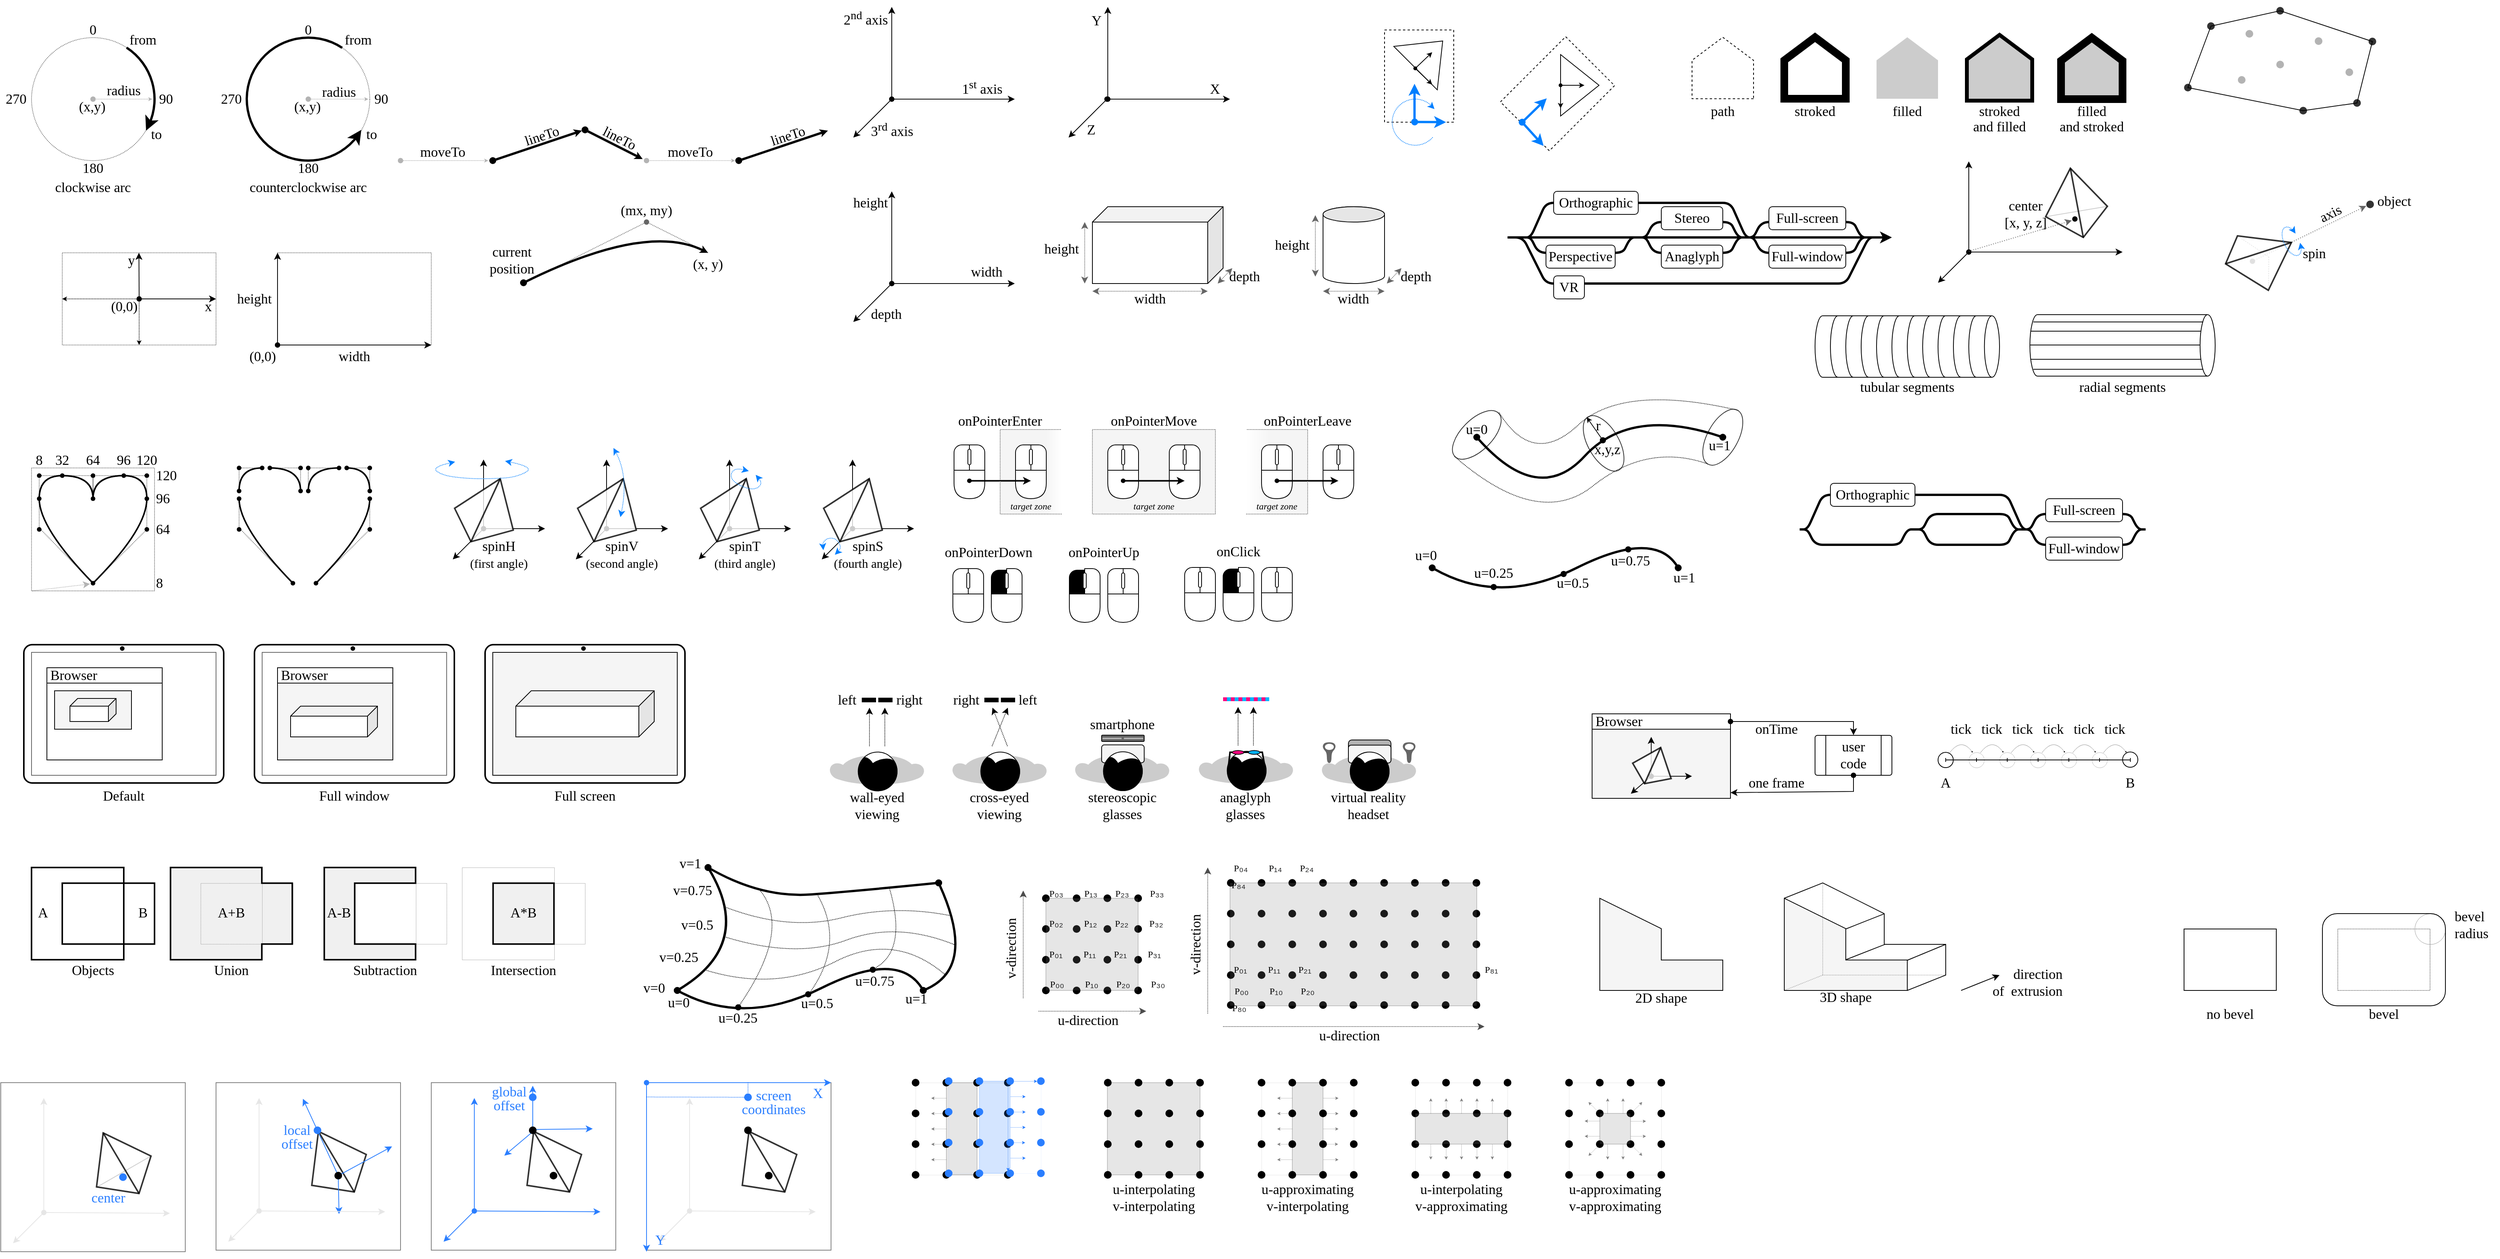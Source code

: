 <mxfile version="20.6.1" type="device"><diagram id="IulW4WTX1gy829L7mkmG" name="Page-1"><mxGraphModel dx="1625" dy="331" grid="1" gridSize="10" guides="1" tooltips="1" connect="1" arrows="1" fold="1" page="1" pageScale="1" pageWidth="1100" pageHeight="850" math="0" shadow="0"><root><mxCell id="0"/><mxCell id="1" parent="0"/><mxCell id="CekMFAxCppIgpWXCDMm7-42" value="" style="ellipse;whiteSpace=wrap;html=1;aspect=fixed;strokeColor=#999999;strokeWidth=0.5;fillColor=none;" parent="1" vertex="1"><mxGeometry x="2060" y="1220" width="40" height="40" as="geometry"/></mxCell><mxCell id="WGfHCDGHl7FNsA6bRoNe-304" value="" style="rounded=0;whiteSpace=wrap;html=1;fontFamily=Calibri;fontSize=18;strokeColor=#000000;strokeWidth=1;fillColor=none;fontColor=#333333;opacity=50;connectable=0;allowArrows=0;" parent="1" vertex="1"><mxGeometry x="-520" y="1440" width="240" height="218" as="geometry"/></mxCell><mxCell id="WGfHCDGHl7FNsA6bRoNe-293" value="" style="verticalLabelPosition=bottom;verticalAlign=top;html=1;shape=mxgraph.basic.pyramid;dx1=0.4;dx2=0.61;dy1=0.7;dy2=0.55;strokeWidth=2;opacity=80;rotation=-20;connectable=0;allowArrows=0;" parent="1" vertex="1"><mxGeometry x="-684" y="1498" width="80.29" height="90" as="geometry"/></mxCell><mxCell id="WGfHCDGHl7FNsA6bRoNe-295" value="" style="endArrow=classic;html=1;rounded=0;strokeColor=#2A7EFF;" parent="1" edge="1"><mxGeometry width="50" height="50" relative="1" as="geometry"><mxPoint x="-640.998" y="1561" as="sourcePoint"/><mxPoint x="-640" y="1611" as="targetPoint"/></mxGeometry></mxCell><mxCell id="WGfHCDGHl7FNsA6bRoNe-296" value="" style="endArrow=classic;html=1;rounded=0;strokeColor=#2A7EFF;" parent="1" edge="1"><mxGeometry width="50" height="50" relative="1" as="geometry"><mxPoint x="-640.998" y="1561" as="sourcePoint"/><mxPoint x="-687" y="1461" as="targetPoint"/></mxGeometry></mxCell><mxCell id="WGfHCDGHl7FNsA6bRoNe-297" value="" style="endArrow=classic;html=1;rounded=0;startArrow=none;startFill=0;strokeColor=#2A7EFF;" parent="1" edge="1"><mxGeometry width="50" height="50" relative="1" as="geometry"><mxPoint x="-640.998" y="1561" as="sourcePoint"/><mxPoint x="-571" y="1523" as="targetPoint"/></mxGeometry></mxCell><mxCell id="WGfHCDGHl7FNsA6bRoNe-278" value="" style="rounded=0;whiteSpace=wrap;html=1;fontFamily=Calibri;fontSize=18;strokeColor=#000000;strokeWidth=1;fillColor=none;fontColor=#333333;opacity=50;connectable=0;allowArrows=0;" parent="1" vertex="1"><mxGeometry x="-1080" y="1440" width="240" height="220" as="geometry"/></mxCell><mxCell id="88OTifQyvIQlpUQxjGe7-357" value="" style="rounded=0;whiteSpace=wrap;html=1;fillColor=none;opacity=20;strokeWidth=0.5;dashed=1;dashPattern=1 1;allowArrows=0;connectable=0;" parent="1" vertex="1"><mxGeometry x="960" y="1440" width="120" height="120" as="geometry"/></mxCell><mxCell id="88OTifQyvIQlpUQxjGe7-396" value="" style="endArrow=none;dashed=1;html=1;rounded=0;dashPattern=1 1;fontSize=12;strokeColor=#808080;strokeWidth=0.5;entryX=0;entryY=1;entryDx=0;entryDy=0;startArrow=classic;startFill=1;endSize=3;startSize=3;" parent="1" target="88OTifQyvIQlpUQxjGe7-353" edge="1"><mxGeometry width="50" height="50" relative="1" as="geometry"><mxPoint x="985" y="1535" as="sourcePoint"/><mxPoint x="1010" y="1519.56" as="targetPoint"/></mxGeometry></mxCell><mxCell id="88OTifQyvIQlpUQxjGe7-397" value="" style="endArrow=classic;dashed=1;html=1;rounded=0;dashPattern=1 1;fontSize=12;strokeColor=#808080;strokeWidth=0.5;endFill=1;endSize=3;startSize=3;" parent="1" edge="1"><mxGeometry width="50" height="50" relative="1" as="geometry"><mxPoint x="1040" y="1480.0" as="sourcePoint"/><mxPoint x="1055" y="1465" as="targetPoint"/></mxGeometry></mxCell><mxCell id="88OTifQyvIQlpUQxjGe7-398" value="" style="endArrow=classic;dashed=1;html=1;rounded=0;dashPattern=1 1;fontSize=12;strokeColor=#808080;strokeWidth=0.5;endFill=1;endSize=3;startSize=3;" parent="1" edge="1"><mxGeometry width="50" height="50" relative="1" as="geometry"><mxPoint x="1040" y="1520.0" as="sourcePoint"/><mxPoint x="1055" y="1535" as="targetPoint"/></mxGeometry></mxCell><mxCell id="88OTifQyvIQlpUQxjGe7-399" value="" style="endArrow=none;dashed=1;html=1;rounded=0;dashPattern=1 1;fontSize=12;strokeColor=#808080;strokeWidth=0.5;startArrow=classic;startFill=1;endSize=3;startSize=3;" parent="1" edge="1"><mxGeometry width="50" height="50" relative="1" as="geometry"><mxPoint x="985" y="1465" as="sourcePoint"/><mxPoint x="1000" y="1480.0" as="targetPoint"/></mxGeometry></mxCell><mxCell id="88OTifQyvIQlpUQxjGe7-356" value="" style="rounded=0;whiteSpace=wrap;html=1;fillColor=none;opacity=20;strokeWidth=0.5;dashed=1;dashPattern=1 1;" parent="1" vertex="1"><mxGeometry x="760" y="1440" width="120" height="120" as="geometry"/></mxCell><mxCell id="88OTifQyvIQlpUQxjGe7-379" value="" style="endArrow=none;dashed=1;html=1;rounded=0;dashPattern=1 1;fontSize=12;strokeColor=#808080;strokeWidth=0.5;startArrow=classic;startFill=1;endSize=3;startSize=3;" parent="1" edge="1"><mxGeometry width="50" height="50" relative="1" as="geometry"><mxPoint x="819.92" y="1540" as="sourcePoint"/><mxPoint x="819.92" y="1520" as="targetPoint"/></mxGeometry></mxCell><mxCell id="88OTifQyvIQlpUQxjGe7-380" value="" style="endArrow=none;dashed=1;html=1;rounded=0;dashPattern=1 1;fontSize=12;strokeColor=#808080;strokeWidth=0.5;startArrow=classic;startFill=1;endSize=3;startSize=3;" parent="1" edge="1"><mxGeometry width="50" height="50" relative="1" as="geometry"><mxPoint x="840" y="1540" as="sourcePoint"/><mxPoint x="840" y="1520" as="targetPoint"/></mxGeometry></mxCell><mxCell id="88OTifQyvIQlpUQxjGe7-381" value="" style="endArrow=none;dashed=1;html=1;rounded=0;dashPattern=1 1;fontSize=12;strokeColor=#808080;strokeWidth=0.5;startArrow=classic;startFill=1;endSize=3;startSize=3;" parent="1" edge="1"><mxGeometry width="50" height="50" relative="1" as="geometry"><mxPoint x="860" y="1540" as="sourcePoint"/><mxPoint x="860" y="1520" as="targetPoint"/></mxGeometry></mxCell><mxCell id="88OTifQyvIQlpUQxjGe7-382" value="" style="endArrow=none;dashed=1;html=1;rounded=0;dashPattern=1 1;fontSize=12;strokeColor=#808080;strokeWidth=0.5;startArrow=classic;startFill=1;endSize=3;startSize=3;" parent="1" edge="1"><mxGeometry width="50" height="50" relative="1" as="geometry"><mxPoint x="799.92" y="1540" as="sourcePoint"/><mxPoint x="799.92" y="1520" as="targetPoint"/></mxGeometry></mxCell><mxCell id="88OTifQyvIQlpUQxjGe7-383" value="" style="endArrow=none;dashed=1;html=1;rounded=0;dashPattern=1 1;fontSize=12;strokeColor=#808080;strokeWidth=0.5;startArrow=classic;startFill=1;endSize=3;startSize=3;" parent="1" edge="1"><mxGeometry width="50" height="50" relative="1" as="geometry"><mxPoint x="779.92" y="1540" as="sourcePoint"/><mxPoint x="779.92" y="1520" as="targetPoint"/></mxGeometry></mxCell><mxCell id="88OTifQyvIQlpUQxjGe7-373" value="" style="endArrow=classic;dashed=1;html=1;rounded=0;dashPattern=1 1;fontSize=12;strokeColor=#808080;strokeWidth=0.5;endFill=1;endSize=3;startSize=3;" parent="1" edge="1"><mxGeometry width="50" height="50" relative="1" as="geometry"><mxPoint x="819.92" y="1480" as="sourcePoint"/><mxPoint x="819.92" y="1460" as="targetPoint"/></mxGeometry></mxCell><mxCell id="88OTifQyvIQlpUQxjGe7-374" value="" style="endArrow=classic;dashed=1;html=1;rounded=0;dashPattern=1 1;fontSize=12;strokeColor=#808080;strokeWidth=0.5;endFill=1;endSize=3;startSize=3;" parent="1" edge="1"><mxGeometry width="50" height="50" relative="1" as="geometry"><mxPoint x="840" y="1480" as="sourcePoint"/><mxPoint x="840" y="1460" as="targetPoint"/></mxGeometry></mxCell><mxCell id="88OTifQyvIQlpUQxjGe7-375" value="" style="endArrow=classic;dashed=1;html=1;rounded=0;dashPattern=1 1;fontSize=12;strokeColor=#808080;strokeWidth=0.5;endFill=1;endSize=3;startSize=3;" parent="1" edge="1"><mxGeometry width="50" height="50" relative="1" as="geometry"><mxPoint x="860" y="1480" as="sourcePoint"/><mxPoint x="860" y="1460" as="targetPoint"/></mxGeometry></mxCell><mxCell id="88OTifQyvIQlpUQxjGe7-376" value="" style="endArrow=classic;dashed=1;html=1;rounded=0;dashPattern=1 1;fontSize=12;strokeColor=#808080;strokeWidth=0.5;endFill=1;endSize=3;startSize=3;" parent="1" edge="1"><mxGeometry width="50" height="50" relative="1" as="geometry"><mxPoint x="799.92" y="1480" as="sourcePoint"/><mxPoint x="799.92" y="1460" as="targetPoint"/></mxGeometry></mxCell><mxCell id="88OTifQyvIQlpUQxjGe7-377" value="" style="endArrow=classic;dashed=1;html=1;rounded=0;dashPattern=1 1;fontSize=12;strokeColor=#808080;strokeWidth=0.5;endFill=1;endSize=3;startSize=3;" parent="1" edge="1"><mxGeometry width="50" height="50" relative="1" as="geometry"><mxPoint x="779.92" y="1480" as="sourcePoint"/><mxPoint x="779.92" y="1460" as="targetPoint"/></mxGeometry></mxCell><mxCell id="88OTifQyvIQlpUQxjGe7-369" value="" style="endArrow=classic;dashed=1;html=1;rounded=0;dashPattern=1 1;fontSize=12;strokeColor=#808080;strokeWidth=0.5;startArrow=none;startFill=0;endFill=1;endSize=3;startSize=3;" parent="1" edge="1"><mxGeometry width="50" height="50" relative="1" as="geometry"><mxPoint x="599.5" y="1519.86" as="sourcePoint"/><mxPoint x="580" y="1520" as="targetPoint"/></mxGeometry></mxCell><mxCell id="88OTifQyvIQlpUQxjGe7-132" value="" style="rounded=0;whiteSpace=wrap;html=1;fillColor=none;opacity=20;strokeWidth=0.5;dashed=1;dashPattern=1 1;allowArrows=0;connectable=0;" parent="1" vertex="1"><mxGeometry x="560" y="1440" width="120" height="120" as="geometry"/></mxCell><mxCell id="88OTifQyvIQlpUQxjGe7-367" value="" style="endArrow=classic;dashed=1;html=1;rounded=0;dashPattern=1 1;fontSize=12;strokeColor=#808080;strokeWidth=0.5;startArrow=none;startFill=0;endFill=1;endSize=3;startSize=3;" parent="1" edge="1"><mxGeometry width="50" height="50" relative="1" as="geometry"><mxPoint x="599" y="1479.86" as="sourcePoint"/><mxPoint x="580" y="1480" as="targetPoint"/></mxGeometry></mxCell><mxCell id="88OTifQyvIQlpUQxjGe7-361" value="" style="endArrow=none;dashed=1;html=1;rounded=0;dashPattern=1 1;fontSize=12;strokeColor=#808080;strokeWidth=0.5;endFill=0;startArrow=classic;startFill=1;endSize=3;startSize=3;" parent="1" edge="1"><mxGeometry width="50" height="50" relative="1" as="geometry"><mxPoint x="660" y="1500" as="sourcePoint"/><mxPoint x="640" y="1500" as="targetPoint"/></mxGeometry></mxCell><mxCell id="88OTifQyvIQlpUQxjGe7-362" value="" style="endArrow=none;dashed=1;html=1;rounded=0;dashPattern=1 1;fontSize=12;strokeColor=#808080;strokeWidth=0.5;endFill=0;startArrow=classic;startFill=1;endSize=3;startSize=3;" parent="1" edge="1"><mxGeometry width="50" height="50" relative="1" as="geometry"><mxPoint x="660" y="1480" as="sourcePoint"/><mxPoint x="640" y="1480" as="targetPoint"/></mxGeometry></mxCell><mxCell id="88OTifQyvIQlpUQxjGe7-363" value="" style="endArrow=none;dashed=1;html=1;rounded=0;dashPattern=1 1;fontSize=12;strokeColor=#808080;strokeWidth=0.5;endFill=0;startArrow=classic;startFill=1;endSize=3;startSize=3;" parent="1" edge="1"><mxGeometry width="50" height="50" relative="1" as="geometry"><mxPoint x="660" y="1460" as="sourcePoint"/><mxPoint x="640" y="1460" as="targetPoint"/></mxGeometry></mxCell><mxCell id="88OTifQyvIQlpUQxjGe7-364" value="" style="endArrow=none;dashed=1;html=1;rounded=0;dashPattern=1 1;fontSize=12;strokeColor=#808080;strokeWidth=0.5;endFill=0;startArrow=classic;startFill=1;endSize=3;startSize=3;" parent="1" edge="1"><mxGeometry width="50" height="50" relative="1" as="geometry"><mxPoint x="659.5" y="1519.86" as="sourcePoint"/><mxPoint x="639.5" y="1519.86" as="targetPoint"/></mxGeometry></mxCell><mxCell id="88OTifQyvIQlpUQxjGe7-365" value="" style="endArrow=none;dashed=1;html=1;rounded=0;dashPattern=1 1;fontSize=12;strokeColor=#808080;strokeWidth=0.5;endFill=0;startArrow=classic;startFill=1;endSize=3;startSize=3;" parent="1" edge="1"><mxGeometry width="50" height="50" relative="1" as="geometry"><mxPoint x="660" y="1540" as="sourcePoint"/><mxPoint x="640" y="1540" as="targetPoint"/></mxGeometry></mxCell><mxCell id="88OTifQyvIQlpUQxjGe7-317" value="" style="rounded=0;whiteSpace=wrap;html=1;fillColor=#808080;opacity=20;" parent="1" vertex="1"><mxGeometry x="600" y="1440" width="40" height="120" as="geometry"/></mxCell><mxCell id="88OTifQyvIQlpUQxjGe7-359" value="" style="rounded=0;whiteSpace=wrap;html=1;fillColor=#808080;opacity=20;" parent="1" vertex="1"><mxGeometry x="359.47" y="1440" width="120.53" height="120" as="geometry"/></mxCell><mxCell id="zbbeUznP1Jh5DOJNwvgs-125" value="" style="rounded=1;whiteSpace=wrap;html=1;fontFamily=Calibri;fontSize=18;strokeColor=#000000;strokeWidth=1;fillColor=#666666;" parent="1" vertex="1"><mxGeometry x="352" y="987.69" width="55.38" height="8.31" as="geometry"/></mxCell><mxCell id="zbbeUznP1Jh5DOJNwvgs-3" value="" style="ellipse;whiteSpace=wrap;html=1;aspect=fixed;fillColor=#000000;strokeColor=#FFFFFF;strokeWidth=4;" parent="1" vertex="1"><mxGeometry x="-927" y="870" width="10" height="10" as="geometry"/></mxCell><mxCell id="zbbeUznP1Jh5DOJNwvgs-2" value="" style="rounded=1;whiteSpace=wrap;html=1;fillColor=none;arcSize=6;connectable=0;allowArrows=0;strokeWidth=2;" parent="1" vertex="1"><mxGeometry x="-1050" y="870" width="260" height="180" as="geometry"/></mxCell><mxCell id="NYr2IJ3eyJCZdLrjKLzU-2" value="" style="shape=offPageConnector;whiteSpace=wrap;html=1;rotation=-180;fillColor=#CCCCCC;dashed=1;strokeColor=none;" parent="1" vertex="1"><mxGeometry x="1600" y="80.0" width="80" height="80" as="geometry"/></mxCell><mxCell id="7FwwJVHufF2n3ASIH5OX-14" value="" style="rounded=0;whiteSpace=wrap;html=1;fillColor=#f5f5f5;dashed=1;dashPattern=1 1;fontColor=#333333;strokeColor=none;" parent="1" vertex="1"><mxGeometry x="570" y="590" width="50" height="110" as="geometry"/></mxCell><mxCell id="1r7JpkNIC9cZ9DD8CkFM-86" value="" style="group;fillColor=none;" parent="1" vertex="1" connectable="0"><mxGeometry x="560" y="610" width="60" height="90" as="geometry"/></mxCell><mxCell id="7FwwJVHufF2n3ASIH5OX-15" value="" style="rounded=0;whiteSpace=wrap;html=1;fillColor=#f5f5f5;dashed=1;dashPattern=1 1;fontColor=#333333;strokeColor=none;gradientColor=#ffffff;gradientDirection=west;" parent="1r7JpkNIC9cZ9DD8CkFM-86" vertex="1"><mxGeometry x="-20" y="-20" width="30" height="110" as="geometry"/></mxCell><mxCell id="1r7JpkNIC9cZ9DD8CkFM-87" value="" style="verticalLabelPosition=bottom;verticalAlign=top;html=1;shape=mxgraph.basic.diag_round_rect;dx=15;allowArrows=0;connectable=0;" parent="1r7JpkNIC9cZ9DD8CkFM-86" vertex="1"><mxGeometry width="20" height="45" as="geometry"/></mxCell><mxCell id="1r7JpkNIC9cZ9DD8CkFM-88" value="" style="verticalLabelPosition=bottom;verticalAlign=top;html=1;shape=mxgraph.basic.diag_round_rect;dx=15;flipH=1;allowArrows=0;connectable=0;" parent="1r7JpkNIC9cZ9DD8CkFM-86" vertex="1"><mxGeometry x="20" width="20" height="44" as="geometry"/></mxCell><mxCell id="1r7JpkNIC9cZ9DD8CkFM-89" value="" style="shape=delay;whiteSpace=wrap;html=1;rotation=90;connectable=0;allowArrows=0;" parent="1r7JpkNIC9cZ9DD8CkFM-86" vertex="1"><mxGeometry x="1.5" y="31.5" width="37" height="40" as="geometry"/></mxCell><mxCell id="1r7JpkNIC9cZ9DD8CkFM-90" value="" style="rounded=1;whiteSpace=wrap;html=1;arcSize=50;allowArrows=0;connectable=0;" parent="1r7JpkNIC9cZ9DD8CkFM-86" vertex="1"><mxGeometry x="18" y="5.657" width="4" height="20.202" as="geometry"/></mxCell><mxCell id="7FwwJVHufF2n3ASIH5OX-12" value="" style="rounded=0;whiteSpace=wrap;html=1;fillColor=#f5f5f5;dashed=1;dashPattern=1 1;fontColor=#333333;strokeColor=none;gradientColor=#ffffff;gradientDirection=east;" parent="1" vertex="1"><mxGeometry x="280" y="590" width="20" height="110" as="geometry"/></mxCell><mxCell id="7FwwJVHufF2n3ASIH5OX-2" value="" style="rounded=0;whiteSpace=wrap;html=1;fillColor=#f5f5f5;dashed=1;dashPattern=1 1;fontColor=#333333;strokeColor=none;" parent="1" vertex="1"><mxGeometry x="220" y="590" width="60" height="110" as="geometry"/></mxCell><mxCell id="7FwwJVHufF2n3ASIH5OX-1" value="" style="rounded=0;whiteSpace=wrap;html=1;fillColor=#f5f5f5;dashed=1;dashPattern=1 1;fontColor=#333333;strokeColor=#666666;" parent="1" vertex="1"><mxGeometry x="340" y="590" width="160" height="110" as="geometry"/></mxCell><mxCell id="rJn-vDhGcc_ENqnjwJdY-5" value="" style="rounded=0;whiteSpace=wrap;html=1;dashed=1;fillColor=none;connectable=0;allowArrows=0;" parent="1" vertex="1"><mxGeometry x="720" y="70" width="90" height="120" as="geometry"/></mxCell><mxCell id="BnQ1cHRjBtLnelOh4Txh-79" value="" style="endArrow=none;html=1;fontFamily=Calibri;fontSize=18;strokeWidth=3;strokeColor=#000000;rounded=1;" parent="1" edge="1"><mxGeometry width="50" height="50" relative="1" as="geometry"><mxPoint x="1360" y="340" as="sourcePoint"/><mxPoint x="880" y="340" as="targetPoint"/><Array as="points"><mxPoint x="1350" y="340"/><mxPoint x="1320" y="400"/><mxPoint x="930" y="400"/><mxPoint x="900" y="340"/></Array></mxGeometry></mxCell><mxCell id="BnQ1cHRjBtLnelOh4Txh-62" value="" style="endArrow=classic;html=1;fontFamily=Calibri;fontSize=18;strokeWidth=3;strokeColor=#000000;rounded=1;endFill=1;" parent="1" edge="1"><mxGeometry width="50" height="50" relative="1" as="geometry"><mxPoint x="880" y="340" as="sourcePoint"/><mxPoint x="1380" y="340" as="targetPoint"/></mxGeometry></mxCell><mxCell id="phZSo0MRXo7aLX_ubmZk-1" value="" style="endArrow=classic;html=1;rounded=0;" parent="1" edge="1"><mxGeometry width="50" height="50" relative="1" as="geometry"><mxPoint x="79" y="160" as="sourcePoint"/><mxPoint x="79" y="40" as="targetPoint"/></mxGeometry></mxCell><mxCell id="phZSo0MRXo7aLX_ubmZk-2" value="" style="endArrow=classic;html=1;rounded=0;startArrow=oval;startFill=1;" parent="1" edge="1"><mxGeometry width="50" height="50" relative="1" as="geometry"><mxPoint x="79" y="160" as="sourcePoint"/><mxPoint x="239" y="160" as="targetPoint"/></mxGeometry></mxCell><mxCell id="phZSo0MRXo7aLX_ubmZk-3" value="" style="endArrow=classic;html=1;rounded=0;" parent="1" edge="1"><mxGeometry width="50" height="50" relative="1" as="geometry"><mxPoint x="79" y="160" as="sourcePoint"/><mxPoint x="29" y="210" as="targetPoint"/></mxGeometry></mxCell><mxCell id="phZSo0MRXo7aLX_ubmZk-5" value="1&lt;sup&gt;st&lt;/sup&gt; axis" style="text;html=1;strokeColor=none;fillColor=none;align=right;verticalAlign=middle;whiteSpace=wrap;rounded=0;fontFamily=Calibri;fontSize=18;" parent="1" vertex="1"><mxGeometry x="170" y="130" width="55" height="30" as="geometry"/></mxCell><mxCell id="phZSo0MRXo7aLX_ubmZk-6" value="2&lt;sup&gt;nd&lt;/sup&gt; axis" style="text;html=1;strokeColor=none;fillColor=none;align=right;verticalAlign=middle;whiteSpace=wrap;rounded=0;fontFamily=Calibri;fontSize=18;" parent="1" vertex="1"><mxGeometry x="16" y="40" width="60" height="30" as="geometry"/></mxCell><mxCell id="phZSo0MRXo7aLX_ubmZk-7" value="3&lt;sup&gt;rd&lt;/sup&gt; axis" style="text;html=1;strokeColor=none;fillColor=none;align=left;verticalAlign=middle;whiteSpace=wrap;rounded=0;rotation=0;fontFamily=Calibri;fontSize=18;" parent="1" vertex="1"><mxGeometry x="50" y="190" width="70" height="20" as="geometry"/></mxCell><mxCell id="phZSo0MRXo7aLX_ubmZk-9" value="" style="endArrow=classic;html=1;rounded=0;startArrow=oval;startFill=1;" parent="1" edge="1"><mxGeometry width="50" height="50" relative="1" as="geometry"><mxPoint x="359" y="160" as="sourcePoint"/><mxPoint x="519" y="160" as="targetPoint"/></mxGeometry></mxCell><mxCell id="phZSo0MRXo7aLX_ubmZk-10" value="" style="endArrow=classic;html=1;rounded=0;" parent="1" edge="1"><mxGeometry width="50" height="50" relative="1" as="geometry"><mxPoint x="359" y="160" as="sourcePoint"/><mxPoint x="309" y="210" as="targetPoint"/></mxGeometry></mxCell><mxCell id="phZSo0MRXo7aLX_ubmZk-11" value="X" style="text;html=1;strokeColor=none;fillColor=none;align=right;verticalAlign=middle;whiteSpace=wrap;rounded=0;fontFamily=Calibri;fontSize=18;" parent="1" vertex="1"><mxGeometry x="489" y="137" width="19" height="20" as="geometry"/></mxCell><mxCell id="phZSo0MRXo7aLX_ubmZk-12" value="Y" style="text;html=1;strokeColor=none;fillColor=none;align=right;verticalAlign=middle;whiteSpace=wrap;rounded=0;fontFamily=Calibri;fontSize=18;" parent="1" vertex="1"><mxGeometry x="334" y="43" width="20" height="30" as="geometry"/></mxCell><mxCell id="phZSo0MRXo7aLX_ubmZk-13" value="Z" style="text;html=1;strokeColor=none;fillColor=none;align=left;verticalAlign=middle;whiteSpace=wrap;rounded=0;rotation=0;fontFamily=Calibri;fontSize=18;" parent="1" vertex="1"><mxGeometry x="330.5" y="190" width="27" height="20" as="geometry"/></mxCell><mxCell id="phZSo0MRXo7aLX_ubmZk-24" value="" style="endArrow=classic;html=1;rounded=0;" parent="1" edge="1"><mxGeometry width="50" height="50" relative="1" as="geometry"><mxPoint x="79" y="400" as="sourcePoint"/><mxPoint x="79" y="280.0" as="targetPoint"/></mxGeometry></mxCell><mxCell id="phZSo0MRXo7aLX_ubmZk-25" value="" style="endArrow=classic;html=1;rounded=0;startArrow=oval;startFill=1;" parent="1" edge="1"><mxGeometry width="50" height="50" relative="1" as="geometry"><mxPoint x="79" y="400" as="sourcePoint"/><mxPoint x="239" y="400" as="targetPoint"/></mxGeometry></mxCell><mxCell id="phZSo0MRXo7aLX_ubmZk-26" value="" style="endArrow=classic;html=1;rounded=0;" parent="1" edge="1"><mxGeometry width="50" height="50" relative="1" as="geometry"><mxPoint x="79" y="400" as="sourcePoint"/><mxPoint x="29" y="450" as="targetPoint"/></mxGeometry></mxCell><mxCell id="phZSo0MRXo7aLX_ubmZk-27" value="width" style="text;html=1;strokeColor=none;fillColor=none;align=right;verticalAlign=middle;whiteSpace=wrap;rounded=0;fontFamily=Calibri;fontSize=18;" parent="1" vertex="1"><mxGeometry x="170" y="370" width="55" height="30" as="geometry"/></mxCell><mxCell id="phZSo0MRXo7aLX_ubmZk-28" value="height" style="text;html=1;strokeColor=none;fillColor=none;align=right;verticalAlign=middle;whiteSpace=wrap;rounded=0;fontFamily=Calibri;fontSize=18;" parent="1" vertex="1"><mxGeometry x="16" y="280" width="60" height="30" as="geometry"/></mxCell><mxCell id="phZSo0MRXo7aLX_ubmZk-29" value="depth" style="text;html=1;strokeColor=none;fillColor=none;align=left;verticalAlign=middle;whiteSpace=wrap;rounded=0;rotation=0;fontFamily=Calibri;fontSize=18;" parent="1" vertex="1"><mxGeometry x="50" y="430" width="70" height="20" as="geometry"/></mxCell><mxCell id="ebg2EoQCEzA1w5JfKJvw-1" value="" style="shape=cube;whiteSpace=wrap;html=1;boundedLbl=1;backgroundOutline=1;darkOpacity=0.05;darkOpacity2=0.1;flipH=1;" parent="1" vertex="1"><mxGeometry x="340" y="300" width="170" height="100" as="geometry"/></mxCell><mxCell id="ebg2EoQCEzA1w5JfKJvw-2" value="width" style="text;html=1;strokeColor=none;fillColor=none;align=center;verticalAlign=middle;whiteSpace=wrap;rounded=0;fontFamily=Calibri;fontSize=18;" parent="1" vertex="1"><mxGeometry x="340" y="410" width="150" height="20" as="geometry"/></mxCell><mxCell id="ebg2EoQCEzA1w5JfKJvw-3" value="height" style="text;html=1;strokeColor=none;fillColor=none;align=center;verticalAlign=middle;whiteSpace=wrap;rounded=0;fontFamily=Calibri;fontSize=18;" parent="1" vertex="1"><mxGeometry x="270" y="340" width="60" height="30" as="geometry"/></mxCell><mxCell id="ebg2EoQCEzA1w5JfKJvw-4" value="depth" style="text;html=1;strokeColor=none;fillColor=none;align=left;verticalAlign=middle;whiteSpace=wrap;rounded=0;rotation=0;fontFamily=Calibri;fontSize=18;" parent="1" vertex="1"><mxGeometry x="516" y="381" width="70" height="20" as="geometry"/></mxCell><mxCell id="ebg2EoQCEzA1w5JfKJvw-9" value="" style="shape=cylinder3;whiteSpace=wrap;html=1;boundedLbl=1;backgroundOutline=1;size=9.833;" parent="1" vertex="1"><mxGeometry x="640" y="300" width="80" height="100" as="geometry"/></mxCell><mxCell id="ebg2EoQCEzA1w5JfKJvw-10" value="" style="endArrow=classic;startArrow=classic;html=1;rounded=0;strokeColor=#666666;dashed=1;dashPattern=1 1;" parent="1" edge="1"><mxGeometry width="50" height="50" relative="1" as="geometry"><mxPoint x="340" y="410" as="sourcePoint"/><mxPoint x="490" y="410" as="targetPoint"/></mxGeometry></mxCell><mxCell id="ebg2EoQCEzA1w5JfKJvw-11" value="" style="endArrow=classic;startArrow=classic;html=1;rounded=0;strokeColor=#666666;dashed=1;dashPattern=1 1;" parent="1" edge="1"><mxGeometry width="50" height="50" relative="1" as="geometry"><mxPoint x="640" y="410" as="sourcePoint"/><mxPoint x="720" y="410" as="targetPoint"/></mxGeometry></mxCell><mxCell id="ebg2EoQCEzA1w5JfKJvw-12" value="width" style="text;html=1;strokeColor=none;fillColor=none;align=center;verticalAlign=middle;whiteSpace=wrap;rounded=0;fontFamily=Calibri;fontSize=18;" parent="1" vertex="1"><mxGeometry x="640" y="410" width="79" height="20" as="geometry"/></mxCell><mxCell id="ebg2EoQCEzA1w5JfKJvw-13" value="" style="endArrow=classic;startArrow=classic;html=1;rounded=0;strokeColor=#666666;dashed=1;dashPattern=1 1;" parent="1" edge="1"><mxGeometry width="50" height="50" relative="1" as="geometry"><mxPoint x="330" y="400" as="sourcePoint"/><mxPoint x="330" y="320" as="targetPoint"/></mxGeometry></mxCell><mxCell id="ebg2EoQCEzA1w5JfKJvw-14" value="" style="endArrow=classic;startArrow=classic;html=1;rounded=0;strokeColor=#666666;dashed=1;dashPattern=1 1;" parent="1" edge="1"><mxGeometry width="50" height="50" relative="1" as="geometry"><mxPoint x="630" y="391" as="sourcePoint"/><mxPoint x="630" y="311" as="targetPoint"/></mxGeometry></mxCell><mxCell id="ebg2EoQCEzA1w5JfKJvw-15" value="" style="ellipse;whiteSpace=wrap;html=1;fillColor=#E6E6E6;" parent="1" vertex="1"><mxGeometry x="640" y="300" width="80" height="20" as="geometry"/></mxCell><mxCell id="ebg2EoQCEzA1w5JfKJvw-16" value="height" style="text;html=1;strokeColor=none;fillColor=none;align=center;verticalAlign=middle;whiteSpace=wrap;rounded=0;fontFamily=Calibri;fontSize=18;" parent="1" vertex="1"><mxGeometry x="570" y="335" width="60" height="30" as="geometry"/></mxCell><mxCell id="ebg2EoQCEzA1w5JfKJvw-17" value="" style="endArrow=classic;startArrow=classic;html=1;rounded=0;strokeColor=#666666;dashed=1;dashPattern=1 1;" parent="1" edge="1"><mxGeometry width="50" height="50" relative="1" as="geometry"><mxPoint x="503" y="400" as="sourcePoint"/><mxPoint x="522" y="380" as="targetPoint"/></mxGeometry></mxCell><mxCell id="ebg2EoQCEzA1w5JfKJvw-18" value="" style="endArrow=classic;startArrow=classic;html=1;rounded=0;strokeColor=#666666;dashed=1;dashPattern=1 1;" parent="1" edge="1"><mxGeometry width="50" height="50" relative="1" as="geometry"><mxPoint x="723" y="400" as="sourcePoint"/><mxPoint x="742" y="380" as="targetPoint"/></mxGeometry></mxCell><mxCell id="ebg2EoQCEzA1w5JfKJvw-19" value="depth" style="text;html=1;strokeColor=none;fillColor=none;align=left;verticalAlign=middle;whiteSpace=wrap;rounded=0;rotation=0;fontFamily=Calibri;fontSize=18;" parent="1" vertex="1"><mxGeometry x="739" y="381" width="70" height="20" as="geometry"/></mxCell><mxCell id="BnQ1cHRjBtLnelOh4Txh-74" value="VR" style="rounded=1;whiteSpace=wrap;html=1;fontFamily=Calibri;fontSize=18;" parent="1" vertex="1"><mxGeometry x="940" y="390" width="40" height="30" as="geometry"/></mxCell><mxCell id="BnQ1cHRjBtLnelOh4Txh-58" value="" style="endArrow=none;html=1;fontFamily=Calibri;fontSize=18;strokeWidth=3;strokeColor=#000000;rounded=1;" parent="1" edge="1"><mxGeometry width="50" height="50" relative="1" as="geometry"><mxPoint x="1350" y="340" as="sourcePoint"/><mxPoint x="1190" y="340" as="targetPoint"/><Array as="points"><mxPoint x="1340" y="340"/><mxPoint x="1330" y="320"/><mxPoint x="1210" y="320"/><mxPoint x="1200" y="340"/></Array></mxGeometry></mxCell><mxCell id="BnQ1cHRjBtLnelOh4Txh-59" value="" style="endArrow=none;html=1;fontFamily=Calibri;fontSize=18;strokeWidth=3;strokeColor=#000000;rounded=1;" parent="1" edge="1"><mxGeometry width="50" height="50" relative="1" as="geometry"><mxPoint x="1350" y="340" as="sourcePoint"/><mxPoint x="1190" y="340" as="targetPoint"/><Array as="points"><mxPoint x="1340" y="340"/><mxPoint x="1330" y="360"/><mxPoint x="1210" y="360"/><mxPoint x="1200" y="340"/></Array></mxGeometry></mxCell><mxCell id="BnQ1cHRjBtLnelOh4Txh-60" value="Full-window" style="rounded=1;whiteSpace=wrap;html=1;fontFamily=Calibri;fontSize=18;" parent="1" vertex="1"><mxGeometry x="1220" y="350" width="100" height="30" as="geometry"/></mxCell><mxCell id="BnQ1cHRjBtLnelOh4Txh-61" value="Full-screen" style="rounded=1;whiteSpace=wrap;html=1;fontFamily=Calibri;fontSize=18;" parent="1" vertex="1"><mxGeometry x="1220" y="300" width="100" height="30" as="geometry"/></mxCell><mxCell id="BnQ1cHRjBtLnelOh4Txh-64" value="" style="endArrow=none;html=1;fontFamily=Calibri;fontSize=18;strokeWidth=3;strokeColor=#000000;rounded=1;" parent="1" edge="1"><mxGeometry width="50" height="50" relative="1" as="geometry"><mxPoint x="1190" y="340" as="sourcePoint"/><mxPoint x="1050" y="340" as="targetPoint"/><Array as="points"><mxPoint x="1180" y="340"/><mxPoint x="1170" y="320"/><mxPoint x="1070" y="320"/><mxPoint x="1060" y="340"/></Array></mxGeometry></mxCell><mxCell id="BnQ1cHRjBtLnelOh4Txh-65" value="" style="endArrow=none;html=1;fontFamily=Calibri;fontSize=18;strokeWidth=3;strokeColor=#000000;rounded=1;" parent="1" edge="1"><mxGeometry width="50" height="50" relative="1" as="geometry"><mxPoint x="1190" y="340" as="sourcePoint"/><mxPoint x="1050" y="340" as="targetPoint"/><Array as="points"><mxPoint x="1180" y="340"/><mxPoint x="1170" y="360"/><mxPoint x="1070" y="360"/><mxPoint x="1060" y="340"/></Array></mxGeometry></mxCell><mxCell id="BnQ1cHRjBtLnelOh4Txh-66" value="Anaglyph" style="rounded=1;whiteSpace=wrap;html=1;fontFamily=Calibri;fontSize=18;" parent="1" vertex="1"><mxGeometry x="1080" y="350" width="80" height="30" as="geometry"/></mxCell><mxCell id="BnQ1cHRjBtLnelOh4Txh-67" value="Stereo" style="rounded=1;whiteSpace=wrap;html=1;fontFamily=Calibri;fontSize=18;" parent="1" vertex="1"><mxGeometry x="1080" y="300" width="80" height="30" as="geometry"/></mxCell><mxCell id="BnQ1cHRjBtLnelOh4Txh-75" value="" style="endArrow=none;html=1;fontFamily=Calibri;fontSize=18;strokeWidth=3;strokeColor=#000000;rounded=1;" parent="1" edge="1"><mxGeometry width="50" height="50" relative="1" as="geometry"><mxPoint x="1050" y="340" as="sourcePoint"/><mxPoint x="900" y="340" as="targetPoint"/><Array as="points"><mxPoint x="1040" y="340"/><mxPoint x="1030" y="360"/><mxPoint x="920" y="360"/><mxPoint x="910" y="340"/></Array></mxGeometry></mxCell><mxCell id="BnQ1cHRjBtLnelOh4Txh-72" value="Perspective" style="rounded=1;whiteSpace=wrap;html=1;fontFamily=Calibri;fontSize=18;" parent="1" vertex="1"><mxGeometry x="930" y="350" width="90" height="30" as="geometry"/></mxCell><mxCell id="BnQ1cHRjBtLnelOh4Txh-77" value="" style="endArrow=none;html=1;fontFamily=Calibri;fontSize=18;strokeWidth=3;strokeColor=#000000;rounded=1;" parent="1" edge="1"><mxGeometry width="50" height="50" relative="1" as="geometry"><mxPoint x="1200" y="340" as="sourcePoint"/><mxPoint x="900" y="340" as="targetPoint"/><Array as="points"><mxPoint x="1190" y="340"/><mxPoint x="1170" y="295"/><mxPoint x="930" y="295"/><mxPoint x="910" y="340"/></Array></mxGeometry></mxCell><mxCell id="BnQ1cHRjBtLnelOh4Txh-69" value="Orthographic" style="rounded=1;whiteSpace=wrap;html=1;fontFamily=Calibri;fontSize=18;" parent="1" vertex="1"><mxGeometry x="940" y="280" width="110" height="30" as="geometry"/></mxCell><mxCell id="mS9Cdpgdg8d4ndFLmbpp-4" value="spinH&lt;br&gt;&lt;font style=&quot;font-size: 16px&quot;&gt;(first angle)&lt;/font&gt;" style="text;html=1;strokeColor=none;fillColor=none;align=center;verticalAlign=middle;whiteSpace=wrap;rounded=0;fontFamily=Calibri;fontSize=18;connectable=0;allowArrows=0;" parent="1" vertex="1"><mxGeometry x="-492" y="729" width="120" height="47" as="geometry"/></mxCell><mxCell id="mS9Cdpgdg8d4ndFLmbpp-9" value="spinV&lt;br&gt;&lt;font style=&quot;font-size: 16px&quot;&gt;(second angle)&lt;/font&gt;" style="text;html=1;strokeColor=none;fillColor=none;align=center;verticalAlign=middle;whiteSpace=wrap;rounded=0;fontFamily=Calibri;fontSize=18;connectable=0;allowArrows=0;" parent="1" vertex="1"><mxGeometry x="-332" y="729" width="120" height="47" as="geometry"/></mxCell><mxCell id="mS9Cdpgdg8d4ndFLmbpp-36" value="spinT&lt;br&gt;&lt;font style=&quot;font-size: 16px&quot;&gt;(third angle)&lt;/font&gt;" style="text;html=1;strokeColor=none;fillColor=none;align=center;verticalAlign=middle;whiteSpace=wrap;rounded=0;fontFamily=Calibri;fontSize=18;connectable=0;allowArrows=0;" parent="1" vertex="1"><mxGeometry x="-172" y="729" width="120" height="47" as="geometry"/></mxCell><mxCell id="ApqP_NUCSL2yYaHnZZfl-57" value="" style="endArrow=classic;html=1;rounded=0;" parent="1" edge="1"><mxGeometry width="50" height="50" relative="1" as="geometry"><mxPoint x="-452" y="719" as="sourcePoint"/><mxPoint x="-452" y="629" as="targetPoint"/></mxGeometry></mxCell><mxCell id="ApqP_NUCSL2yYaHnZZfl-58" value="" style="endArrow=classic;html=1;rounded=0;startArrow=oval;startFill=1;" parent="1" edge="1"><mxGeometry width="50" height="50" relative="1" as="geometry"><mxPoint x="-452" y="719" as="sourcePoint"/><mxPoint x="-372" y="719" as="targetPoint"/></mxGeometry></mxCell><mxCell id="ApqP_NUCSL2yYaHnZZfl-59" value="" style="endArrow=classic;html=1;rounded=0;" parent="1" edge="1"><mxGeometry width="50" height="50" relative="1" as="geometry"><mxPoint x="-452" y="719" as="sourcePoint"/><mxPoint x="-492" y="759" as="targetPoint"/></mxGeometry></mxCell><mxCell id="ApqP_NUCSL2yYaHnZZfl-63" value="" style="verticalLabelPosition=bottom;verticalAlign=top;html=1;shape=mxgraph.basic.pyramid;dx1=0.4;dx2=0.5;dy1=0.7;dy2=0.55;strokeWidth=2;opacity=80;rotation=30;" parent="1" vertex="1"><mxGeometry x="-486" y="652" width="80.29" height="90" as="geometry"/></mxCell><mxCell id="ApqP_NUCSL2yYaHnZZfl-66" value="" style="endArrow=classic;html=1;strokeColor=#007FFF;strokeWidth=1;startArrow=classic;startFill=1;dashed=1;dashPattern=1 1;curved=1;" parent="1" edge="1"><mxGeometry width="50" height="50" relative="1" as="geometry"><mxPoint x="-489" y="632" as="sourcePoint"/><mxPoint x="-424" y="631" as="targetPoint"/><Array as="points"><mxPoint x="-520" y="639"/><mxPoint x="-505" y="650"/><mxPoint x="-471" y="654"/><mxPoint x="-440" y="654"/><mxPoint x="-409" y="652"/><mxPoint x="-385" y="639"/></Array></mxGeometry></mxCell><mxCell id="ApqP_NUCSL2yYaHnZZfl-72" value="" style="endArrow=classic;html=1;rounded=0;" parent="1" edge="1"><mxGeometry width="50" height="50" relative="1" as="geometry"><mxPoint x="-292.0" y="719" as="sourcePoint"/><mxPoint x="-292.0" y="629" as="targetPoint"/></mxGeometry></mxCell><mxCell id="ApqP_NUCSL2yYaHnZZfl-73" value="" style="endArrow=classic;html=1;rounded=0;startArrow=oval;startFill=1;" parent="1" edge="1"><mxGeometry width="50" height="50" relative="1" as="geometry"><mxPoint x="-292.0" y="719" as="sourcePoint"/><mxPoint x="-212.0" y="719" as="targetPoint"/></mxGeometry></mxCell><mxCell id="ApqP_NUCSL2yYaHnZZfl-74" value="" style="endArrow=classic;html=1;rounded=0;" parent="1" edge="1"><mxGeometry width="50" height="50" relative="1" as="geometry"><mxPoint x="-292.0" y="719" as="sourcePoint"/><mxPoint x="-332.0" y="759" as="targetPoint"/></mxGeometry></mxCell><mxCell id="ApqP_NUCSL2yYaHnZZfl-75" value="" style="verticalLabelPosition=bottom;verticalAlign=top;html=1;shape=mxgraph.basic.pyramid;dx1=0.4;dx2=0.5;dy1=0.7;dy2=0.55;strokeWidth=2;opacity=80;rotation=30;" parent="1" vertex="1"><mxGeometry x="-326" y="652" width="80.29" height="90" as="geometry"/></mxCell><mxCell id="ApqP_NUCSL2yYaHnZZfl-79" value="" style="endArrow=classic;html=1;strokeColor=#007FFF;strokeWidth=1;startArrow=classic;startFill=1;dashed=1;dashPattern=1 1;curved=1;" parent="1" edge="1"><mxGeometry width="50" height="50" relative="1" as="geometry"><mxPoint x="-274" y="704" as="sourcePoint"/><mxPoint x="-283" y="614" as="targetPoint"/><Array as="points"><mxPoint x="-263" y="651"/></Array></mxGeometry></mxCell><mxCell id="ApqP_NUCSL2yYaHnZZfl-80" value="" style="endArrow=classic;html=1;rounded=0;" parent="1" edge="1"><mxGeometry width="50" height="50" relative="1" as="geometry"><mxPoint x="-132.0" y="719" as="sourcePoint"/><mxPoint x="-132.0" y="629" as="targetPoint"/></mxGeometry></mxCell><mxCell id="ApqP_NUCSL2yYaHnZZfl-81" value="" style="endArrow=classic;html=1;rounded=0;startArrow=oval;startFill=1;" parent="1" edge="1"><mxGeometry width="50" height="50" relative="1" as="geometry"><mxPoint x="-132.0" y="719" as="sourcePoint"/><mxPoint x="-52.0" y="719" as="targetPoint"/></mxGeometry></mxCell><mxCell id="ApqP_NUCSL2yYaHnZZfl-82" value="" style="endArrow=classic;html=1;rounded=0;" parent="1" edge="1"><mxGeometry width="50" height="50" relative="1" as="geometry"><mxPoint x="-132.0" y="719" as="sourcePoint"/><mxPoint x="-172.0" y="759" as="targetPoint"/></mxGeometry></mxCell><mxCell id="ApqP_NUCSL2yYaHnZZfl-83" value="" style="verticalLabelPosition=bottom;verticalAlign=top;html=1;shape=mxgraph.basic.pyramid;dx1=0.4;dx2=0.5;dy1=0.7;dy2=0.55;strokeWidth=2;opacity=80;rotation=30;" parent="1" vertex="1"><mxGeometry x="-166" y="652" width="80.29" height="90" as="geometry"/></mxCell><mxCell id="ApqP_NUCSL2yYaHnZZfl-85" value="" style="endArrow=classic;html=1;strokeColor=#007FFF;strokeWidth=1;startArrow=classic;startFill=1;dashed=1;dashPattern=1 1;curved=1;" parent="1" edge="1"><mxGeometry width="50" height="50" relative="1" as="geometry"><mxPoint x="-98" y="649" as="sourcePoint"/><mxPoint x="-107" y="644" as="targetPoint"/><Array as="points"><mxPoint x="-88" y="661"/><mxPoint x="-103" y="670"/><mxPoint x="-132" y="656"/><mxPoint x="-127" y="639"/></Array></mxGeometry></mxCell><mxCell id="rJn-vDhGcc_ENqnjwJdY-6" value="" style="endArrow=classic;html=1;rounded=0;strokeWidth=3;strokeColor=#007FFF;" parent="1" edge="1"><mxGeometry width="50" height="50" relative="1" as="geometry"><mxPoint x="759" y="189.73" as="sourcePoint"/><mxPoint x="759" y="140" as="targetPoint"/></mxGeometry></mxCell><mxCell id="rJn-vDhGcc_ENqnjwJdY-7" value="" style="endArrow=classic;html=1;rounded=0;startArrow=oval;startFill=1;strokeWidth=3;strokeColor=#007FFF;" parent="1" edge="1"><mxGeometry width="50" height="50" relative="1" as="geometry"><mxPoint x="759.2" y="189.73" as="sourcePoint"/><mxPoint x="800" y="190" as="targetPoint"/></mxGeometry></mxCell><mxCell id="rJn-vDhGcc_ENqnjwJdY-1" value="" style="triangle;whiteSpace=wrap;html=1;rotation=-45;connectable=0;allowArrows=0;fillColor=none;" parent="1" vertex="1"><mxGeometry x="753" y="62" width="50" height="80" as="geometry"/></mxCell><mxCell id="phZSo0MRXo7aLX_ubmZk-8" value="" style="endArrow=classic;html=1;rounded=0;endSize=4;startSize=4;" parent="1" edge="1"><mxGeometry width="50" height="50" relative="1" as="geometry"><mxPoint x="760" y="120" as="sourcePoint"/><mxPoint x="782" y="99" as="targetPoint"/></mxGeometry></mxCell><mxCell id="rJn-vDhGcc_ENqnjwJdY-4" value="" style="endArrow=classic;html=1;rounded=0;startArrow=oval;startFill=1;endSize=4;startSize=4;" parent="1" edge="1"><mxGeometry width="50" height="50" relative="1" as="geometry"><mxPoint x="760" y="120" as="sourcePoint"/><mxPoint x="782" y="141" as="targetPoint"/></mxGeometry></mxCell><mxCell id="rJn-vDhGcc_ENqnjwJdY-10" value="" style="rounded=0;whiteSpace=wrap;html=1;dashed=1;fillColor=none;rotation=45;allowArrows=0;connectable=0;" parent="1" vertex="1"><mxGeometry x="900" y="93.018" width="90" height="120" as="geometry"/></mxCell><mxCell id="rJn-vDhGcc_ENqnjwJdY-11" value="" style="endArrow=classic;html=1;rounded=0;strokeWidth=3;strokeColor=#007FFF;" parent="1" edge="1"><mxGeometry width="50" height="50" relative="1" as="geometry"><mxPoint x="898" y="191.018" as="sourcePoint"/><mxPoint x="931" y="159" as="targetPoint"/></mxGeometry></mxCell><mxCell id="rJn-vDhGcc_ENqnjwJdY-12" value="" style="endArrow=classic;html=1;rounded=0;startArrow=oval;startFill=1;strokeWidth=3;strokeColor=#007FFF;" parent="1" edge="1"><mxGeometry width="50" height="50" relative="1" as="geometry"><mxPoint x="899" y="190.018" as="sourcePoint"/><mxPoint x="927" y="221" as="targetPoint"/></mxGeometry></mxCell><mxCell id="rJn-vDhGcc_ENqnjwJdY-15" value="" style="triangle;whiteSpace=wrap;html=1;rotation=0;connectable=0;allowArrows=0;fillColor=none;" parent="1" vertex="1"><mxGeometry x="949" y="102.018" width="50" height="80" as="geometry"/></mxCell><mxCell id="rJn-vDhGcc_ENqnjwJdY-16" value="" style="endArrow=classic;html=1;rounded=0;startSize=4;endSize=4;" parent="1" edge="1"><mxGeometry width="50" height="50" relative="1" as="geometry"><mxPoint x="949" y="142.018" as="sourcePoint"/><mxPoint x="980" y="142" as="targetPoint"/></mxGeometry></mxCell><mxCell id="rJn-vDhGcc_ENqnjwJdY-17" value="" style="endArrow=classic;html=1;rounded=0;startArrow=oval;startFill=1;startSize=4;endSize=4;" parent="1" edge="1"><mxGeometry width="50" height="50" relative="1" as="geometry"><mxPoint x="949" y="142.018" as="sourcePoint"/><mxPoint x="949" y="172.018" as="targetPoint"/></mxGeometry></mxCell><mxCell id="rJn-vDhGcc_ENqnjwJdY-19" value="" style="endArrow=classic;html=1;strokeColor=#007FFF;strokeWidth=1;startArrow=none;startFill=0;dashed=1;dashPattern=1 1;curved=1;" parent="1" edge="1"><mxGeometry width="50" height="50" relative="1" as="geometry"><mxPoint x="780" y="168" as="sourcePoint"/><mxPoint x="785" y="173" as="targetPoint"/></mxGeometry></mxCell><mxCell id="rJn-vDhGcc_ENqnjwJdY-20" value="" style="verticalLabelPosition=bottom;verticalAlign=top;html=1;shape=mxgraph.basic.arc;startAngle=0.364;endAngle=0.133;dashed=1;fillColor=none;strokeColor=#007FFF;dashPattern=1 1;" parent="1" vertex="1"><mxGeometry x="730" y="160" width="60" height="60" as="geometry"/></mxCell><mxCell id="8kMWVVg-FJZb6UG00D2O-2" value="(x, y)" style="text;html=1;strokeColor=none;fillColor=none;align=center;verticalAlign=middle;whiteSpace=wrap;rounded=0;fontFamily=Calibri;fontSize=18;" parent="1" vertex="1"><mxGeometry x="-185" y="360" width="50" height="30" as="geometry"/></mxCell><mxCell id="8kMWVVg-FJZb6UG00D2O-3" value="(mx, my)" style="text;html=1;strokeColor=none;fillColor=none;align=center;verticalAlign=middle;whiteSpace=wrap;rounded=0;fontFamily=Calibri;fontSize=18;" parent="1" vertex="1"><mxGeometry x="-280" y="290" width="80" height="30" as="geometry"/></mxCell><mxCell id="8kMWVVg-FJZb6UG00D2O-4" value="" style="endArrow=oval;dashed=1;html=1;dashPattern=1 1;strokeColor=#666666;rounded=0;entryX=0.5;entryY=1;entryDx=0;entryDy=0;endFill=1;" parent="1" target="8kMWVVg-FJZb6UG00D2O-3" edge="1"><mxGeometry width="50" height="50" relative="1" as="geometry"><mxPoint x="-400" y="400" as="sourcePoint"/><mxPoint x="-160" y="360" as="targetPoint"/></mxGeometry></mxCell><mxCell id="8kMWVVg-FJZb6UG00D2O-5" value="" style="endArrow=none;dashed=1;html=1;dashPattern=1 1;strokeColor=#666666;rounded=0;entryX=0.5;entryY=1;entryDx=0;entryDy=0;exitX=0.5;exitY=0;exitDx=0;exitDy=0;" parent="1" source="8kMWVVg-FJZb6UG00D2O-2" target="8kMWVVg-FJZb6UG00D2O-3" edge="1"><mxGeometry width="50" height="50" relative="1" as="geometry"><mxPoint x="-390" y="410" as="sourcePoint"/><mxPoint x="-230" y="330" as="targetPoint"/></mxGeometry></mxCell><mxCell id="8kMWVVg-FJZb6UG00D2O-6" value="current position" style="text;html=1;strokeColor=none;fillColor=none;align=center;verticalAlign=middle;whiteSpace=wrap;rounded=0;fontFamily=Calibri;fontSize=18;" parent="1" vertex="1"><mxGeometry x="-450" y="349" width="70" height="41" as="geometry"/></mxCell><mxCell id="8kMWVVg-FJZb6UG00D2O-7" value="" style="endArrow=classic;html=1;endFill=1;startArrow=oval;startFill=1;rounded=0;endSize=1;strokeWidth=3;" parent="1" edge="1"><mxGeometry width="50" height="50" relative="1" as="geometry"><mxPoint x="-440" y="240" as="sourcePoint"/><mxPoint x="-324" y="201" as="targetPoint"/></mxGeometry></mxCell><mxCell id="8kMWVVg-FJZb6UG00D2O-8" value="" style="endArrow=classic;html=1;endFill=1;startArrow=oval;startFill=1;rounded=0;endSize=1;strokeWidth=3;" parent="1" edge="1"><mxGeometry width="50" height="50" relative="1" as="geometry"><mxPoint x="-320" y="200" as="sourcePoint"/><mxPoint x="-245" y="238" as="targetPoint"/></mxGeometry></mxCell><mxCell id="8kMWVVg-FJZb6UG00D2O-10" value="" style="endArrow=oval;dashed=1;html=1;dashPattern=1 1;strokeColor=#B3B3B3;rounded=0;endFill=1;startArrow=classic;startFill=1;endSize=6;startSize=2;" parent="1" edge="1"><mxGeometry width="50" height="50" relative="1" as="geometry"><mxPoint x="-446" y="240" as="sourcePoint"/><mxPoint x="-560" y="240" as="targetPoint"/></mxGeometry></mxCell><mxCell id="8kMWVVg-FJZb6UG00D2O-12" value="moveTo" style="text;html=1;strokeColor=none;fillColor=none;align=center;verticalAlign=middle;whiteSpace=wrap;rounded=0;fontFamily=Calibri;fontSize=18;rotation=0;" parent="1" vertex="1"><mxGeometry x="-540" y="214" width="70" height="30" as="geometry"/></mxCell><mxCell id="8kMWVVg-FJZb6UG00D2O-13" value="lineTo" style="text;html=1;strokeColor=none;fillColor=none;align=center;verticalAlign=middle;whiteSpace=wrap;rounded=0;fontFamily=Calibri;fontSize=18;rotation=-18;" parent="1" vertex="1"><mxGeometry x="-411" y="193" width="70" height="30" as="geometry"/></mxCell><mxCell id="8kMWVVg-FJZb6UG00D2O-14" value="lineTo" style="text;html=1;strokeColor=none;fillColor=none;align=center;verticalAlign=middle;whiteSpace=wrap;rounded=0;fontFamily=Calibri;fontSize=18;rotation=26.7;" parent="1" vertex="1"><mxGeometry x="-310" y="196" width="70" height="30" as="geometry"/></mxCell><mxCell id="8kMWVVg-FJZb6UG00D2O-16" value="" style="endArrow=oval;dashed=1;html=1;dashPattern=1 1;strokeColor=#B3B3B3;rounded=0;endFill=1;startArrow=classic;startFill=1;endSize=6;startSize=2;" parent="1" edge="1"><mxGeometry width="50" height="50" relative="1" as="geometry"><mxPoint x="-125" y="240" as="sourcePoint"/><mxPoint x="-240" y="240" as="targetPoint"/></mxGeometry></mxCell><mxCell id="8kMWVVg-FJZb6UG00D2O-17" value="moveTo" style="text;html=1;strokeColor=none;fillColor=none;align=center;verticalAlign=middle;whiteSpace=wrap;rounded=0;fontFamily=Calibri;fontSize=18;rotation=0;" parent="1" vertex="1"><mxGeometry x="-218" y="214" width="70" height="30" as="geometry"/></mxCell><mxCell id="8kMWVVg-FJZb6UG00D2O-18" value="lineTo" style="text;html=1;strokeColor=none;fillColor=none;align=center;verticalAlign=middle;whiteSpace=wrap;rounded=0;fontFamily=Calibri;fontSize=18;rotation=-18;" parent="1" vertex="1"><mxGeometry x="-91" y="193" width="70" height="30" as="geometry"/></mxCell><mxCell id="8kMWVVg-FJZb6UG00D2O-19" value="" style="endArrow=classic;html=1;endFill=1;startArrow=oval;startFill=1;rounded=0;endSize=1;strokeWidth=3;" parent="1" edge="1"><mxGeometry width="50" height="50" relative="1" as="geometry"><mxPoint x="-120" y="240" as="sourcePoint"/><mxPoint x="-4" y="201" as="targetPoint"/></mxGeometry></mxCell><mxCell id="8kMWVVg-FJZb6UG00D2O-20" value="" style="endArrow=classic;html=1;endFill=1;startArrow=oval;startFill=1;endSize=1;strokeWidth=3;curved=1;" parent="1" edge="1"><mxGeometry width="50" height="50" relative="1" as="geometry"><mxPoint x="-400.0" y="399" as="sourcePoint"/><mxPoint x="-160" y="360" as="targetPoint"/><Array as="points"><mxPoint x="-240" y="320"/></Array></mxGeometry></mxCell><mxCell id="hj_HV66i_FGUEK0_YzUq-2" value="" style="rounded=0;whiteSpace=wrap;html=1;dashed=1;dashPattern=1 1;fillColor=none;strokeColor=#666666;" parent="1" vertex="1"><mxGeometry x="-720" y="360" width="200" height="120" as="geometry"/></mxCell><mxCell id="hj_HV66i_FGUEK0_YzUq-3" value="" style="endArrow=classic;html=1;rounded=0;" parent="1" edge="1"><mxGeometry width="50" height="50" relative="1" as="geometry"><mxPoint x="-720" y="480" as="sourcePoint"/><mxPoint x="-720" y="360" as="targetPoint"/></mxGeometry></mxCell><mxCell id="hj_HV66i_FGUEK0_YzUq-4" value="height" style="text;html=1;strokeColor=none;fillColor=none;align=center;verticalAlign=middle;whiteSpace=wrap;rounded=0;fontFamily=Calibri;fontSize=18;" parent="1" vertex="1"><mxGeometry x="-780" y="405" width="60" height="30" as="geometry"/></mxCell><mxCell id="hj_HV66i_FGUEK0_YzUq-5" value="width" style="text;html=1;strokeColor=none;fillColor=none;align=center;verticalAlign=middle;whiteSpace=wrap;rounded=0;fontFamily=Calibri;fontSize=18;" parent="1" vertex="1"><mxGeometry x="-720" y="480" width="200" height="30" as="geometry"/></mxCell><mxCell id="hj_HV66i_FGUEK0_YzUq-6" value="" style="endArrow=classic;html=1;rounded=0;startArrow=oval;startFill=1;entryX=1;entryY=1;entryDx=0;entryDy=0;" parent="1" target="hj_HV66i_FGUEK0_YzUq-2" edge="1"><mxGeometry width="50" height="50" relative="1" as="geometry"><mxPoint x="-720" y="480" as="sourcePoint"/><mxPoint x="-560" y="480" as="targetPoint"/></mxGeometry></mxCell><mxCell id="hj_HV66i_FGUEK0_YzUq-7" value="(0,0)" style="text;html=1;strokeColor=none;fillColor=none;align=right;verticalAlign=middle;whiteSpace=wrap;rounded=0;fontFamily=Calibri;fontSize=18;" parent="1" vertex="1"><mxGeometry x="-760" y="480" width="40" height="30" as="geometry"/></mxCell><mxCell id="hj_HV66i_FGUEK0_YzUq-10" value="" style="ellipse;whiteSpace=wrap;html=1;aspect=fixed;dashed=1;dashPattern=1 1;strokeColor=#666666;fillColor=none;connectable=0;allowArrows=0;" parent="1" vertex="1"><mxGeometry x="-1040" y="80" width="160" height="160" as="geometry"/></mxCell><mxCell id="hj_HV66i_FGUEK0_YzUq-11" value="0" style="text;html=1;strokeColor=none;fillColor=none;align=center;verticalAlign=middle;whiteSpace=wrap;rounded=0;fontFamily=Calibri;fontSize=18;" parent="1" vertex="1"><mxGeometry x="-990" y="60" width="60" height="20" as="geometry"/></mxCell><mxCell id="hj_HV66i_FGUEK0_YzUq-12" value="90" style="text;html=1;strokeColor=none;fillColor=none;align=center;verticalAlign=middle;whiteSpace=wrap;rounded=0;fontFamily=Calibri;fontSize=18;" parent="1" vertex="1"><mxGeometry x="-880" y="150" width="30" height="20" as="geometry"/></mxCell><mxCell id="hj_HV66i_FGUEK0_YzUq-13" value="180" style="text;html=1;strokeColor=none;fillColor=none;align=center;verticalAlign=middle;whiteSpace=wrap;rounded=0;fontFamily=Calibri;fontSize=18;" parent="1" vertex="1"><mxGeometry x="-990" y="240" width="60" height="20" as="geometry"/></mxCell><mxCell id="hj_HV66i_FGUEK0_YzUq-14" value="270" style="text;html=1;strokeColor=none;fillColor=none;align=center;verticalAlign=middle;whiteSpace=wrap;rounded=0;fontFamily=Calibri;fontSize=18;" parent="1" vertex="1"><mxGeometry x="-1080" y="150" width="40" height="20" as="geometry"/></mxCell><mxCell id="hj_HV66i_FGUEK0_YzUq-15" value="" style="verticalLabelPosition=bottom;verticalAlign=top;html=1;shape=mxgraph.basic.arc;startAngle=0.092;endAngle=0.319;strokeColor=#000000;fillColor=none;strokeWidth=3;connectable=0;allowArrows=0;" parent="1" vertex="1"><mxGeometry x="-1040" y="80" width="160" height="160" as="geometry"/></mxCell><mxCell id="hj_HV66i_FGUEK0_YzUq-16" value="from" style="text;html=1;strokeColor=none;fillColor=none;align=center;verticalAlign=middle;whiteSpace=wrap;rounded=0;fontFamily=Calibri;fontSize=18;" parent="1" vertex="1"><mxGeometry x="-920" y="73.02" width="50" height="20" as="geometry"/></mxCell><mxCell id="hj_HV66i_FGUEK0_YzUq-17" value="to" style="text;html=1;strokeColor=none;fillColor=none;align=center;verticalAlign=middle;whiteSpace=wrap;rounded=0;fontFamily=Calibri;fontSize=18;" parent="1" vertex="1"><mxGeometry x="-895" y="196" width="35" height="20" as="geometry"/></mxCell><mxCell id="hj_HV66i_FGUEK0_YzUq-18" value="" style="endArrow=oval;dashed=1;html=1;dashPattern=1 1;strokeColor=#B3B3B3;rounded=0;endFill=1;startArrow=classic;startFill=1;endSize=6;startSize=2;" parent="1" edge="1"><mxGeometry width="50" height="50" relative="1" as="geometry"><mxPoint x="-883" y="160" as="sourcePoint"/><mxPoint x="-960" y="160" as="targetPoint"/></mxGeometry></mxCell><mxCell id="hj_HV66i_FGUEK0_YzUq-19" value="radius" style="text;html=1;strokeColor=none;fillColor=none;align=center;verticalAlign=middle;whiteSpace=wrap;rounded=0;fontFamily=Calibri;fontSize=18;rotation=0;" parent="1" vertex="1"><mxGeometry x="-950" y="138.48" width="60" height="21.52" as="geometry"/></mxCell><mxCell id="hj_HV66i_FGUEK0_YzUq-20" value="(x,y)" style="text;html=1;strokeColor=none;fillColor=none;align=center;verticalAlign=middle;whiteSpace=wrap;rounded=0;fontFamily=Calibri;fontSize=18;rotation=0;" parent="1" vertex="1"><mxGeometry x="-996" y="155" width="70" height="30" as="geometry"/></mxCell><mxCell id="biXc3_L9PA2hSAYmzFq_-1" value="" style="rounded=0;whiteSpace=wrap;html=1;dashed=1;dashPattern=1 1;fillColor=none;strokeColor=#666666;connectable=0;allowArrows=0;" parent="1" vertex="1"><mxGeometry x="-1040" y="640" width="160" height="160" as="geometry"/></mxCell><mxCell id="biXc3_L9PA2hSAYmzFq_-2" value="" style="endArrow=none;html=1;rounded=0;strokeWidth=1;startArrow=none;startFill=0;endFill=0;dashed=1;dashPattern=1 1;strokeColor=#666666;" parent="1" edge="1"><mxGeometry width="50" height="50" relative="1" as="geometry"><mxPoint x="-890" y="680" as="sourcePoint"/><mxPoint x="-960" y="790" as="targetPoint"/><Array as="points"><mxPoint x="-890" y="720"/></Array></mxGeometry></mxCell><mxCell id="biXc3_L9PA2hSAYmzFq_-3" value="" style="endArrow=none;html=1;rounded=0;strokeWidth=1;startArrow=none;startFill=0;endFill=0;dashed=1;dashPattern=1 1;strokeColor=#666666;" parent="1" edge="1"><mxGeometry width="50" height="50" relative="1" as="geometry"><mxPoint x="-1030" y="680" as="sourcePoint"/><mxPoint x="-960" y="790" as="targetPoint"/><Array as="points"><mxPoint x="-1030" y="718"/></Array></mxGeometry></mxCell><mxCell id="biXc3_L9PA2hSAYmzFq_-4" value="" style="endArrow=none;html=1;rounded=0;strokeWidth=1;startArrow=none;startFill=0;endFill=0;dashed=1;dashPattern=1 1;strokeColor=#666666;" parent="1" edge="1"><mxGeometry width="50" height="50" relative="1" as="geometry"><mxPoint x="-920" y="650" as="sourcePoint"/><mxPoint x="-890" y="680" as="targetPoint"/><Array as="points"><mxPoint x="-890" y="650"/></Array></mxGeometry></mxCell><mxCell id="biXc3_L9PA2hSAYmzFq_-5" value="" style="endArrow=none;html=1;rounded=0;strokeWidth=1;startArrow=none;startFill=0;endFill=0;dashed=1;dashPattern=1 1;strokeColor=#666666;" parent="1" edge="1"><mxGeometry width="50" height="50" relative="1" as="geometry"><mxPoint x="-1000" y="650" as="sourcePoint"/><mxPoint x="-1030" y="680" as="targetPoint"/><Array as="points"><mxPoint x="-1030" y="650"/></Array></mxGeometry></mxCell><mxCell id="biXc3_L9PA2hSAYmzFq_-6" value="" style="endArrow=none;html=1;rounded=0;strokeWidth=1;startArrow=none;startFill=0;endFill=0;dashed=1;dashPattern=1 1;strokeColor=#666666;" parent="1" edge="1"><mxGeometry width="50" height="50" relative="1" as="geometry"><mxPoint x="-960" y="680" as="sourcePoint"/><mxPoint x="-920" y="650" as="targetPoint"/><Array as="points"><mxPoint x="-960" y="650"/></Array></mxGeometry></mxCell><mxCell id="biXc3_L9PA2hSAYmzFq_-7" value="" style="endArrow=none;html=1;rounded=0;strokeWidth=1;startArrow=none;startFill=0;endFill=0;dashed=1;dashPattern=1 1;strokeColor=#666666;" parent="1" edge="1"><mxGeometry width="50" height="50" relative="1" as="geometry"><mxPoint x="-1000" y="650" as="sourcePoint"/><mxPoint x="-960" y="680" as="targetPoint"/><Array as="points"><mxPoint x="-960" y="650"/></Array></mxGeometry></mxCell><mxCell id="biXc3_L9PA2hSAYmzFq_-8" value="" style="endArrow=none;html=1;strokeWidth=2;startArrow=none;startFill=0;endFill=0;curved=1;" parent="1" edge="1"><mxGeometry width="50" height="50" relative="1" as="geometry"><mxPoint x="-890" y="680" as="sourcePoint"/><mxPoint x="-960" y="790" as="targetPoint"/><Array as="points"><mxPoint x="-890" y="720"/></Array></mxGeometry></mxCell><mxCell id="biXc3_L9PA2hSAYmzFq_-9" value="" style="endArrow=none;html=1;strokeWidth=2;startArrow=none;startFill=0;endFill=0;curved=1;" parent="1" edge="1"><mxGeometry width="50" height="50" relative="1" as="geometry"><mxPoint x="-1030" y="680" as="sourcePoint"/><mxPoint x="-960" y="790" as="targetPoint"/><Array as="points"><mxPoint x="-1030" y="718"/></Array></mxGeometry></mxCell><mxCell id="biXc3_L9PA2hSAYmzFq_-10" value="" style="endArrow=none;html=1;strokeWidth=2;startArrow=none;startFill=0;endFill=0;curved=1;" parent="1" edge="1"><mxGeometry width="50" height="50" relative="1" as="geometry"><mxPoint x="-920" y="650" as="sourcePoint"/><mxPoint x="-890" y="680" as="targetPoint"/><Array as="points"><mxPoint x="-890" y="650"/></Array></mxGeometry></mxCell><mxCell id="biXc3_L9PA2hSAYmzFq_-11" value="" style="endArrow=none;html=1;strokeWidth=2;startArrow=none;startFill=0;endFill=0;curved=1;" parent="1" edge="1"><mxGeometry width="50" height="50" relative="1" as="geometry"><mxPoint x="-1000" y="650" as="sourcePoint"/><mxPoint x="-1030" y="680" as="targetPoint"/><Array as="points"><mxPoint x="-1030" y="650"/></Array></mxGeometry></mxCell><mxCell id="biXc3_L9PA2hSAYmzFq_-12" value="" style="endArrow=none;html=1;strokeWidth=2;startArrow=none;startFill=0;endFill=0;curved=1;" parent="1" edge="1"><mxGeometry width="50" height="50" relative="1" as="geometry"><mxPoint x="-960" y="680" as="sourcePoint"/><mxPoint x="-920" y="650" as="targetPoint"/><Array as="points"><mxPoint x="-960" y="650"/></Array></mxGeometry></mxCell><mxCell id="biXc3_L9PA2hSAYmzFq_-13" value="" style="endArrow=none;html=1;strokeWidth=2;startArrow=none;startFill=0;endFill=0;curved=1;" parent="1" edge="1"><mxGeometry width="50" height="50" relative="1" as="geometry"><mxPoint x="-1000" y="650" as="sourcePoint"/><mxPoint x="-960" y="680" as="targetPoint"/><Array as="points"><mxPoint x="-960" y="650"/></Array></mxGeometry></mxCell><mxCell id="biXc3_L9PA2hSAYmzFq_-14" value="" style="ellipse;whiteSpace=wrap;html=1;connectable=0;allowArrows=0;strokeColor=none;fillColor=#000000;" parent="1" vertex="1"><mxGeometry x="-963" y="677" width="6" height="6" as="geometry"/></mxCell><mxCell id="biXc3_L9PA2hSAYmzFq_-16" value="" style="ellipse;whiteSpace=wrap;html=1;connectable=0;allowArrows=0;strokeColor=none;fillColor=#000000;" parent="1" vertex="1"><mxGeometry x="-923" y="647" width="6" height="6" as="geometry"/></mxCell><mxCell id="biXc3_L9PA2hSAYmzFq_-17" value="" style="ellipse;whiteSpace=wrap;html=1;connectable=0;allowArrows=0;strokeColor=none;fillColor=#000000;" parent="1" vertex="1"><mxGeometry x="-893" y="677" width="6" height="6" as="geometry"/></mxCell><mxCell id="biXc3_L9PA2hSAYmzFq_-18" value="" style="ellipse;whiteSpace=wrap;html=1;connectable=0;allowArrows=0;strokeColor=none;fillColor=#000000;" parent="1" vertex="1"><mxGeometry x="-1003" y="647" width="6" height="6" as="geometry"/></mxCell><mxCell id="biXc3_L9PA2hSAYmzFq_-19" value="" style="ellipse;whiteSpace=wrap;html=1;connectable=0;allowArrows=0;strokeColor=none;fillColor=#000000;" parent="1" vertex="1"><mxGeometry x="-1033" y="677" width="6" height="6" as="geometry"/></mxCell><mxCell id="biXc3_L9PA2hSAYmzFq_-20" value="" style="ellipse;whiteSpace=wrap;html=1;connectable=0;allowArrows=0;strokeColor=none;fillColor=#000000;" parent="1" vertex="1"><mxGeometry x="-1033" y="647" width="6" height="6" as="geometry"/></mxCell><mxCell id="biXc3_L9PA2hSAYmzFq_-21" value="" style="ellipse;whiteSpace=wrap;html=1;connectable=0;allowArrows=0;strokeColor=none;fillColor=#000000;" parent="1" vertex="1"><mxGeometry x="-963" y="647" width="6" height="6" as="geometry"/></mxCell><mxCell id="biXc3_L9PA2hSAYmzFq_-22" value="" style="ellipse;whiteSpace=wrap;html=1;connectable=0;allowArrows=0;strokeColor=none;fillColor=#000000;" parent="1" vertex="1"><mxGeometry x="-893" y="647" width="6" height="6" as="geometry"/></mxCell><mxCell id="biXc3_L9PA2hSAYmzFq_-23" value="" style="ellipse;whiteSpace=wrap;html=1;connectable=0;allowArrows=0;strokeColor=none;fillColor=#000000;" parent="1" vertex="1"><mxGeometry x="-893" y="717" width="6" height="6" as="geometry"/></mxCell><mxCell id="biXc3_L9PA2hSAYmzFq_-24" value="" style="ellipse;whiteSpace=wrap;html=1;connectable=0;allowArrows=0;strokeColor=none;fillColor=#000000;" parent="1" vertex="1"><mxGeometry x="-1033" y="717" width="6" height="6" as="geometry"/></mxCell><mxCell id="biXc3_L9PA2hSAYmzFq_-25" value="" style="ellipse;whiteSpace=wrap;html=1;connectable=0;allowArrows=0;strokeColor=none;fillColor=#000000;" parent="1" vertex="1"><mxGeometry x="-963" y="787" width="6" height="6" as="geometry"/></mxCell><mxCell id="biXc3_L9PA2hSAYmzFq_-26" value="8" style="text;html=1;strokeColor=none;fillColor=none;align=left;verticalAlign=middle;whiteSpace=wrap;rounded=0;fontFamily=Calibri;fontSize=18;" parent="1" vertex="1"><mxGeometry x="-880" y="780" width="40" height="20" as="geometry"/></mxCell><mxCell id="biXc3_L9PA2hSAYmzFq_-27" value="64" style="text;html=1;strokeColor=none;fillColor=none;align=center;verticalAlign=middle;whiteSpace=wrap;rounded=0;fontFamily=Calibri;fontSize=18;" parent="1" vertex="1"><mxGeometry x="-980" y="620" width="40" height="20" as="geometry"/></mxCell><mxCell id="biXc3_L9PA2hSAYmzFq_-28" value="8" style="text;html=1;strokeColor=none;fillColor=none;align=center;verticalAlign=middle;whiteSpace=wrap;rounded=0;fontFamily=Calibri;fontSize=18;" parent="1" vertex="1"><mxGeometry x="-1050" y="620" width="40" height="20" as="geometry"/></mxCell><mxCell id="biXc3_L9PA2hSAYmzFq_-29" value="32" style="text;html=1;strokeColor=none;fillColor=none;align=center;verticalAlign=middle;whiteSpace=wrap;rounded=0;fontFamily=Calibri;fontSize=18;" parent="1" vertex="1"><mxGeometry x="-1020" y="620" width="40" height="20" as="geometry"/></mxCell><mxCell id="biXc3_L9PA2hSAYmzFq_-30" value="120" style="text;html=1;strokeColor=none;fillColor=none;align=center;verticalAlign=middle;whiteSpace=wrap;rounded=0;fontFamily=Calibri;fontSize=18;" parent="1" vertex="1"><mxGeometry x="-910" y="620" width="40" height="20" as="geometry"/></mxCell><mxCell id="biXc3_L9PA2hSAYmzFq_-31" value="96" style="text;html=1;strokeColor=none;fillColor=none;align=center;verticalAlign=middle;whiteSpace=wrap;rounded=0;fontFamily=Calibri;fontSize=18;" parent="1" vertex="1"><mxGeometry x="-940" y="620" width="40" height="20" as="geometry"/></mxCell><mxCell id="biXc3_L9PA2hSAYmzFq_-32" value="64" style="text;html=1;strokeColor=none;fillColor=none;align=left;verticalAlign=middle;whiteSpace=wrap;rounded=0;fontFamily=Calibri;fontSize=18;" parent="1" vertex="1"><mxGeometry x="-880" y="710" width="40" height="20" as="geometry"/></mxCell><mxCell id="biXc3_L9PA2hSAYmzFq_-33" value="120" style="text;html=1;strokeColor=none;fillColor=none;align=left;verticalAlign=middle;whiteSpace=wrap;rounded=0;fontFamily=Calibri;fontSize=18;" parent="1" vertex="1"><mxGeometry x="-880" y="640" width="40" height="20" as="geometry"/></mxCell><mxCell id="biXc3_L9PA2hSAYmzFq_-34" value="96" style="text;html=1;strokeColor=none;fillColor=none;align=left;verticalAlign=middle;whiteSpace=wrap;rounded=0;fontFamily=Calibri;fontSize=18;" parent="1" vertex="1"><mxGeometry x="-880" y="670" width="40" height="20" as="geometry"/></mxCell><mxCell id="biXc3_L9PA2hSAYmzFq_-35" value="" style="endArrow=classic;html=1;dashed=1;dashPattern=1 1;strokeColor=#B3B3B3;strokeWidth=1;curved=1;" parent="1" edge="1"><mxGeometry width="50" height="50" relative="1" as="geometry"><mxPoint x="-1040" y="800" as="sourcePoint"/><mxPoint x="-964" y="791" as="targetPoint"/></mxGeometry></mxCell><mxCell id="27rtO_WOTD-e2Svm-JQU-2" value="" style="endArrow=none;html=1;rounded=0;strokeWidth=1;startArrow=none;startFill=0;endFill=0;dashed=1;dashPattern=1 1;strokeColor=#666666;" parent="1" edge="1"><mxGeometry width="50" height="50" relative="1" as="geometry"><mxPoint x="-600" y="680" as="sourcePoint"/><mxPoint x="-670" y="790" as="targetPoint"/><Array as="points"><mxPoint x="-600" y="720"/></Array></mxGeometry></mxCell><mxCell id="27rtO_WOTD-e2Svm-JQU-3" value="" style="endArrow=none;html=1;rounded=0;strokeWidth=1;startArrow=none;startFill=0;endFill=0;dashed=1;dashPattern=1 1;strokeColor=#666666;" parent="1" edge="1"><mxGeometry width="50" height="50" relative="1" as="geometry"><mxPoint x="-770" y="680" as="sourcePoint"/><mxPoint x="-700" y="790" as="targetPoint"/><Array as="points"><mxPoint x="-770" y="718"/></Array></mxGeometry></mxCell><mxCell id="27rtO_WOTD-e2Svm-JQU-4" value="" style="endArrow=none;html=1;rounded=0;strokeWidth=1;startArrow=none;startFill=0;endFill=0;dashed=1;dashPattern=1 1;strokeColor=#666666;" parent="1" edge="1"><mxGeometry width="50" height="50" relative="1" as="geometry"><mxPoint x="-630" y="640" as="sourcePoint"/><mxPoint x="-600" y="670" as="targetPoint"/><Array as="points"><mxPoint x="-600" y="640"/></Array></mxGeometry></mxCell><mxCell id="27rtO_WOTD-e2Svm-JQU-5" value="" style="endArrow=none;html=1;rounded=0;strokeWidth=1;startArrow=none;startFill=0;endFill=0;dashed=1;dashPattern=1 1;strokeColor=#666666;" parent="1" edge="1"><mxGeometry width="50" height="50" relative="1" as="geometry"><mxPoint x="-740" y="640" as="sourcePoint"/><mxPoint x="-770" y="670" as="targetPoint"/><Array as="points"><mxPoint x="-770" y="640"/></Array></mxGeometry></mxCell><mxCell id="27rtO_WOTD-e2Svm-JQU-6" value="" style="endArrow=none;html=1;rounded=0;strokeWidth=1;startArrow=none;startFill=0;endFill=0;dashed=1;dashPattern=1 1;strokeColor=#666666;" parent="1" edge="1"><mxGeometry width="50" height="50" relative="1" as="geometry"><mxPoint x="-680" y="670" as="sourcePoint"/><mxPoint x="-640" y="640" as="targetPoint"/><Array as="points"><mxPoint x="-680" y="640"/></Array></mxGeometry></mxCell><mxCell id="27rtO_WOTD-e2Svm-JQU-7" value="" style="endArrow=none;html=1;rounded=0;strokeWidth=1;startArrow=none;startFill=0;endFill=0;dashed=1;dashPattern=1 1;strokeColor=#666666;" parent="1" edge="1"><mxGeometry width="50" height="50" relative="1" as="geometry"><mxPoint x="-730" y="640" as="sourcePoint"/><mxPoint x="-690" y="670" as="targetPoint"/><Array as="points"><mxPoint x="-690" y="640"/></Array></mxGeometry></mxCell><mxCell id="27rtO_WOTD-e2Svm-JQU-8" value="" style="endArrow=none;html=1;strokeWidth=2;startArrow=none;startFill=0;endFill=0;curved=1;" parent="1" edge="1"><mxGeometry width="50" height="50" relative="1" as="geometry"><mxPoint x="-600" y="680" as="sourcePoint"/><mxPoint x="-670" y="790" as="targetPoint"/><Array as="points"><mxPoint x="-600" y="720"/></Array></mxGeometry></mxCell><mxCell id="27rtO_WOTD-e2Svm-JQU-9" value="" style="endArrow=none;html=1;strokeWidth=2;startArrow=none;startFill=0;endFill=0;curved=1;" parent="1" edge="1"><mxGeometry width="50" height="50" relative="1" as="geometry"><mxPoint x="-770" y="680" as="sourcePoint"/><mxPoint x="-700" y="790" as="targetPoint"/><Array as="points"><mxPoint x="-770" y="718"/></Array></mxGeometry></mxCell><mxCell id="27rtO_WOTD-e2Svm-JQU-10" value="" style="endArrow=none;html=1;strokeWidth=2;startArrow=none;startFill=0;endFill=0;curved=1;" parent="1" edge="1"><mxGeometry width="50" height="50" relative="1" as="geometry"><mxPoint x="-630" y="640" as="sourcePoint"/><mxPoint x="-600" y="670" as="targetPoint"/><Array as="points"><mxPoint x="-600" y="640"/></Array></mxGeometry></mxCell><mxCell id="27rtO_WOTD-e2Svm-JQU-11" value="" style="endArrow=none;html=1;strokeWidth=2;startArrow=none;startFill=0;endFill=0;curved=1;" parent="1" edge="1"><mxGeometry width="50" height="50" relative="1" as="geometry"><mxPoint x="-740" y="640" as="sourcePoint"/><mxPoint x="-770" y="670" as="targetPoint"/><Array as="points"><mxPoint x="-770" y="640"/></Array></mxGeometry></mxCell><mxCell id="27rtO_WOTD-e2Svm-JQU-12" value="" style="endArrow=none;html=1;strokeWidth=2;startArrow=none;startFill=0;endFill=0;curved=1;" parent="1" edge="1"><mxGeometry width="50" height="50" relative="1" as="geometry"><mxPoint x="-680" y="670" as="sourcePoint"/><mxPoint x="-640" y="640" as="targetPoint"/><Array as="points"><mxPoint x="-680" y="640"/></Array></mxGeometry></mxCell><mxCell id="27rtO_WOTD-e2Svm-JQU-13" value="" style="endArrow=none;html=1;strokeWidth=2;startArrow=none;startFill=0;endFill=0;curved=1;" parent="1" edge="1"><mxGeometry width="50" height="50" relative="1" as="geometry"><mxPoint x="-730" y="640" as="sourcePoint"/><mxPoint x="-690" y="670" as="targetPoint"/><Array as="points"><mxPoint x="-690" y="640"/></Array></mxGeometry></mxCell><mxCell id="27rtO_WOTD-e2Svm-JQU-14" value="" style="ellipse;whiteSpace=wrap;html=1;connectable=0;allowArrows=0;strokeColor=none;fillColor=#000000;" parent="1" vertex="1"><mxGeometry x="-683" y="667" width="6" height="6" as="geometry"/></mxCell><mxCell id="27rtO_WOTD-e2Svm-JQU-15" value="" style="ellipse;whiteSpace=wrap;html=1;connectable=0;allowArrows=0;strokeColor=none;fillColor=#000000;" parent="1" vertex="1"><mxGeometry x="-643" y="637" width="6" height="6" as="geometry"/></mxCell><mxCell id="27rtO_WOTD-e2Svm-JQU-16" value="" style="ellipse;whiteSpace=wrap;html=1;connectable=0;allowArrows=0;strokeColor=none;fillColor=#000000;" parent="1" vertex="1"><mxGeometry x="-603" y="667" width="6" height="6" as="geometry"/></mxCell><mxCell id="27rtO_WOTD-e2Svm-JQU-17" value="" style="ellipse;whiteSpace=wrap;html=1;connectable=0;allowArrows=0;strokeColor=none;fillColor=#000000;" parent="1" vertex="1"><mxGeometry x="-733" y="637" width="6" height="6" as="geometry"/></mxCell><mxCell id="27rtO_WOTD-e2Svm-JQU-18" value="" style="ellipse;whiteSpace=wrap;html=1;connectable=0;allowArrows=0;strokeColor=none;fillColor=#000000;" parent="1" vertex="1"><mxGeometry x="-773" y="667" width="6" height="6" as="geometry"/></mxCell><mxCell id="27rtO_WOTD-e2Svm-JQU-19" value="" style="ellipse;whiteSpace=wrap;html=1;connectable=0;allowArrows=0;strokeColor=none;fillColor=#000000;" parent="1" vertex="1"><mxGeometry x="-773" y="637" width="6" height="6" as="geometry"/></mxCell><mxCell id="27rtO_WOTD-e2Svm-JQU-20" value="" style="ellipse;whiteSpace=wrap;html=1;connectable=0;allowArrows=0;strokeColor=none;fillColor=#000000;" parent="1" vertex="1"><mxGeometry x="-683" y="637" width="6" height="6" as="geometry"/></mxCell><mxCell id="27rtO_WOTD-e2Svm-JQU-21" value="" style="ellipse;whiteSpace=wrap;html=1;connectable=0;allowArrows=0;strokeColor=none;fillColor=#000000;" parent="1" vertex="1"><mxGeometry x="-603" y="637" width="6" height="6" as="geometry"/></mxCell><mxCell id="27rtO_WOTD-e2Svm-JQU-22" value="" style="ellipse;whiteSpace=wrap;html=1;connectable=0;allowArrows=0;strokeColor=none;fillColor=#000000;" parent="1" vertex="1"><mxGeometry x="-603" y="717" width="6" height="6" as="geometry"/></mxCell><mxCell id="27rtO_WOTD-e2Svm-JQU-23" value="" style="ellipse;whiteSpace=wrap;html=1;connectable=0;allowArrows=0;strokeColor=none;fillColor=#000000;" parent="1" vertex="1"><mxGeometry x="-773" y="717" width="6" height="6" as="geometry"/></mxCell><mxCell id="27rtO_WOTD-e2Svm-JQU-24" value="" style="ellipse;whiteSpace=wrap;html=1;connectable=0;allowArrows=0;strokeColor=none;fillColor=#000000;" parent="1" vertex="1"><mxGeometry x="-703" y="787" width="6" height="6" as="geometry"/></mxCell><mxCell id="27rtO_WOTD-e2Svm-JQU-35" value="" style="ellipse;whiteSpace=wrap;html=1;connectable=0;allowArrows=0;strokeColor=none;fillColor=#000000;" parent="1" vertex="1"><mxGeometry x="-603" y="677" width="6" height="6" as="geometry"/></mxCell><mxCell id="27rtO_WOTD-e2Svm-JQU-36" value="" style="ellipse;whiteSpace=wrap;html=1;connectable=0;allowArrows=0;strokeColor=none;fillColor=#000000;" parent="1" vertex="1"><mxGeometry x="-773" y="677" width="6" height="6" as="geometry"/></mxCell><mxCell id="27rtO_WOTD-e2Svm-JQU-37" value="" style="ellipse;whiteSpace=wrap;html=1;connectable=0;allowArrows=0;strokeColor=none;fillColor=#000000;" parent="1" vertex="1"><mxGeometry x="-693" y="667" width="6" height="6" as="geometry"/></mxCell><mxCell id="27rtO_WOTD-e2Svm-JQU-38" value="" style="ellipse;whiteSpace=wrap;html=1;connectable=0;allowArrows=0;strokeColor=none;fillColor=#000000;" parent="1" vertex="1"><mxGeometry x="-693" y="637" width="6" height="6" as="geometry"/></mxCell><mxCell id="27rtO_WOTD-e2Svm-JQU-39" value="" style="ellipse;whiteSpace=wrap;html=1;connectable=0;allowArrows=0;strokeColor=none;fillColor=#000000;" parent="1" vertex="1"><mxGeometry x="-633" y="637" width="6" height="6" as="geometry"/></mxCell><mxCell id="27rtO_WOTD-e2Svm-JQU-40" value="" style="ellipse;whiteSpace=wrap;html=1;connectable=0;allowArrows=0;strokeColor=none;fillColor=#000000;" parent="1" vertex="1"><mxGeometry x="-743" y="637" width="6" height="6" as="geometry"/></mxCell><mxCell id="27rtO_WOTD-e2Svm-JQU-41" value="" style="ellipse;whiteSpace=wrap;html=1;connectable=0;allowArrows=0;strokeColor=none;fillColor=#000000;" parent="1" vertex="1"><mxGeometry x="-673" y="787" width="6" height="6" as="geometry"/></mxCell><mxCell id="1r7JpkNIC9cZ9DD8CkFM-32" value="onPointerMove" style="text;html=1;strokeColor=none;fillColor=none;align=center;verticalAlign=middle;whiteSpace=wrap;rounded=0;rotation=0;fontFamily=Calibri;fontSize=18;" parent="1" vertex="1"><mxGeometry x="360" y="569.04" width="120" height="20" as="geometry"/></mxCell><mxCell id="1r7JpkNIC9cZ9DD8CkFM-44" value="onPointerEnter" style="text;html=1;strokeColor=none;fillColor=none;align=center;verticalAlign=middle;whiteSpace=wrap;rounded=0;rotation=0;fontFamily=Calibri;fontSize=18;" parent="1" vertex="1"><mxGeometry x="160" y="569.04" width="120" height="20" as="geometry"/></mxCell><mxCell id="1r7JpkNIC9cZ9DD8CkFM-55" value="onPointerLeave" style="text;html=1;strokeColor=none;fillColor=none;align=center;verticalAlign=middle;whiteSpace=wrap;rounded=0;rotation=0;fontFamily=Calibri;fontSize=18;" parent="1" vertex="1"><mxGeometry x="560" y="569.04" width="120" height="20" as="geometry"/></mxCell><mxCell id="1r7JpkNIC9cZ9DD8CkFM-67" value="" style="group;fillColor=none;" parent="1" vertex="1" connectable="0"><mxGeometry x="360" y="610" width="40" height="70" as="geometry"/></mxCell><mxCell id="1r7JpkNIC9cZ9DD8CkFM-22" value="" style="verticalLabelPosition=bottom;verticalAlign=top;html=1;shape=mxgraph.basic.diag_round_rect;dx=15;allowArrows=0;connectable=0;" parent="1r7JpkNIC9cZ9DD8CkFM-67" vertex="1"><mxGeometry width="20" height="45" as="geometry"/></mxCell><mxCell id="1r7JpkNIC9cZ9DD8CkFM-23" value="" style="verticalLabelPosition=bottom;verticalAlign=top;html=1;shape=mxgraph.basic.diag_round_rect;dx=15;flipH=1;allowArrows=0;connectable=0;" parent="1r7JpkNIC9cZ9DD8CkFM-67" vertex="1"><mxGeometry x="20" width="20" height="44" as="geometry"/></mxCell><mxCell id="1r7JpkNIC9cZ9DD8CkFM-17" value="" style="shape=delay;whiteSpace=wrap;html=1;rotation=90;connectable=0;allowArrows=0;" parent="1r7JpkNIC9cZ9DD8CkFM-67" vertex="1"><mxGeometry x="1.5" y="31.5" width="37" height="40" as="geometry"/></mxCell><mxCell id="1r7JpkNIC9cZ9DD8CkFM-25" value="" style="rounded=1;whiteSpace=wrap;html=1;arcSize=50;allowArrows=0;connectable=0;" parent="1r7JpkNIC9cZ9DD8CkFM-67" vertex="1"><mxGeometry x="18" y="5.657" width="4" height="20.202" as="geometry"/></mxCell><mxCell id="1r7JpkNIC9cZ9DD8CkFM-68" value="" style="group;fillColor=none;" parent="1" vertex="1" connectable="0"><mxGeometry x="440" y="610" width="40" height="70" as="geometry"/></mxCell><mxCell id="1r7JpkNIC9cZ9DD8CkFM-69" value="" style="verticalLabelPosition=bottom;verticalAlign=top;html=1;shape=mxgraph.basic.diag_round_rect;dx=15;allowArrows=0;connectable=0;" parent="1r7JpkNIC9cZ9DD8CkFM-68" vertex="1"><mxGeometry width="20" height="45" as="geometry"/></mxCell><mxCell id="1r7JpkNIC9cZ9DD8CkFM-70" value="" style="verticalLabelPosition=bottom;verticalAlign=top;html=1;shape=mxgraph.basic.diag_round_rect;dx=15;flipH=1;allowArrows=0;connectable=0;" parent="1r7JpkNIC9cZ9DD8CkFM-68" vertex="1"><mxGeometry x="20" width="20" height="44" as="geometry"/></mxCell><mxCell id="1r7JpkNIC9cZ9DD8CkFM-71" value="" style="shape=delay;whiteSpace=wrap;html=1;rotation=90;connectable=0;allowArrows=0;" parent="1r7JpkNIC9cZ9DD8CkFM-68" vertex="1"><mxGeometry x="1.5" y="31.5" width="37" height="40" as="geometry"/></mxCell><mxCell id="1r7JpkNIC9cZ9DD8CkFM-72" value="" style="rounded=1;whiteSpace=wrap;html=1;arcSize=50;allowArrows=0;connectable=0;" parent="1r7JpkNIC9cZ9DD8CkFM-68" vertex="1"><mxGeometry x="18" y="5.657" width="4" height="20.202" as="geometry"/></mxCell><mxCell id="1r7JpkNIC9cZ9DD8CkFM-33" value="" style="endArrow=classic;html=1;rounded=0;strokeWidth=2;endSize=4;startSize=4;strokeColor=#000000;startArrow=oval;startFill=1;" parent="1" edge="1"><mxGeometry width="50" height="50" relative="1" as="geometry"><mxPoint x="380" y="656.69" as="sourcePoint"/><mxPoint x="460" y="656.69" as="targetPoint"/></mxGeometry></mxCell><mxCell id="1r7JpkNIC9cZ9DD8CkFM-74" value="" style="group;fillColor=none;" parent="1" vertex="1" connectable="0"><mxGeometry x="160" y="610" width="40" height="70" as="geometry"/></mxCell><mxCell id="1r7JpkNIC9cZ9DD8CkFM-75" value="" style="verticalLabelPosition=bottom;verticalAlign=top;html=1;shape=mxgraph.basic.diag_round_rect;dx=15;allowArrows=0;connectable=0;" parent="1r7JpkNIC9cZ9DD8CkFM-74" vertex="1"><mxGeometry width="20" height="45" as="geometry"/></mxCell><mxCell id="1r7JpkNIC9cZ9DD8CkFM-76" value="" style="verticalLabelPosition=bottom;verticalAlign=top;html=1;shape=mxgraph.basic.diag_round_rect;dx=15;flipH=1;allowArrows=0;connectable=0;" parent="1r7JpkNIC9cZ9DD8CkFM-74" vertex="1"><mxGeometry x="20" width="20" height="44" as="geometry"/></mxCell><mxCell id="1r7JpkNIC9cZ9DD8CkFM-77" value="" style="shape=delay;whiteSpace=wrap;html=1;rotation=90;connectable=0;allowArrows=0;" parent="1r7JpkNIC9cZ9DD8CkFM-74" vertex="1"><mxGeometry x="1.5" y="31.5" width="37" height="40" as="geometry"/></mxCell><mxCell id="1r7JpkNIC9cZ9DD8CkFM-78" value="" style="rounded=1;whiteSpace=wrap;html=1;arcSize=50;allowArrows=0;connectable=0;" parent="1r7JpkNIC9cZ9DD8CkFM-74" vertex="1"><mxGeometry x="18" y="5.657" width="4" height="20.202" as="geometry"/></mxCell><mxCell id="1r7JpkNIC9cZ9DD8CkFM-79" value="" style="group;fillColor=none;" parent="1" vertex="1" connectable="0"><mxGeometry x="240" y="610" width="40" height="70" as="geometry"/></mxCell><mxCell id="1r7JpkNIC9cZ9DD8CkFM-80" value="" style="verticalLabelPosition=bottom;verticalAlign=top;html=1;shape=mxgraph.basic.diag_round_rect;dx=15;allowArrows=0;connectable=0;" parent="1r7JpkNIC9cZ9DD8CkFM-79" vertex="1"><mxGeometry width="20" height="45" as="geometry"/></mxCell><mxCell id="1r7JpkNIC9cZ9DD8CkFM-81" value="" style="verticalLabelPosition=bottom;verticalAlign=top;html=1;shape=mxgraph.basic.diag_round_rect;dx=15;flipH=1;allowArrows=0;connectable=0;" parent="1r7JpkNIC9cZ9DD8CkFM-79" vertex="1"><mxGeometry x="20" width="20" height="44" as="geometry"/></mxCell><mxCell id="1r7JpkNIC9cZ9DD8CkFM-82" value="" style="shape=delay;whiteSpace=wrap;html=1;rotation=90;connectable=0;allowArrows=0;" parent="1r7JpkNIC9cZ9DD8CkFM-79" vertex="1"><mxGeometry x="1.5" y="31.5" width="37" height="40" as="geometry"/></mxCell><mxCell id="1r7JpkNIC9cZ9DD8CkFM-83" value="" style="rounded=1;whiteSpace=wrap;html=1;arcSize=50;allowArrows=0;connectable=0;" parent="1r7JpkNIC9cZ9DD8CkFM-79" vertex="1"><mxGeometry x="18" y="5.657" width="4" height="20.202" as="geometry"/></mxCell><mxCell id="1r7JpkNIC9cZ9DD8CkFM-84" value="" style="endArrow=classic;html=1;rounded=0;strokeWidth=2;endSize=4;startSize=4;strokeColor=#000000;startArrow=oval;startFill=1;" parent="1" edge="1"><mxGeometry width="50" height="50" relative="1" as="geometry"><mxPoint x="180" y="656.69" as="sourcePoint"/><mxPoint x="260" y="656.69" as="targetPoint"/></mxGeometry></mxCell><mxCell id="1r7JpkNIC9cZ9DD8CkFM-91" value="" style="group;fillColor=none;" parent="1" vertex="1" connectable="0"><mxGeometry x="640" y="610" width="40" height="70" as="geometry"/></mxCell><mxCell id="1r7JpkNIC9cZ9DD8CkFM-92" value="" style="verticalLabelPosition=bottom;verticalAlign=top;html=1;shape=mxgraph.basic.diag_round_rect;dx=15;allowArrows=0;connectable=0;" parent="1r7JpkNIC9cZ9DD8CkFM-91" vertex="1"><mxGeometry width="20" height="45" as="geometry"/></mxCell><mxCell id="1r7JpkNIC9cZ9DD8CkFM-93" value="" style="verticalLabelPosition=bottom;verticalAlign=top;html=1;shape=mxgraph.basic.diag_round_rect;dx=15;flipH=1;allowArrows=0;connectable=0;" parent="1r7JpkNIC9cZ9DD8CkFM-91" vertex="1"><mxGeometry x="20" width="20" height="44" as="geometry"/></mxCell><mxCell id="1r7JpkNIC9cZ9DD8CkFM-94" value="" style="shape=delay;whiteSpace=wrap;html=1;rotation=90;connectable=0;allowArrows=0;" parent="1r7JpkNIC9cZ9DD8CkFM-91" vertex="1"><mxGeometry x="1.5" y="31.5" width="37" height="40" as="geometry"/></mxCell><mxCell id="1r7JpkNIC9cZ9DD8CkFM-95" value="" style="rounded=1;whiteSpace=wrap;html=1;arcSize=50;allowArrows=0;connectable=0;" parent="1r7JpkNIC9cZ9DD8CkFM-91" vertex="1"><mxGeometry x="18" y="5.657" width="4" height="20.202" as="geometry"/></mxCell><mxCell id="1r7JpkNIC9cZ9DD8CkFM-96" value="" style="endArrow=classic;html=1;rounded=0;strokeWidth=2;endSize=4;startSize=4;strokeColor=#000000;startArrow=oval;startFill=1;" parent="1" edge="1"><mxGeometry width="50" height="50" relative="1" as="geometry"><mxPoint x="580" y="656.69" as="sourcePoint"/><mxPoint x="660" y="656.69" as="targetPoint"/></mxGeometry></mxCell><mxCell id="1r7JpkNIC9cZ9DD8CkFM-97" value="onPointerDown" style="text;html=1;strokeColor=none;fillColor=none;align=center;verticalAlign=middle;whiteSpace=wrap;rounded=0;rotation=0;fontFamily=Calibri;fontSize=18;" parent="1" vertex="1"><mxGeometry x="140" y="740" width="130" height="20" as="geometry"/></mxCell><mxCell id="1r7JpkNIC9cZ9DD8CkFM-98" value="" style="group;fillColor=none;" parent="1" vertex="1" connectable="0"><mxGeometry x="158.5" y="770.96" width="40" height="70" as="geometry"/></mxCell><mxCell id="1r7JpkNIC9cZ9DD8CkFM-99" value="" style="verticalLabelPosition=bottom;verticalAlign=top;html=1;shape=mxgraph.basic.diag_round_rect;dx=15;allowArrows=0;connectable=0;" parent="1r7JpkNIC9cZ9DD8CkFM-98" vertex="1"><mxGeometry width="20" height="45" as="geometry"/></mxCell><mxCell id="1r7JpkNIC9cZ9DD8CkFM-100" value="" style="verticalLabelPosition=bottom;verticalAlign=top;html=1;shape=mxgraph.basic.diag_round_rect;dx=15;flipH=1;allowArrows=0;connectable=0;" parent="1r7JpkNIC9cZ9DD8CkFM-98" vertex="1"><mxGeometry x="20" width="20" height="44" as="geometry"/></mxCell><mxCell id="1r7JpkNIC9cZ9DD8CkFM-101" value="" style="shape=delay;whiteSpace=wrap;html=1;rotation=90;connectable=0;allowArrows=0;" parent="1r7JpkNIC9cZ9DD8CkFM-98" vertex="1"><mxGeometry x="1.5" y="31.5" width="37" height="40" as="geometry"/></mxCell><mxCell id="1r7JpkNIC9cZ9DD8CkFM-102" value="" style="rounded=1;whiteSpace=wrap;html=1;arcSize=50;allowArrows=0;connectable=0;" parent="1r7JpkNIC9cZ9DD8CkFM-98" vertex="1"><mxGeometry x="18" y="5.657" width="4" height="20.202" as="geometry"/></mxCell><mxCell id="1r7JpkNIC9cZ9DD8CkFM-103" value="" style="group;fillColor=none;" parent="1" vertex="1" connectable="0"><mxGeometry x="208.5" y="770.96" width="40" height="70" as="geometry"/></mxCell><mxCell id="1r7JpkNIC9cZ9DD8CkFM-104" value="" style="verticalLabelPosition=bottom;verticalAlign=top;html=1;shape=mxgraph.basic.diag_round_rect;dx=15;allowArrows=0;connectable=0;fillColor=#000000;" parent="1r7JpkNIC9cZ9DD8CkFM-103" vertex="1"><mxGeometry y="2" width="20" height="45" as="geometry"/></mxCell><mxCell id="1r7JpkNIC9cZ9DD8CkFM-105" value="" style="verticalLabelPosition=bottom;verticalAlign=top;html=1;shape=mxgraph.basic.diag_round_rect;dx=15;flipH=1;allowArrows=0;connectable=0;" parent="1r7JpkNIC9cZ9DD8CkFM-103" vertex="1"><mxGeometry x="20" width="20" height="44" as="geometry"/></mxCell><mxCell id="1r7JpkNIC9cZ9DD8CkFM-106" value="" style="shape=delay;whiteSpace=wrap;html=1;rotation=90;connectable=0;allowArrows=0;" parent="1r7JpkNIC9cZ9DD8CkFM-103" vertex="1"><mxGeometry x="1.5" y="31.5" width="37" height="40" as="geometry"/></mxCell><mxCell id="1r7JpkNIC9cZ9DD8CkFM-107" value="" style="rounded=1;whiteSpace=wrap;html=1;arcSize=50;allowArrows=0;connectable=0;" parent="1r7JpkNIC9cZ9DD8CkFM-103" vertex="1"><mxGeometry x="18" y="5.657" width="4" height="20.202" as="geometry"/></mxCell><mxCell id="1r7JpkNIC9cZ9DD8CkFM-109" value="onPointerUp" style="text;html=1;strokeColor=none;fillColor=none;align=center;verticalAlign=middle;whiteSpace=wrap;rounded=0;rotation=0;fontFamily=Calibri;fontSize=18;" parent="1" vertex="1"><mxGeometry x="310" y="740" width="90" height="20" as="geometry"/></mxCell><mxCell id="1r7JpkNIC9cZ9DD8CkFM-110" value="" style="group;fillColor=none;" parent="1" vertex="1" connectable="0"><mxGeometry x="310" y="770.96" width="40" height="70" as="geometry"/></mxCell><mxCell id="1r7JpkNIC9cZ9DD8CkFM-111" value="" style="verticalLabelPosition=bottom;verticalAlign=top;html=1;shape=mxgraph.basic.diag_round_rect;dx=15;allowArrows=0;connectable=0;fillColor=#000000;" parent="1r7JpkNIC9cZ9DD8CkFM-110" vertex="1"><mxGeometry y="2" width="20" height="45" as="geometry"/></mxCell><mxCell id="1r7JpkNIC9cZ9DD8CkFM-112" value="" style="verticalLabelPosition=bottom;verticalAlign=top;html=1;shape=mxgraph.basic.diag_round_rect;dx=15;flipH=1;allowArrows=0;connectable=0;" parent="1r7JpkNIC9cZ9DD8CkFM-110" vertex="1"><mxGeometry x="20" width="20" height="44" as="geometry"/></mxCell><mxCell id="1r7JpkNIC9cZ9DD8CkFM-113" value="" style="shape=delay;whiteSpace=wrap;html=1;rotation=90;connectable=0;allowArrows=0;" parent="1r7JpkNIC9cZ9DD8CkFM-110" vertex="1"><mxGeometry x="1.5" y="31.5" width="37" height="40" as="geometry"/></mxCell><mxCell id="1r7JpkNIC9cZ9DD8CkFM-114" value="" style="rounded=1;whiteSpace=wrap;html=1;arcSize=50;allowArrows=0;connectable=0;" parent="1r7JpkNIC9cZ9DD8CkFM-110" vertex="1"><mxGeometry x="18" y="5.657" width="4" height="20.202" as="geometry"/></mxCell><mxCell id="1r7JpkNIC9cZ9DD8CkFM-115" value="" style="group;fillColor=none;" parent="1" vertex="1" connectable="0"><mxGeometry x="360" y="770.96" width="40" height="70" as="geometry"/></mxCell><mxCell id="1r7JpkNIC9cZ9DD8CkFM-116" value="" style="verticalLabelPosition=bottom;verticalAlign=top;html=1;shape=mxgraph.basic.diag_round_rect;dx=15;allowArrows=0;connectable=0;fillColor=#FFFFFF;" parent="1r7JpkNIC9cZ9DD8CkFM-115" vertex="1"><mxGeometry width="20" height="45" as="geometry"/></mxCell><mxCell id="1r7JpkNIC9cZ9DD8CkFM-117" value="" style="verticalLabelPosition=bottom;verticalAlign=top;html=1;shape=mxgraph.basic.diag_round_rect;dx=15;flipH=1;allowArrows=0;connectable=0;" parent="1r7JpkNIC9cZ9DD8CkFM-115" vertex="1"><mxGeometry x="20" width="20" height="44" as="geometry"/></mxCell><mxCell id="1r7JpkNIC9cZ9DD8CkFM-118" value="" style="shape=delay;whiteSpace=wrap;html=1;rotation=90;connectable=0;allowArrows=0;" parent="1r7JpkNIC9cZ9DD8CkFM-115" vertex="1"><mxGeometry x="1.5" y="31.5" width="37" height="40" as="geometry"/></mxCell><mxCell id="1r7JpkNIC9cZ9DD8CkFM-119" value="" style="rounded=1;whiteSpace=wrap;html=1;arcSize=50;allowArrows=0;connectable=0;" parent="1r7JpkNIC9cZ9DD8CkFM-115" vertex="1"><mxGeometry x="18" y="5.657" width="4" height="20.202" as="geometry"/></mxCell><mxCell id="1r7JpkNIC9cZ9DD8CkFM-120" value="onClick" style="text;html=1;strokeColor=none;fillColor=none;align=center;verticalAlign=middle;whiteSpace=wrap;rounded=0;rotation=0;fontFamily=Calibri;fontSize=18;" parent="1" vertex="1"><mxGeometry x="460" y="738.5" width="140" height="21.5" as="geometry"/></mxCell><mxCell id="1r7JpkNIC9cZ9DD8CkFM-121" value="" style="group;fillColor=none;" parent="1" vertex="1" connectable="0"><mxGeometry x="510" y="769.46" width="40" height="70" as="geometry"/></mxCell><mxCell id="1r7JpkNIC9cZ9DD8CkFM-122" value="" style="verticalLabelPosition=bottom;verticalAlign=top;html=1;shape=mxgraph.basic.diag_round_rect;dx=15;allowArrows=0;connectable=0;fillColor=#000000;" parent="1r7JpkNIC9cZ9DD8CkFM-121" vertex="1"><mxGeometry y="2" width="20" height="45" as="geometry"/></mxCell><mxCell id="1r7JpkNIC9cZ9DD8CkFM-123" value="" style="verticalLabelPosition=bottom;verticalAlign=top;html=1;shape=mxgraph.basic.diag_round_rect;dx=15;flipH=1;allowArrows=0;connectable=0;" parent="1r7JpkNIC9cZ9DD8CkFM-121" vertex="1"><mxGeometry x="20" width="20" height="44" as="geometry"/></mxCell><mxCell id="1r7JpkNIC9cZ9DD8CkFM-124" value="" style="shape=delay;whiteSpace=wrap;html=1;rotation=90;connectable=0;allowArrows=0;" parent="1r7JpkNIC9cZ9DD8CkFM-121" vertex="1"><mxGeometry x="1.5" y="31.5" width="37" height="40" as="geometry"/></mxCell><mxCell id="1r7JpkNIC9cZ9DD8CkFM-125" value="" style="rounded=1;whiteSpace=wrap;html=1;arcSize=50;allowArrows=0;connectable=0;" parent="1r7JpkNIC9cZ9DD8CkFM-121" vertex="1"><mxGeometry x="18" y="5.657" width="4" height="20.202" as="geometry"/></mxCell><mxCell id="1r7JpkNIC9cZ9DD8CkFM-126" value="" style="group;fillColor=none;" parent="1" vertex="1" connectable="0"><mxGeometry x="560" y="769.46" width="40" height="70" as="geometry"/></mxCell><mxCell id="1r7JpkNIC9cZ9DD8CkFM-127" value="" style="verticalLabelPosition=bottom;verticalAlign=top;html=1;shape=mxgraph.basic.diag_round_rect;dx=15;allowArrows=0;connectable=0;fillColor=#FFFFFF;" parent="1r7JpkNIC9cZ9DD8CkFM-126" vertex="1"><mxGeometry width="20" height="45" as="geometry"/></mxCell><mxCell id="1r7JpkNIC9cZ9DD8CkFM-128" value="" style="verticalLabelPosition=bottom;verticalAlign=top;html=1;shape=mxgraph.basic.diag_round_rect;dx=15;flipH=1;allowArrows=0;connectable=0;" parent="1r7JpkNIC9cZ9DD8CkFM-126" vertex="1"><mxGeometry x="20" width="20" height="44" as="geometry"/></mxCell><mxCell id="1r7JpkNIC9cZ9DD8CkFM-129" value="" style="shape=delay;whiteSpace=wrap;html=1;rotation=90;connectable=0;allowArrows=0;" parent="1r7JpkNIC9cZ9DD8CkFM-126" vertex="1"><mxGeometry x="1.5" y="31.5" width="37" height="40" as="geometry"/></mxCell><mxCell id="1r7JpkNIC9cZ9DD8CkFM-130" value="" style="rounded=1;whiteSpace=wrap;html=1;arcSize=50;allowArrows=0;connectable=0;" parent="1r7JpkNIC9cZ9DD8CkFM-126" vertex="1"><mxGeometry x="18" y="5.657" width="4" height="20.202" as="geometry"/></mxCell><mxCell id="1r7JpkNIC9cZ9DD8CkFM-131" value="" style="group;fillColor=none;" parent="1" vertex="1" connectable="0"><mxGeometry x="460" y="769.46" width="40" height="70" as="geometry"/></mxCell><mxCell id="1r7JpkNIC9cZ9DD8CkFM-132" value="" style="verticalLabelPosition=bottom;verticalAlign=top;html=1;shape=mxgraph.basic.diag_round_rect;dx=15;allowArrows=0;connectable=0;fillColor=#FFFFFF;" parent="1r7JpkNIC9cZ9DD8CkFM-131" vertex="1"><mxGeometry width="20" height="45" as="geometry"/></mxCell><mxCell id="1r7JpkNIC9cZ9DD8CkFM-133" value="" style="verticalLabelPosition=bottom;verticalAlign=top;html=1;shape=mxgraph.basic.diag_round_rect;dx=15;flipH=1;allowArrows=0;connectable=0;" parent="1r7JpkNIC9cZ9DD8CkFM-131" vertex="1"><mxGeometry x="20" width="20" height="44" as="geometry"/></mxCell><mxCell id="1r7JpkNIC9cZ9DD8CkFM-134" value="" style="shape=delay;whiteSpace=wrap;html=1;rotation=90;connectable=0;allowArrows=0;" parent="1r7JpkNIC9cZ9DD8CkFM-131" vertex="1"><mxGeometry x="1.5" y="31.5" width="37" height="40" as="geometry"/></mxCell><mxCell id="1r7JpkNIC9cZ9DD8CkFM-135" value="" style="rounded=1;whiteSpace=wrap;html=1;arcSize=50;allowArrows=0;connectable=0;" parent="1r7JpkNIC9cZ9DD8CkFM-131" vertex="1"><mxGeometry x="18" y="5.657" width="4" height="20.202" as="geometry"/></mxCell><mxCell id="7FwwJVHufF2n3ASIH5OX-6" value="target zone" style="text;html=1;strokeColor=none;fillColor=none;align=center;verticalAlign=middle;whiteSpace=wrap;rounded=0;rotation=0;fontFamily=Calibri;fontSize=12;fontStyle=2" parent="1" vertex="1"><mxGeometry x="340" y="680" width="160" height="20" as="geometry"/></mxCell><mxCell id="7FwwJVHufF2n3ASIH5OX-8" value="target zone" style="text;html=1;strokeColor=none;fillColor=none;align=center;verticalAlign=middle;whiteSpace=wrap;rounded=0;rotation=0;fontFamily=Calibri;fontSize=12;fontStyle=2" parent="1" vertex="1"><mxGeometry x="220" y="680" width="80" height="20" as="geometry"/></mxCell><mxCell id="7FwwJVHufF2n3ASIH5OX-9" value="target zone" style="text;html=1;strokeColor=none;fillColor=none;align=center;verticalAlign=middle;whiteSpace=wrap;rounded=0;rotation=0;fontFamily=Calibri;fontSize=12;fontStyle=2" parent="1" vertex="1"><mxGeometry x="540" y="680" width="80" height="20" as="geometry"/></mxCell><mxCell id="7FwwJVHufF2n3ASIH5OX-13" value="" style="endArrow=none;html=1;rounded=0;strokeWidth=1;endSize=4;startSize=4;strokeColor=#666666;startArrow=none;startFill=0;fontSize=12;fillColor=none;fontColor=#333333;dashed=1;dashPattern=1 1;endFill=0;" parent="1" edge="1"><mxGeometry width="50" height="50" relative="1" as="geometry"><mxPoint x="300" y="700" as="sourcePoint"/><mxPoint x="300" y="590" as="targetPoint"/><Array as="points"><mxPoint x="220" y="700"/><mxPoint x="220" y="590"/></Array></mxGeometry></mxCell><mxCell id="7FwwJVHufF2n3ASIH5OX-16" value="" style="endArrow=none;html=1;rounded=0;strokeWidth=1;endSize=4;startSize=4;strokeColor=#666666;startArrow=none;startFill=0;fontSize=12;fillColor=none;fontColor=#333333;dashed=1;dashPattern=1 1;endFill=0;exitX=0;exitY=1;exitDx=0;exitDy=0;" parent="1" source="7FwwJVHufF2n3ASIH5OX-9" edge="1"><mxGeometry width="50" height="50" relative="1" as="geometry"><mxPoint x="540" y="719.04" as="sourcePoint"/><mxPoint x="540" y="590" as="targetPoint"/><Array as="points"><mxPoint x="620" y="700"/><mxPoint x="620" y="590"/></Array></mxGeometry></mxCell><mxCell id="XVPUw3VWzwP9ln_6eC0W-1" value="" style="rounded=0;whiteSpace=wrap;html=1;dashed=1;dashPattern=1 1;fillColor=none;strokeColor=#666666;connectable=0;allowArrows=0;" parent="1" vertex="1"><mxGeometry x="-1000" y="360" width="200" height="120" as="geometry"/></mxCell><mxCell id="XVPUw3VWzwP9ln_6eC0W-2" value="" style="endArrow=classic;html=1;rounded=0;" parent="1" edge="1"><mxGeometry width="50" height="50" relative="1" as="geometry"><mxPoint x="-900" y="420" as="sourcePoint"/><mxPoint x="-900.29" y="360" as="targetPoint"/></mxGeometry></mxCell><mxCell id="XVPUw3VWzwP9ln_6eC0W-3" value="y" style="text;html=1;strokeColor=none;fillColor=none;align=center;verticalAlign=middle;whiteSpace=wrap;rounded=0;fontFamily=Calibri;fontSize=18;connectable=0;allowArrows=0;" parent="1" vertex="1"><mxGeometry x="-920" y="360" width="20" height="20" as="geometry"/></mxCell><mxCell id="XVPUw3VWzwP9ln_6eC0W-4" value="x" style="text;html=1;strokeColor=none;fillColor=none;align=center;verticalAlign=middle;whiteSpace=wrap;rounded=0;fontFamily=Calibri;fontSize=18;" parent="1" vertex="1"><mxGeometry x="-820" y="420" width="20" height="20" as="geometry"/></mxCell><mxCell id="XVPUw3VWzwP9ln_6eC0W-5" value="" style="endArrow=classic;html=1;rounded=0;startArrow=oval;startFill=1;entryX=1;entryY=0.5;entryDx=0;entryDy=0;" parent="1" target="XVPUw3VWzwP9ln_6eC0W-1" edge="1"><mxGeometry width="50" height="50" relative="1" as="geometry"><mxPoint x="-900" y="420" as="sourcePoint"/><mxPoint x="-840" y="480" as="targetPoint"/></mxGeometry></mxCell><mxCell id="XVPUw3VWzwP9ln_6eC0W-6" value="(0,0)" style="text;html=1;strokeColor=none;fillColor=none;align=right;verticalAlign=middle;whiteSpace=wrap;rounded=0;fontFamily=Calibri;fontSize=18;connectable=0;allowArrows=0;" parent="1" vertex="1"><mxGeometry x="-940" y="415" width="40" height="30" as="geometry"/></mxCell><mxCell id="XVPUw3VWzwP9ln_6eC0W-8" value="" style="endArrow=classic;html=1;rounded=0;startArrow=none;startFill=0;dashed=1;dashPattern=1 1;endSize=3;startSize=3;" parent="1" edge="1"><mxGeometry width="50" height="50" relative="1" as="geometry"><mxPoint x="-900" y="420" as="sourcePoint"/><mxPoint x="-1000" y="420" as="targetPoint"/></mxGeometry></mxCell><mxCell id="XVPUw3VWzwP9ln_6eC0W-9" value="" style="endArrow=classic;html=1;rounded=0;startArrow=none;startFill=0;dashed=1;dashPattern=1 1;endSize=3;startSize=3;" parent="1" edge="1"><mxGeometry width="50" height="50" relative="1" as="geometry"><mxPoint x="-900" y="420" as="sourcePoint"/><mxPoint x="-900" y="480" as="targetPoint"/></mxGeometry></mxCell><mxCell id="MWYMJyWOjY4VL8A1w2mI-1" value="" style="endArrow=oval;html=1;startArrow=oval;startFill=1;endFill=1;curved=1;strokeWidth=3;" parent="1" edge="1"><mxGeometry width="50" height="50" relative="1" as="geometry"><mxPoint x="840" y="600" as="sourcePoint"/><mxPoint x="1160" y="600" as="targetPoint"/><Array as="points"><mxPoint x="920" y="690"/><mxPoint x="1040" y="560"/></Array></mxGeometry></mxCell><mxCell id="MWYMJyWOjY4VL8A1w2mI-12" value="" style="ellipse;whiteSpace=wrap;html=1;fillColor=none;connectable=0;opacity=80;rotation=45;" parent="1" vertex="1"><mxGeometry x="820" y="557" width="40" height="80" as="geometry"/></mxCell><mxCell id="MWYMJyWOjY4VL8A1w2mI-20" value="" style="ellipse;whiteSpace=wrap;html=1;fillColor=none;connectable=0;opacity=80;rotation=-30;" parent="1" vertex="1"><mxGeometry x="985" y="568" width="40" height="80" as="geometry"/></mxCell><mxCell id="MWYMJyWOjY4VL8A1w2mI-23" value="" style="ellipse;whiteSpace=wrap;html=1;fillColor=none;connectable=0;opacity=80;rotation=28.7;" parent="1" vertex="1"><mxGeometry x="1140" y="560" width="40" height="80" as="geometry"/></mxCell><mxCell id="MWYMJyWOjY4VL8A1w2mI-24" value="" style="endArrow=none;html=1;startArrow=none;startFill=0;endFill=0;curved=1;dashed=1;dashPattern=1 1;" parent="1" edge="1"><mxGeometry width="50" height="50" relative="1" as="geometry"><mxPoint x="869" y="568" as="sourcePoint"/><mxPoint x="1180" y="565" as="targetPoint"/><Array as="points"><mxPoint x="913" y="639"/><mxPoint x="1030" y="530"/></Array></mxGeometry></mxCell><mxCell id="MWYMJyWOjY4VL8A1w2mI-25" value="" style="endArrow=none;html=1;startArrow=none;startFill=0;endFill=0;curved=1;dashed=1;dashPattern=1 1;" parent="1" edge="1"><mxGeometry width="50" height="50" relative="1" as="geometry"><mxPoint x="811" y="625.0" as="sourcePoint"/><mxPoint x="1141" y="635" as="targetPoint"/><Array as="points"><mxPoint x="920" y="720"/><mxPoint x="1062" y="607"/></Array></mxGeometry></mxCell><mxCell id="MWYMJyWOjY4VL8A1w2mI-26" value="" style="endArrow=classic;html=1;rounded=0;startArrow=oval;startFill=1;" parent="1" edge="1"><mxGeometry width="50" height="50" relative="1" as="geometry"><mxPoint x="360" y="160" as="sourcePoint"/><mxPoint x="360" y="40" as="targetPoint"/></mxGeometry></mxCell><mxCell id="MWYMJyWOjY4VL8A1w2mI-27" value="u=0" style="text;html=1;strokeColor=none;fillColor=none;align=center;verticalAlign=middle;whiteSpace=wrap;rounded=0;fontFamily=Calibri;fontSize=18;" parent="1" vertex="1"><mxGeometry x="820" y="580" width="40" height="20" as="geometry"/></mxCell><mxCell id="MWYMJyWOjY4VL8A1w2mI-28" value="u=1" style="text;html=1;strokeColor=none;fillColor=none;align=center;verticalAlign=middle;whiteSpace=wrap;rounded=0;fontFamily=Calibri;fontSize=18;" parent="1" vertex="1"><mxGeometry x="1136" y="601" width="40" height="20" as="geometry"/></mxCell><mxCell id="MWYMJyWOjY4VL8A1w2mI-29" value="x,y,z" style="text;html=1;strokeColor=none;fillColor=none;align=center;verticalAlign=middle;whiteSpace=wrap;rounded=0;fontFamily=Calibri;fontSize=18;" parent="1" vertex="1"><mxGeometry x="990" y="606" width="40" height="20" as="geometry"/></mxCell><mxCell id="MWYMJyWOjY4VL8A1w2mI-30" value="r" style="text;html=1;strokeColor=none;fillColor=none;align=center;verticalAlign=middle;whiteSpace=wrap;rounded=0;fontFamily=Calibri;fontSize=18;" parent="1" vertex="1"><mxGeometry x="978" y="575" width="40" height="20" as="geometry"/></mxCell><mxCell id="MWYMJyWOjY4VL8A1w2mI-32" value="" style="endArrow=classic;html=1;rounded=0;strokeWidth=1;endSize=4;startSize=7;strokeColor=#000000;startArrow=oval;startFill=1;" parent="1" edge="1"><mxGeometry width="50" height="50" relative="1" as="geometry"><mxPoint x="1004" y="604" as="sourcePoint"/><mxPoint x="983" y="574" as="targetPoint"/></mxGeometry></mxCell><mxCell id="0bWDF402n3Y-rFVAHZHH-1" value="" style="endArrow=oval;html=1;startArrow=oval;startFill=1;endFill=1;curved=1;strokeWidth=3;" parent="1" edge="1"><mxGeometry width="50" height="50" relative="1" as="geometry"><mxPoint x="782" y="770" as="sourcePoint"/><mxPoint x="1102" y="770" as="targetPoint"/><Array as="points"><mxPoint x="870" y="820"/><mxPoint x="1070" y="720"/></Array></mxGeometry></mxCell><mxCell id="0bWDF402n3Y-rFVAHZHH-7" value="u=0" style="text;html=1;strokeColor=none;fillColor=none;align=center;verticalAlign=middle;whiteSpace=wrap;rounded=0;fontFamily=Calibri;fontSize=18;" parent="1" vertex="1"><mxGeometry x="754" y="743.5" width="40" height="20" as="geometry"/></mxCell><mxCell id="0bWDF402n3Y-rFVAHZHH-8" value="u=1" style="text;html=1;strokeColor=none;fillColor=none;align=center;verticalAlign=middle;whiteSpace=wrap;rounded=0;fontFamily=Calibri;fontSize=18;" parent="1" vertex="1"><mxGeometry x="1090" y="773" width="40" height="20" as="geometry"/></mxCell><mxCell id="0bWDF402n3Y-rFVAHZHH-12" value="" style="ellipse;whiteSpace=wrap;html=1;fillColor=#000000;strokeColor=none;connectable=0;allowArrows=0;" parent="1" vertex="1"><mxGeometry x="949" y="774" width="8" height="8" as="geometry"/></mxCell><mxCell id="0bWDF402n3Y-rFVAHZHH-14" value="" style="ellipse;whiteSpace=wrap;html=1;fillColor=#000000;strokeColor=none;connectable=0;allowArrows=0;" parent="1" vertex="1"><mxGeometry x="858" y="791" width="8" height="8" as="geometry"/></mxCell><mxCell id="0bWDF402n3Y-rFVAHZHH-15" value="" style="ellipse;whiteSpace=wrap;html=1;fillColor=#000000;strokeColor=none;connectable=0;allowArrows=0;" parent="1" vertex="1"><mxGeometry x="1033" y="742" width="8" height="8" as="geometry"/></mxCell><mxCell id="0bWDF402n3Y-rFVAHZHH-16" value="u=0.25" style="text;html=1;strokeColor=none;fillColor=none;align=center;verticalAlign=middle;whiteSpace=wrap;rounded=0;fontFamily=Calibri;fontSize=18;" parent="1" vertex="1"><mxGeometry x="842" y="767" width="40" height="20" as="geometry"/></mxCell><mxCell id="0bWDF402n3Y-rFVAHZHH-17" value="u=0.5" style="text;html=1;strokeColor=none;fillColor=none;align=center;verticalAlign=middle;whiteSpace=wrap;rounded=0;fontFamily=Calibri;fontSize=18;" parent="1" vertex="1"><mxGeometry x="945" y="780" width="40" height="20" as="geometry"/></mxCell><mxCell id="0bWDF402n3Y-rFVAHZHH-18" value="u=0.75" style="text;html=1;strokeColor=none;fillColor=none;align=center;verticalAlign=middle;whiteSpace=wrap;rounded=0;fontFamily=Calibri;fontSize=18;" parent="1" vertex="1"><mxGeometry x="1020" y="750.96" width="40" height="20" as="geometry"/></mxCell><mxCell id="Gx-Qsjn13pOa7RJ7jVOC-1" value="" style="shape=cylinder3;whiteSpace=wrap;html=1;boundedLbl=1;backgroundOutline=1;size=9.833;rotation=90;" parent="1" vertex="1"><mxGeometry x="1260" y="462" width="80" height="40" as="geometry"/></mxCell><mxCell id="Gx-Qsjn13pOa7RJ7jVOC-2" value="" style="shape=cylinder3;whiteSpace=wrap;html=1;boundedLbl=1;backgroundOutline=1;size=9.833;rotation=90;" parent="1" vertex="1"><mxGeometry x="1280" y="462" width="80" height="40" as="geometry"/></mxCell><mxCell id="Gx-Qsjn13pOa7RJ7jVOC-4" value="" style="shape=cylinder3;whiteSpace=wrap;html=1;boundedLbl=1;backgroundOutline=1;size=9.833;rotation=90;" parent="1" vertex="1"><mxGeometry x="1300" y="462" width="80" height="40" as="geometry"/></mxCell><mxCell id="Gx-Qsjn13pOa7RJ7jVOC-3" value="" style="shape=cylinder3;whiteSpace=wrap;html=1;boundedLbl=1;backgroundOutline=1;size=9.833;rotation=90;" parent="1" vertex="1"><mxGeometry x="1320" y="462" width="80" height="40" as="geometry"/></mxCell><mxCell id="Gx-Qsjn13pOa7RJ7jVOC-5" value="" style="shape=cylinder3;whiteSpace=wrap;html=1;boundedLbl=1;backgroundOutline=1;size=9.833;rotation=90;" parent="1" vertex="1"><mxGeometry x="1340" y="462" width="80" height="40" as="geometry"/></mxCell><mxCell id="Gx-Qsjn13pOa7RJ7jVOC-6" value="" style="shape=cylinder3;whiteSpace=wrap;html=1;boundedLbl=1;backgroundOutline=1;size=9.833;rotation=90;" parent="1" vertex="1"><mxGeometry x="1360" y="462" width="80" height="40" as="geometry"/></mxCell><mxCell id="Gx-Qsjn13pOa7RJ7jVOC-7" value="" style="shape=cylinder3;whiteSpace=wrap;html=1;boundedLbl=1;backgroundOutline=1;size=9.833;rotation=90;" parent="1" vertex="1"><mxGeometry x="1380" y="462" width="80" height="40" as="geometry"/></mxCell><mxCell id="Gx-Qsjn13pOa7RJ7jVOC-8" value="" style="shape=cylinder3;whiteSpace=wrap;html=1;boundedLbl=1;backgroundOutline=1;size=9.833;rotation=90;" parent="1" vertex="1"><mxGeometry x="1400" y="462" width="80" height="40" as="geometry"/></mxCell><mxCell id="Gx-Qsjn13pOa7RJ7jVOC-9" value="" style="shape=cylinder3;whiteSpace=wrap;html=1;boundedLbl=1;backgroundOutline=1;size=9.833;rotation=90;" parent="1" vertex="1"><mxGeometry x="1420" y="462" width="80" height="40" as="geometry"/></mxCell><mxCell id="Gx-Qsjn13pOa7RJ7jVOC-10" value="" style="shape=cylinder3;whiteSpace=wrap;html=1;boundedLbl=1;backgroundOutline=1;size=9.833;rotation=90;" parent="1" vertex="1"><mxGeometry x="1440" y="462" width="80" height="40" as="geometry"/></mxCell><mxCell id="Gx-Qsjn13pOa7RJ7jVOC-11" value="" style="shape=cylinder3;whiteSpace=wrap;html=1;boundedLbl=1;backgroundOutline=1;size=9.833;rotation=90;" parent="1" vertex="1"><mxGeometry x="1460" y="462" width="80" height="40" as="geometry"/></mxCell><mxCell id="Gx-Qsjn13pOa7RJ7jVOC-17" value="" style="shape=cylinder3;whiteSpace=wrap;html=1;boundedLbl=1;backgroundOutline=1;size=9.833;rotation=90;connectable=0;" parent="1" vertex="1"><mxGeometry x="1640" y="360" width="80" height="241" as="geometry"/></mxCell><mxCell id="Gx-Qsjn13pOa7RJ7jVOC-18" value="" style="endArrow=none;html=1;rounded=0;" parent="1" edge="1"><mxGeometry width="50" height="50" relative="1" as="geometry"><mxPoint x="1560" y="480" as="sourcePoint"/><mxPoint x="1781" y="480" as="targetPoint"/></mxGeometry></mxCell><mxCell id="Gx-Qsjn13pOa7RJ7jVOC-19" value="" style="endArrow=none;html=1;rounded=0;" parent="1" edge="1"><mxGeometry width="50" height="50" relative="1" as="geometry"><mxPoint x="1561" y="462" as="sourcePoint"/><mxPoint x="1782" y="462" as="targetPoint"/></mxGeometry></mxCell><mxCell id="Gx-Qsjn13pOa7RJ7jVOC-20" value="" style="endArrow=none;html=1;rounded=0;" parent="1" edge="1"><mxGeometry width="50" height="50" relative="1" as="geometry"><mxPoint x="1564" y="450" as="sourcePoint"/><mxPoint x="1785" y="450" as="targetPoint"/></mxGeometry></mxCell><mxCell id="Gx-Qsjn13pOa7RJ7jVOC-21" value="" style="endArrow=none;html=1;rounded=0;" parent="1" edge="1"><mxGeometry width="50" height="50" relative="1" as="geometry"><mxPoint x="1561" y="498.6" as="sourcePoint"/><mxPoint x="1782" y="498.6" as="targetPoint"/></mxGeometry></mxCell><mxCell id="Gx-Qsjn13pOa7RJ7jVOC-22" value="" style="endArrow=none;html=1;rounded=0;" parent="1" edge="1"><mxGeometry width="50" height="50" relative="1" as="geometry"><mxPoint x="1564" y="511.6" as="sourcePoint"/><mxPoint x="1785" y="511.6" as="targetPoint"/></mxGeometry></mxCell><mxCell id="Gx-Qsjn13pOa7RJ7jVOC-23" value="tubular segments" style="text;html=1;strokeColor=none;fillColor=none;align=center;verticalAlign=middle;whiteSpace=wrap;rounded=0;fontFamily=Calibri;fontSize=18;" parent="1" vertex="1"><mxGeometry x="1280" y="520" width="240" height="30" as="geometry"/></mxCell><mxCell id="Gx-Qsjn13pOa7RJ7jVOC-24" value="radial segments" style="text;html=1;strokeColor=none;fillColor=none;align=center;verticalAlign=middle;whiteSpace=wrap;rounded=0;fontFamily=Calibri;fontSize=18;" parent="1" vertex="1"><mxGeometry x="1560" y="520" width="240" height="30" as="geometry"/></mxCell><mxCell id="JWkfpjDYz4Njcxp7RBVc-2" value="" style="shape=offPageConnector;whiteSpace=wrap;html=1;rotation=-180;fillColor=none;dashed=1;" parent="1" vertex="1"><mxGeometry x="1120" y="79.52" width="80" height="80" as="geometry"/></mxCell><mxCell id="JWkfpjDYz4Njcxp7RBVc-3" value="" style="shape=offPageConnector;whiteSpace=wrap;html=1;rotation=-180;fillColor=none;strokeWidth=10;" parent="1" vertex="1"><mxGeometry x="1240" y="79.52" width="80" height="80" as="geometry"/></mxCell><mxCell id="JWkfpjDYz4Njcxp7RBVc-4" value="" style="shape=offPageConnector;whiteSpace=wrap;html=1;rotation=-180;fillColor=#CCCCCC;dashed=1;strokeColor=none;" parent="1" vertex="1"><mxGeometry x="1360" y="79.52" width="80" height="80" as="geometry"/></mxCell><mxCell id="JWkfpjDYz4Njcxp7RBVc-6" value="" style="shape=offPageConnector;whiteSpace=wrap;html=1;rotation=-180;fillColor=none;strokeWidth=10;" parent="1" vertex="1"><mxGeometry x="1480" y="79.52" width="80" height="80" as="geometry"/></mxCell><mxCell id="JWkfpjDYz4Njcxp7RBVc-7" value="" style="shape=offPageConnector;whiteSpace=wrap;html=1;rotation=-180;fillColor=#CCCCCC;dashed=1;strokeColor=none;" parent="1" vertex="1"><mxGeometry x="1480" y="79.52" width="80" height="80" as="geometry"/></mxCell><mxCell id="JWkfpjDYz4Njcxp7RBVc-8" value="path" style="text;html=1;strokeColor=none;fillColor=none;align=center;verticalAlign=bottom;whiteSpace=wrap;rounded=0;rotation=0;fontFamily=Calibri;fontSize=18;" parent="1" vertex="1"><mxGeometry x="1120" y="170" width="80" height="20" as="geometry"/></mxCell><mxCell id="JWkfpjDYz4Njcxp7RBVc-9" value="stroked" style="text;html=1;strokeColor=none;fillColor=none;align=center;verticalAlign=bottom;whiteSpace=wrap;rounded=0;rotation=0;fontFamily=Calibri;fontSize=18;" parent="1" vertex="1"><mxGeometry x="1240" y="170" width="80" height="20" as="geometry"/></mxCell><mxCell id="JWkfpjDYz4Njcxp7RBVc-10" value="filled" style="text;html=1;strokeColor=none;fillColor=none;align=center;verticalAlign=bottom;whiteSpace=wrap;rounded=0;rotation=0;fontFamily=Calibri;fontSize=18;" parent="1" vertex="1"><mxGeometry x="1360" y="170" width="80" height="20" as="geometry"/></mxCell><mxCell id="JWkfpjDYz4Njcxp7RBVc-12" value="and filled" style="text;html=1;strokeColor=none;fillColor=none;align=center;verticalAlign=bottom;whiteSpace=wrap;rounded=0;rotation=0;fontFamily=Calibri;fontSize=18;" parent="1" vertex="1"><mxGeometry x="1480" y="190" width="80" height="20" as="geometry"/></mxCell><mxCell id="JWkfpjDYz4Njcxp7RBVc-13" value="stroked" style="text;html=1;strokeColor=none;fillColor=none;align=center;verticalAlign=bottom;whiteSpace=wrap;rounded=0;rotation=0;fontFamily=Calibri;fontSize=18;" parent="1" vertex="1"><mxGeometry x="1480" y="170" width="80" height="20" as="geometry"/></mxCell><mxCell id="NYr2IJ3eyJCZdLrjKLzU-1" value="" style="shape=offPageConnector;whiteSpace=wrap;html=1;rotation=-180;fillColor=none;strokeWidth=10;" parent="1" vertex="1"><mxGeometry x="1600" y="80.0" width="80" height="80" as="geometry"/></mxCell><mxCell id="NYr2IJ3eyJCZdLrjKLzU-3" value="and stroked" style="text;html=1;strokeColor=none;fillColor=none;align=center;verticalAlign=bottom;whiteSpace=wrap;rounded=0;rotation=0;fontFamily=Calibri;fontSize=18;" parent="1" vertex="1"><mxGeometry x="1590" y="190.48" width="100" height="20" as="geometry"/></mxCell><mxCell id="NYr2IJ3eyJCZdLrjKLzU-4" value="filled" style="text;html=1;strokeColor=none;fillColor=none;align=center;verticalAlign=bottom;whiteSpace=wrap;rounded=0;rotation=0;fontFamily=Calibri;fontSize=18;" parent="1" vertex="1"><mxGeometry x="1600" y="170.48" width="80" height="20" as="geometry"/></mxCell><mxCell id="WBGbJH-V-CNYCniXge0U-1" value="" style="ellipse;whiteSpace=wrap;html=1;aspect=fixed;dashed=1;dashPattern=1 1;strokeColor=#666666;fillColor=none;connectable=0;allowArrows=0;" parent="1" vertex="1"><mxGeometry x="-760" y="80" width="160" height="160" as="geometry"/></mxCell><mxCell id="WBGbJH-V-CNYCniXge0U-2" value="0" style="text;html=1;strokeColor=none;fillColor=none;align=center;verticalAlign=middle;whiteSpace=wrap;rounded=0;fontFamily=Calibri;fontSize=18;" parent="1" vertex="1"><mxGeometry x="-710" y="60" width="60" height="20" as="geometry"/></mxCell><mxCell id="WBGbJH-V-CNYCniXge0U-3" value="90" style="text;html=1;strokeColor=none;fillColor=none;align=center;verticalAlign=middle;whiteSpace=wrap;rounded=0;fontFamily=Calibri;fontSize=18;" parent="1" vertex="1"><mxGeometry x="-600" y="150" width="30" height="20" as="geometry"/></mxCell><mxCell id="WBGbJH-V-CNYCniXge0U-4" value="180" style="text;html=1;strokeColor=none;fillColor=none;align=center;verticalAlign=middle;whiteSpace=wrap;rounded=0;fontFamily=Calibri;fontSize=18;" parent="1" vertex="1"><mxGeometry x="-710" y="240" width="60" height="20" as="geometry"/></mxCell><mxCell id="WBGbJH-V-CNYCniXge0U-5" value="270" style="text;html=1;strokeColor=none;fillColor=none;align=center;verticalAlign=middle;whiteSpace=wrap;rounded=0;fontFamily=Calibri;fontSize=18;" parent="1" vertex="1"><mxGeometry x="-800" y="150" width="40" height="20" as="geometry"/></mxCell><mxCell id="WBGbJH-V-CNYCniXge0U-6" value="" style="verticalLabelPosition=bottom;verticalAlign=top;html=1;shape=mxgraph.basic.arc;startAngle=0.35;endAngle=0.093;strokeColor=#000000;fillColor=none;strokeWidth=3;connectable=0;allowArrows=0;" parent="1" vertex="1"><mxGeometry x="-760" y="80" width="160" height="160" as="geometry"/></mxCell><mxCell id="WBGbJH-V-CNYCniXge0U-7" value="from" style="text;html=1;strokeColor=none;fillColor=none;align=center;verticalAlign=middle;whiteSpace=wrap;rounded=0;fontFamily=Calibri;fontSize=18;" parent="1" vertex="1"><mxGeometry x="-640" y="73.02" width="50" height="20" as="geometry"/></mxCell><mxCell id="WBGbJH-V-CNYCniXge0U-8" value="to" style="text;html=1;strokeColor=none;fillColor=none;align=center;verticalAlign=middle;whiteSpace=wrap;rounded=0;fontFamily=Calibri;fontSize=18;" parent="1" vertex="1"><mxGeometry x="-615" y="196" width="35" height="20" as="geometry"/></mxCell><mxCell id="WBGbJH-V-CNYCniXge0U-9" value="" style="endArrow=oval;dashed=1;html=1;dashPattern=1 1;strokeColor=#B3B3B3;rounded=0;endFill=1;startArrow=classic;startFill=1;endSize=6;startSize=2;" parent="1" edge="1"><mxGeometry width="50" height="50" relative="1" as="geometry"><mxPoint x="-602" y="160" as="sourcePoint"/><mxPoint x="-680" y="160" as="targetPoint"/></mxGeometry></mxCell><mxCell id="WBGbJH-V-CNYCniXge0U-10" value="radius" style="text;html=1;strokeColor=none;fillColor=none;align=center;verticalAlign=middle;whiteSpace=wrap;rounded=0;fontFamily=Calibri;fontSize=18;rotation=0;" parent="1" vertex="1"><mxGeometry x="-670" y="140" width="60" height="21.52" as="geometry"/></mxCell><mxCell id="WBGbJH-V-CNYCniXge0U-11" value="(x,y)" style="text;html=1;strokeColor=none;fillColor=none;align=center;verticalAlign=middle;whiteSpace=wrap;rounded=0;fontFamily=Calibri;fontSize=18;rotation=0;" parent="1" vertex="1"><mxGeometry x="-716" y="155" width="70" height="30" as="geometry"/></mxCell><mxCell id="WBGbJH-V-CNYCniXge0U-14" value="clockwise arc" style="text;html=1;strokeColor=none;fillColor=none;align=center;verticalAlign=middle;whiteSpace=wrap;rounded=0;fontFamily=Calibri;fontSize=18;rotation=0;" parent="1" vertex="1"><mxGeometry x="-1040" y="260" width="160" height="30" as="geometry"/></mxCell><mxCell id="WBGbJH-V-CNYCniXge0U-15" value="counterclockwise arc" style="text;html=1;strokeColor=none;fillColor=none;align=center;verticalAlign=middle;whiteSpace=wrap;rounded=0;fontFamily=Calibri;fontSize=18;rotation=0;" parent="1" vertex="1"><mxGeometry x="-760" y="260" width="160" height="30" as="geometry"/></mxCell><mxCell id="WBGbJH-V-CNYCniXge0U-16" value="" style="endArrow=classic;startArrow=none;html=1;rounded=0;startFill=0;strokeWidth=4;" parent="1" edge="1"><mxGeometry width="50" height="50" relative="1" as="geometry"><mxPoint x="-887" y="192" as="sourcePoint"/><mxPoint x="-891" y="201" as="targetPoint"/></mxGeometry></mxCell><mxCell id="WBGbJH-V-CNYCniXge0U-17" value="" style="endArrow=classic;startArrow=none;html=1;rounded=0;startFill=0;strokeWidth=4;" parent="1" edge="1"><mxGeometry width="50" height="50" relative="1" as="geometry"><mxPoint x="-615" y="206" as="sourcePoint"/><mxPoint x="-611" y="200" as="targetPoint"/></mxGeometry></mxCell><mxCell id="9vk0khu4cVGC4DZFCPg1-1" value="center&lt;br&gt;[x, y, z]" style="text;html=1;strokeColor=none;fillColor=none;align=center;verticalAlign=middle;whiteSpace=wrap;rounded=0;fontFamily=Calibri;fontSize=18;connectable=0;allowArrows=0;" parent="1" vertex="1"><mxGeometry x="1514" y="290" width="80" height="40" as="geometry"/></mxCell><mxCell id="9vk0khu4cVGC4DZFCPg1-2" value="" style="endArrow=classic;html=1;rounded=0;" parent="1" edge="1"><mxGeometry width="50" height="50" relative="1" as="geometry"><mxPoint x="1480.002" y="359.004" as="sourcePoint"/><mxPoint x="1480" y="241" as="targetPoint"/></mxGeometry></mxCell><mxCell id="9vk0khu4cVGC4DZFCPg1-3" value="" style="endArrow=classic;html=1;rounded=0;startArrow=oval;startFill=1;" parent="1" edge="1"><mxGeometry width="50" height="50" relative="1" as="geometry"><mxPoint x="1480.002" y="359.004" as="sourcePoint"/><mxPoint x="1680" y="359" as="targetPoint"/></mxGeometry></mxCell><mxCell id="9vk0khu4cVGC4DZFCPg1-4" value="" style="endArrow=classic;html=1;rounded=0;" parent="1" edge="1"><mxGeometry width="50" height="50" relative="1" as="geometry"><mxPoint x="1480.002" y="359.004" as="sourcePoint"/><mxPoint x="1440.002" y="399.004" as="targetPoint"/></mxGeometry></mxCell><mxCell id="9vk0khu4cVGC4DZFCPg1-7" value="" style="endArrow=none;html=1;rounded=0;entryX=0;entryY=0;entryDx=80.29;entryDy=49.5;entryPerimeter=0;" parent="1" target="9vk0khu4cVGC4DZFCPg1-5" edge="1"><mxGeometry width="50" height="50" relative="1" as="geometry"><mxPoint x="1580" y="313" as="sourcePoint"/><mxPoint x="1590" y="300" as="targetPoint"/></mxGeometry></mxCell><mxCell id="9vk0khu4cVGC4DZFCPg1-5" value="" style="verticalLabelPosition=bottom;verticalAlign=top;html=1;shape=mxgraph.basic.pyramid;dx1=0.4;dx2=0.61;dy1=0.7;dy2=0.55;strokeWidth=2;opacity=80;rotation=0;connectable=0;allowArrows=0;" parent="1" vertex="1"><mxGeometry x="1580.002" y="250.004" width="80.29" height="90" as="geometry"/></mxCell><mxCell id="9vk0khu4cVGC4DZFCPg1-8" value="" style="endArrow=oval;html=1;rounded=0;startArrow=none;startFill=0;endFill=1;" parent="1" edge="1"><mxGeometry width="50" height="50" relative="1" as="geometry"><mxPoint x="1616" y="317" as="sourcePoint"/><mxPoint x="1618" y="316" as="targetPoint"/></mxGeometry></mxCell><mxCell id="9vk0khu4cVGC4DZFCPg1-9" value="" style="endArrow=classic;html=1;rounded=0;startArrow=none;startFill=0;dashed=1;strokeColor=#666666;dashPattern=1 2;" parent="1" edge="1"><mxGeometry width="50" height="50" relative="1" as="geometry"><mxPoint x="1480" y="358" as="sourcePoint"/><mxPoint x="1614" y="318" as="targetPoint"/></mxGeometry></mxCell><mxCell id="zbbeUznP1Jh5DOJNwvgs-1" value="" style="rounded=0;whiteSpace=wrap;html=1;fillColor=none;connectable=0;allowArrows=0;fontColor=#333333;strokeColor=#666666;" parent="1" vertex="1"><mxGeometry x="-1040" y="880" width="240" height="160" as="geometry"/></mxCell><mxCell id="zbbeUznP1Jh5DOJNwvgs-5" value="" style="rounded=0;whiteSpace=wrap;html=1;connectable=0;allowArrows=0;fillColor=none;" parent="1" vertex="1"><mxGeometry x="-1020" y="900" width="150" height="120" as="geometry"/></mxCell><mxCell id="zbbeUznP1Jh5DOJNwvgs-6" value="Browser" style="text;html=1;strokeColor=none;fillColor=none;align=center;verticalAlign=middle;whiteSpace=wrap;rounded=0;fontFamily=Calibri;fontSize=18;" parent="1" vertex="1"><mxGeometry x="-1020" y="900" width="70" height="20" as="geometry"/></mxCell><mxCell id="zbbeUznP1Jh5DOJNwvgs-7" value="" style="endArrow=none;html=1;rounded=0;fontFamily=Calibri;fontSize=18;" parent="1" edge="1"><mxGeometry width="50" height="50" relative="1" as="geometry"><mxPoint x="-1020" y="920" as="sourcePoint"/><mxPoint x="-870" y="920" as="targetPoint"/></mxGeometry></mxCell><mxCell id="zbbeUznP1Jh5DOJNwvgs-8" value="" style="rounded=0;whiteSpace=wrap;html=1;fontFamily=Calibri;fontSize=18;strokeColor=#000000;strokeWidth=1;fillColor=#f5f5f5;fontColor=#333333;" parent="1" vertex="1"><mxGeometry x="-1010" y="930" width="100" height="50" as="geometry"/></mxCell><mxCell id="zbbeUznP1Jh5DOJNwvgs-9" value="" style="shape=cube;whiteSpace=wrap;html=1;boundedLbl=1;backgroundOutline=1;darkOpacity=0.05;darkOpacity2=0.1;flipH=1;size=10;" parent="1" vertex="1"><mxGeometry x="-990" y="940" width="60" height="30" as="geometry"/></mxCell><mxCell id="zbbeUznP1Jh5DOJNwvgs-10" value="" style="ellipse;whiteSpace=wrap;html=1;aspect=fixed;fillColor=#000000;strokeColor=#FFFFFF;strokeWidth=4;" parent="1" vertex="1"><mxGeometry x="-627" y="870" width="10" height="10" as="geometry"/></mxCell><mxCell id="zbbeUznP1Jh5DOJNwvgs-11" value="" style="rounded=1;whiteSpace=wrap;html=1;fillColor=none;arcSize=6;connectable=0;allowArrows=0;strokeWidth=2;" parent="1" vertex="1"><mxGeometry x="-750" y="870" width="260" height="180" as="geometry"/></mxCell><mxCell id="zbbeUznP1Jh5DOJNwvgs-12" value="" style="rounded=0;whiteSpace=wrap;html=1;fillColor=none;connectable=0;allowArrows=0;fontColor=#333333;strokeColor=#666666;" parent="1" vertex="1"><mxGeometry x="-740" y="880" width="240" height="160" as="geometry"/></mxCell><mxCell id="zbbeUznP1Jh5DOJNwvgs-13" value="" style="rounded=0;whiteSpace=wrap;html=1;connectable=0;allowArrows=0;fillColor=none;" parent="1" vertex="1"><mxGeometry x="-720" y="900" width="150" height="120" as="geometry"/></mxCell><mxCell id="zbbeUznP1Jh5DOJNwvgs-14" value="Browser" style="text;html=1;strokeColor=none;fillColor=none;align=center;verticalAlign=middle;whiteSpace=wrap;rounded=0;fontFamily=Calibri;fontSize=18;" parent="1" vertex="1"><mxGeometry x="-720" y="900" width="70" height="20" as="geometry"/></mxCell><mxCell id="zbbeUznP1Jh5DOJNwvgs-15" value="" style="endArrow=none;html=1;rounded=0;fontFamily=Calibri;fontSize=18;" parent="1" edge="1"><mxGeometry width="50" height="50" relative="1" as="geometry"><mxPoint x="-720" y="920" as="sourcePoint"/><mxPoint x="-570" y="920" as="targetPoint"/></mxGeometry></mxCell><mxCell id="zbbeUznP1Jh5DOJNwvgs-16" value="" style="rounded=0;whiteSpace=wrap;html=1;fontFamily=Calibri;fontSize=18;strokeColor=#000000;strokeWidth=1;fillColor=#f5f5f5;fontColor=#333333;" parent="1" vertex="1"><mxGeometry x="-720" y="920" width="150" height="100" as="geometry"/></mxCell><mxCell id="zbbeUznP1Jh5DOJNwvgs-17" value="" style="shape=cube;whiteSpace=wrap;html=1;boundedLbl=1;backgroundOutline=1;darkOpacity=0.05;darkOpacity2=0.1;flipH=1;size=13;" parent="1" vertex="1"><mxGeometry x="-703" y="950" width="113" height="40" as="geometry"/></mxCell><mxCell id="zbbeUznP1Jh5DOJNwvgs-18" value="" style="ellipse;whiteSpace=wrap;html=1;aspect=fixed;fillColor=#000000;strokeColor=#FFFFFF;strokeWidth=4;" parent="1" vertex="1"><mxGeometry x="-327" y="870" width="10" height="10" as="geometry"/></mxCell><mxCell id="zbbeUznP1Jh5DOJNwvgs-19" value="" style="rounded=1;whiteSpace=wrap;html=1;fillColor=none;arcSize=6;connectable=0;allowArrows=0;strokeWidth=2;" parent="1" vertex="1"><mxGeometry x="-450" y="870" width="260" height="180" as="geometry"/></mxCell><mxCell id="zbbeUznP1Jh5DOJNwvgs-23" value="" style="endArrow=none;html=1;rounded=0;fontFamily=Calibri;fontSize=18;" parent="1" edge="1"><mxGeometry width="50" height="50" relative="1" as="geometry"><mxPoint x="-420" y="920" as="sourcePoint"/><mxPoint x="-270" y="920" as="targetPoint"/></mxGeometry></mxCell><mxCell id="zbbeUznP1Jh5DOJNwvgs-24" value="" style="rounded=0;whiteSpace=wrap;html=1;fontFamily=Calibri;fontSize=18;strokeColor=#000000;strokeWidth=1;fillColor=#f5f5f5;fontColor=#333333;" parent="1" vertex="1"><mxGeometry x="-440" y="880" width="240" height="160" as="geometry"/></mxCell><mxCell id="zbbeUznP1Jh5DOJNwvgs-25" value="" style="shape=cube;whiteSpace=wrap;html=1;boundedLbl=1;backgroundOutline=1;darkOpacity=0.05;darkOpacity2=0.1;flipH=1;size=20;" parent="1" vertex="1"><mxGeometry x="-410" y="930" width="180" height="60" as="geometry"/></mxCell><mxCell id="zbbeUznP1Jh5DOJNwvgs-28" value="Full screen" style="text;html=1;strokeColor=none;fillColor=none;align=center;verticalAlign=middle;whiteSpace=wrap;rounded=0;fontFamily=Calibri;fontSize=18;connectable=0;allowArrows=0;" parent="1" vertex="1"><mxGeometry x="-440" y="1053" width="240" height="27" as="geometry"/></mxCell><mxCell id="zbbeUznP1Jh5DOJNwvgs-29" value="Full window" style="text;html=1;strokeColor=none;fillColor=none;align=center;verticalAlign=middle;whiteSpace=wrap;rounded=0;fontFamily=Calibri;fontSize=18;connectable=0;allowArrows=0;" parent="1" vertex="1"><mxGeometry x="-740" y="1053" width="240" height="27" as="geometry"/></mxCell><mxCell id="zbbeUznP1Jh5DOJNwvgs-30" value="Default" style="text;html=1;strokeColor=none;fillColor=none;align=center;verticalAlign=middle;whiteSpace=wrap;rounded=0;fontFamily=Calibri;fontSize=18;connectable=0;allowArrows=0;" parent="1" vertex="1"><mxGeometry x="-1040" y="1053" width="240" height="27" as="geometry"/></mxCell><mxCell id="zbbeUznP1Jh5DOJNwvgs-33" value="" style="ellipse;whiteSpace=wrap;html=1;fontFamily=Calibri;fontSize=18;strokeColor=none;strokeWidth=2;fillColor=#CCCCCC;fontColor=#333333;" parent="1" vertex="1"><mxGeometry y="1022" width="120" height="30" as="geometry"/></mxCell><mxCell id="zbbeUznP1Jh5DOJNwvgs-34" value="" style="shape=or;whiteSpace=wrap;html=1;fontFamily=Calibri;fontSize=18;strokeColor=none;strokeWidth=2;fillColor=#CCCCCC;rotation=-90;" parent="1" vertex="1"><mxGeometry x="46.57" y="977.31" width="28.12" height="101.25" as="geometry"/></mxCell><mxCell id="zbbeUznP1Jh5DOJNwvgs-38" value="" style="ellipse;whiteSpace=wrap;html=1;fontFamily=Calibri;fontSize=18;strokeColor=#000000;strokeWidth=1;fillColor=#FFFFFF;" parent="1" vertex="1"><mxGeometry x="35.32" y="1009.69" width="50.63" height="50.63" as="geometry"/></mxCell><mxCell id="zbbeUznP1Jh5DOJNwvgs-40" value="" style="ellipse;whiteSpace=wrap;html=1;fontFamily=Calibri;fontSize=18;strokeColor=none;strokeWidth=2;fillColor=#CCCCCC;fontColor=#333333;rotation=-10;" parent="1" vertex="1"><mxGeometry x="96.43" y="1025" width="24.57" height="20" as="geometry"/></mxCell><mxCell id="zbbeUznP1Jh5DOJNwvgs-41" value="" style="ellipse;whiteSpace=wrap;html=1;fontFamily=Calibri;fontSize=18;strokeColor=none;strokeWidth=2;fillColor=#CCCCCC;fontColor=#333333;rotation=30;" parent="1" vertex="1"><mxGeometry x="-2" y="1025" width="24.57" height="20" as="geometry"/></mxCell><mxCell id="zbbeUznP1Jh5DOJNwvgs-43" value="" style="verticalLabelPosition=bottom;verticalAlign=top;html=1;shape=mxgraph.basic.pie;startAngle=0.156;endAngle=0.871;fontFamily=Calibri;fontSize=18;strokeColor=#000000;strokeWidth=1;fillColor=#000000;" parent="1" vertex="1"><mxGeometry x="35.95" y="1010.01" width="50" height="50" as="geometry"/></mxCell><mxCell id="zbbeUznP1Jh5DOJNwvgs-44" value="" style="ellipse;whiteSpace=wrap;html=1;fontFamily=Calibri;fontSize=18;strokeColor=none;strokeWidth=2;fillColor=#000000;fontColor=#333333;rotation=50;" parent="1" vertex="1"><mxGeometry x="39.04" y="1019.49" width="19" height="10" as="geometry"/></mxCell><mxCell id="zbbeUznP1Jh5DOJNwvgs-45" value="" style="ellipse;whiteSpace=wrap;html=1;fontFamily=Calibri;fontSize=18;strokeColor=none;strokeWidth=2;fillColor=#000000;fontColor=#333333;rotation=-15;" parent="1" vertex="1"><mxGeometry x="50.02" y="1019.13" width="33" height="16" as="geometry"/></mxCell><mxCell id="zbbeUznP1Jh5DOJNwvgs-47" value="" style="endArrow=classic;html=1;rounded=0;startArrow=none;startFill=0;endSize=6;startSize=4;dashed=1;dashPattern=1 1;" parent="1" edge="1"><mxGeometry width="50" height="50" relative="1" as="geometry"><mxPoint x="70" y="1002" as="sourcePoint"/><mxPoint x="70" y="952" as="targetPoint"/></mxGeometry></mxCell><mxCell id="zbbeUznP1Jh5DOJNwvgs-48" value="" style="endArrow=classic;html=1;rounded=0;startArrow=none;startFill=0;endSize=6;startSize=4;dashed=1;dashPattern=1 1;" parent="1" edge="1"><mxGeometry width="50" height="50" relative="1" as="geometry"><mxPoint x="50" y="1002" as="sourcePoint"/><mxPoint x="50" y="952" as="targetPoint"/></mxGeometry></mxCell><mxCell id="zbbeUznP1Jh5DOJNwvgs-49" value="" style="endArrow=none;html=1;rounded=0;fontFamily=Calibri;fontSize=18;startSize=4;endSize=6;strokeWidth=6;" parent="1" edge="1"><mxGeometry width="50" height="50" relative="1" as="geometry"><mxPoint x="40" y="942" as="sourcePoint"/><mxPoint x="80" y="942" as="targetPoint"/></mxGeometry></mxCell><mxCell id="zbbeUznP1Jh5DOJNwvgs-50" value="" style="endArrow=none;html=1;rounded=0;fontFamily=Calibri;fontSize=18;startSize=4;endSize=6;strokeWidth=3;strokeColor=#FFFFFF;" parent="1" edge="1"><mxGeometry width="50" height="50" relative="1" as="geometry"><mxPoint x="60" y="938" as="sourcePoint"/><mxPoint x="60" y="948" as="targetPoint"/></mxGeometry></mxCell><mxCell id="zbbeUznP1Jh5DOJNwvgs-51" value="left" style="text;html=1;strokeColor=none;fillColor=none;align=right;verticalAlign=middle;whiteSpace=wrap;rounded=0;rotation=0;fontFamily=Calibri;fontSize=18;" parent="1" vertex="1"><mxGeometry x="-13.47" y="932" width="47.5" height="20" as="geometry"/></mxCell><mxCell id="zbbeUznP1Jh5DOJNwvgs-52" value="right" style="text;html=1;strokeColor=none;fillColor=none;align=left;verticalAlign=middle;whiteSpace=wrap;rounded=0;rotation=0;fontFamily=Calibri;fontSize=18;" parent="1" vertex="1"><mxGeometry x="83.02" y="932" width="47.5" height="20" as="geometry"/></mxCell><mxCell id="zbbeUznP1Jh5DOJNwvgs-53" value="" style="ellipse;whiteSpace=wrap;html=1;fontFamily=Calibri;fontSize=18;strokeColor=none;strokeWidth=2;fillColor=#CCCCCC;fontColor=#333333;" parent="1" vertex="1"><mxGeometry x="159.47" y="1022" width="120" height="30" as="geometry"/></mxCell><mxCell id="zbbeUznP1Jh5DOJNwvgs-54" value="" style="shape=or;whiteSpace=wrap;html=1;fontFamily=Calibri;fontSize=18;strokeColor=none;strokeWidth=2;fillColor=#CCCCCC;rotation=-90;" parent="1" vertex="1"><mxGeometry x="206.04" y="977.31" width="28.12" height="101.25" as="geometry"/></mxCell><mxCell id="zbbeUznP1Jh5DOJNwvgs-55" value="" style="ellipse;whiteSpace=wrap;html=1;fontFamily=Calibri;fontSize=18;strokeColor=#000000;strokeWidth=1;fillColor=#FFFFFF;" parent="1" vertex="1"><mxGeometry x="194.79" y="1009.69" width="50.63" height="50.63" as="geometry"/></mxCell><mxCell id="zbbeUznP1Jh5DOJNwvgs-56" value="" style="ellipse;whiteSpace=wrap;html=1;fontFamily=Calibri;fontSize=18;strokeColor=none;strokeWidth=2;fillColor=#CCCCCC;fontColor=#333333;rotation=-10;" parent="1" vertex="1"><mxGeometry x="255.9" y="1025" width="24.57" height="20" as="geometry"/></mxCell><mxCell id="zbbeUznP1Jh5DOJNwvgs-57" value="" style="ellipse;whiteSpace=wrap;html=1;fontFamily=Calibri;fontSize=18;strokeColor=none;strokeWidth=2;fillColor=#CCCCCC;fontColor=#333333;rotation=30;" parent="1" vertex="1"><mxGeometry x="157.47" y="1025" width="24.57" height="20" as="geometry"/></mxCell><mxCell id="zbbeUznP1Jh5DOJNwvgs-58" value="" style="verticalLabelPosition=bottom;verticalAlign=top;html=1;shape=mxgraph.basic.pie;startAngle=0.156;endAngle=0.871;fontFamily=Calibri;fontSize=18;strokeColor=#000000;strokeWidth=1;fillColor=#000000;" parent="1" vertex="1"><mxGeometry x="195.42" y="1010.01" width="50" height="50" as="geometry"/></mxCell><mxCell id="zbbeUznP1Jh5DOJNwvgs-59" value="" style="ellipse;whiteSpace=wrap;html=1;fontFamily=Calibri;fontSize=18;strokeColor=none;strokeWidth=2;fillColor=#000000;fontColor=#333333;rotation=50;" parent="1" vertex="1"><mxGeometry x="198.51" y="1019.49" width="19" height="10" as="geometry"/></mxCell><mxCell id="zbbeUznP1Jh5DOJNwvgs-60" value="" style="ellipse;whiteSpace=wrap;html=1;fontFamily=Calibri;fontSize=18;strokeColor=none;strokeWidth=2;fillColor=#000000;fontColor=#333333;rotation=-15;" parent="1" vertex="1"><mxGeometry x="209.49" y="1019.13" width="33" height="16" as="geometry"/></mxCell><mxCell id="zbbeUznP1Jh5DOJNwvgs-61" value="" style="endArrow=classic;html=1;rounded=0;startArrow=none;startFill=0;endSize=6;startSize=4;dashed=1;dashPattern=1 1;" parent="1" edge="1"><mxGeometry width="50" height="50" relative="1" as="geometry"><mxPoint x="229.47" y="1002" as="sourcePoint"/><mxPoint x="210" y="952" as="targetPoint"/></mxGeometry></mxCell><mxCell id="zbbeUznP1Jh5DOJNwvgs-62" value="" style="endArrow=classic;html=1;rounded=0;startArrow=none;startFill=0;endSize=6;startSize=4;dashed=1;dashPattern=1 1;" parent="1" edge="1"><mxGeometry width="50" height="50" relative="1" as="geometry"><mxPoint x="209.47" y="1002" as="sourcePoint"/><mxPoint x="230" y="952" as="targetPoint"/></mxGeometry></mxCell><mxCell id="zbbeUznP1Jh5DOJNwvgs-63" value="" style="endArrow=none;html=1;rounded=0;fontFamily=Calibri;fontSize=18;startSize=4;endSize=6;strokeWidth=6;" parent="1" edge="1"><mxGeometry width="50" height="50" relative="1" as="geometry"><mxPoint x="199.47" y="942" as="sourcePoint"/><mxPoint x="239.47" y="942" as="targetPoint"/></mxGeometry></mxCell><mxCell id="zbbeUznP1Jh5DOJNwvgs-64" value="" style="endArrow=none;html=1;rounded=0;fontFamily=Calibri;fontSize=18;startSize=4;endSize=6;strokeWidth=3;strokeColor=#FFFFFF;" parent="1" edge="1"><mxGeometry width="50" height="50" relative="1" as="geometry"><mxPoint x="219.47" y="938" as="sourcePoint"/><mxPoint x="219.47" y="948" as="targetPoint"/></mxGeometry></mxCell><mxCell id="zbbeUznP1Jh5DOJNwvgs-65" value="left" style="text;html=1;strokeColor=none;fillColor=none;align=left;verticalAlign=middle;whiteSpace=wrap;rounded=0;rotation=0;fontFamily=Calibri;fontSize=18;" parent="1" vertex="1"><mxGeometry x="242.49" y="932" width="47.5" height="20" as="geometry"/></mxCell><mxCell id="zbbeUznP1Jh5DOJNwvgs-66" value="right" style="text;html=1;strokeColor=none;fillColor=none;align=right;verticalAlign=middle;whiteSpace=wrap;rounded=0;rotation=0;fontFamily=Calibri;fontSize=18;" parent="1" vertex="1"><mxGeometry x="147.29" y="932" width="47.5" height="20" as="geometry"/></mxCell><mxCell id="zbbeUznP1Jh5DOJNwvgs-67" value="" style="ellipse;whiteSpace=wrap;html=1;fontFamily=Calibri;fontSize=18;strokeColor=none;strokeWidth=2;fillColor=#CCCCCC;fontColor=#333333;" parent="1" vertex="1"><mxGeometry x="480" y="1021" width="120" height="30" as="geometry"/></mxCell><mxCell id="zbbeUznP1Jh5DOJNwvgs-68" value="" style="shape=or;whiteSpace=wrap;html=1;fontFamily=Calibri;fontSize=18;strokeColor=none;strokeWidth=2;fillColor=#CCCCCC;rotation=-90;" parent="1" vertex="1"><mxGeometry x="526.57" y="976.31" width="28.12" height="101.25" as="geometry"/></mxCell><mxCell id="zbbeUznP1Jh5DOJNwvgs-70" value="" style="ellipse;whiteSpace=wrap;html=1;fontFamily=Calibri;fontSize=18;strokeColor=none;strokeWidth=2;fillColor=#CCCCCC;fontColor=#333333;rotation=-10;" parent="1" vertex="1"><mxGeometry x="576.43" y="1024" width="24.57" height="20" as="geometry"/></mxCell><mxCell id="zbbeUznP1Jh5DOJNwvgs-71" value="" style="ellipse;whiteSpace=wrap;html=1;fontFamily=Calibri;fontSize=18;strokeColor=none;strokeWidth=2;fillColor=#CCCCCC;fontColor=#333333;rotation=30;" parent="1" vertex="1"><mxGeometry x="478" y="1024" width="24.57" height="20" as="geometry"/></mxCell><mxCell id="zbbeUznP1Jh5DOJNwvgs-78" value="" style="group" parent="1" vertex="1" connectable="0"><mxGeometry x="515.32" y="1008.69" width="50.63" height="50.63" as="geometry"/></mxCell><mxCell id="zbbeUznP1Jh5DOJNwvgs-69" value="" style="ellipse;whiteSpace=wrap;html=1;fontFamily=Calibri;fontSize=18;strokeColor=#000000;strokeWidth=1;fillColor=#FFFFFF;" parent="zbbeUznP1Jh5DOJNwvgs-78" vertex="1"><mxGeometry width="50.63" height="50.63" as="geometry"/></mxCell><mxCell id="zbbeUznP1Jh5DOJNwvgs-72" value="" style="verticalLabelPosition=bottom;verticalAlign=top;html=1;shape=mxgraph.basic.pie;startAngle=0.156;endAngle=0.871;fontFamily=Calibri;fontSize=18;strokeColor=#000000;strokeWidth=1;fillColor=#000000;" parent="zbbeUznP1Jh5DOJNwvgs-78" vertex="1"><mxGeometry x="0.63" y="0.32" width="50" height="50" as="geometry"/></mxCell><mxCell id="zbbeUznP1Jh5DOJNwvgs-73" value="" style="ellipse;whiteSpace=wrap;html=1;fontFamily=Calibri;fontSize=18;strokeColor=none;strokeWidth=2;fillColor=#000000;fontColor=#333333;rotation=50;" parent="zbbeUznP1Jh5DOJNwvgs-78" vertex="1"><mxGeometry x="3.72" y="9.8" width="19" height="10" as="geometry"/></mxCell><mxCell id="zbbeUznP1Jh5DOJNwvgs-74" value="" style="ellipse;whiteSpace=wrap;html=1;fontFamily=Calibri;fontSize=18;strokeColor=none;strokeWidth=2;fillColor=#000000;fontColor=#333333;rotation=-15;" parent="zbbeUznP1Jh5DOJNwvgs-78" vertex="1"><mxGeometry x="14.7" y="9.44" width="33" height="16" as="geometry"/></mxCell><mxCell id="zbbeUznP1Jh5DOJNwvgs-80" value="" style="ellipse;whiteSpace=wrap;html=1;fontFamily=Calibri;fontSize=18;strokeColor=none;strokeWidth=2;fillColor=#CCCCCC;fontColor=#333333;" parent="1" vertex="1"><mxGeometry x="319" y="1021.69" width="120" height="30" as="geometry"/></mxCell><mxCell id="zbbeUznP1Jh5DOJNwvgs-81" value="" style="shape=or;whiteSpace=wrap;html=1;fontFamily=Calibri;fontSize=18;strokeColor=none;strokeWidth=2;fillColor=#CCCCCC;rotation=-90;" parent="1" vertex="1"><mxGeometry x="365.57" y="977" width="28.12" height="101.25" as="geometry"/></mxCell><mxCell id="zbbeUznP1Jh5DOJNwvgs-82" value="" style="ellipse;whiteSpace=wrap;html=1;fontFamily=Calibri;fontSize=18;strokeColor=none;strokeWidth=2;fillColor=#CCCCCC;fontColor=#333333;rotation=-10;" parent="1" vertex="1"><mxGeometry x="415.43" y="1024.69" width="24.57" height="20" as="geometry"/></mxCell><mxCell id="zbbeUznP1Jh5DOJNwvgs-83" value="" style="ellipse;whiteSpace=wrap;html=1;fontFamily=Calibri;fontSize=18;strokeColor=none;strokeWidth=2;fillColor=#CCCCCC;fontColor=#333333;rotation=30;" parent="1" vertex="1"><mxGeometry x="317" y="1024.69" width="24.57" height="20" as="geometry"/></mxCell><mxCell id="zbbeUznP1Jh5DOJNwvgs-84" value="" style="group" parent="1" vertex="1" connectable="0"><mxGeometry x="352" y="993.69" width="55.38" height="30" as="geometry"/></mxCell><mxCell id="zbbeUznP1Jh5DOJNwvgs-86" value="" style="rounded=1;whiteSpace=wrap;html=1;fontFamily=Calibri;fontSize=18;strokeColor=#000000;strokeWidth=1;fillColor=#f5f5f5;fontColor=#333333;" parent="zbbeUznP1Jh5DOJNwvgs-84" vertex="1"><mxGeometry y="6.713" width="55.38" height="23.287" as="geometry"/></mxCell><mxCell id="zbbeUznP1Jh5DOJNwvgs-87" value="" style="group" parent="1" vertex="1" connectable="0"><mxGeometry x="354.32" y="1009.38" width="50.63" height="50.63" as="geometry"/></mxCell><mxCell id="zbbeUznP1Jh5DOJNwvgs-88" value="" style="ellipse;whiteSpace=wrap;html=1;fontFamily=Calibri;fontSize=18;strokeColor=#000000;strokeWidth=1;fillColor=#FFFFFF;" parent="zbbeUznP1Jh5DOJNwvgs-87" vertex="1"><mxGeometry width="50.63" height="50.63" as="geometry"/></mxCell><mxCell id="zbbeUznP1Jh5DOJNwvgs-89" value="" style="verticalLabelPosition=bottom;verticalAlign=top;html=1;shape=mxgraph.basic.pie;startAngle=0.156;endAngle=0.871;fontFamily=Calibri;fontSize=18;strokeColor=#000000;strokeWidth=1;fillColor=#000000;" parent="zbbeUznP1Jh5DOJNwvgs-87" vertex="1"><mxGeometry x="0.63" y="0.32" width="50" height="50" as="geometry"/></mxCell><mxCell id="zbbeUznP1Jh5DOJNwvgs-90" value="" style="ellipse;whiteSpace=wrap;html=1;fontFamily=Calibri;fontSize=18;strokeColor=none;strokeWidth=2;fillColor=#000000;fontColor=#333333;rotation=50;" parent="zbbeUznP1Jh5DOJNwvgs-87" vertex="1"><mxGeometry x="3.72" y="9.8" width="19" height="10" as="geometry"/></mxCell><mxCell id="zbbeUznP1Jh5DOJNwvgs-91" value="" style="ellipse;whiteSpace=wrap;html=1;fontFamily=Calibri;fontSize=18;strokeColor=none;strokeWidth=2;fillColor=#000000;fontColor=#333333;rotation=-15;" parent="zbbeUznP1Jh5DOJNwvgs-87" vertex="1"><mxGeometry x="14.7" y="9.44" width="33" height="16" as="geometry"/></mxCell><mxCell id="zbbeUznP1Jh5DOJNwvgs-92" value="" style="endArrow=classic;html=1;rounded=0;startArrow=none;startFill=0;endSize=6;startSize=4;dashed=1;dashPattern=1 1;" parent="1" edge="1"><mxGeometry width="50" height="50" relative="1" as="geometry"><mxPoint x="549.47" y="1001" as="sourcePoint"/><mxPoint x="549.47" y="951" as="targetPoint"/></mxGeometry></mxCell><mxCell id="zbbeUznP1Jh5DOJNwvgs-93" value="" style="endArrow=classic;html=1;rounded=0;startArrow=none;startFill=0;endSize=6;startSize=4;dashed=1;dashPattern=1 1;" parent="1" edge="1"><mxGeometry width="50" height="50" relative="1" as="geometry"><mxPoint x="529.47" y="1001" as="sourcePoint"/><mxPoint x="529.47" y="951" as="targetPoint"/></mxGeometry></mxCell><mxCell id="zbbeUznP1Jh5DOJNwvgs-94" value="" style="endArrow=none;html=1;rounded=0;fontFamily=Calibri;fontSize=18;startSize=4;endSize=6;strokeWidth=5;strokeColor=#FF0080;dashed=1;dashPattern=1 1;" parent="1" edge="1"><mxGeometry width="50" height="50" relative="1" as="geometry"><mxPoint x="510" y="941" as="sourcePoint"/><mxPoint x="570" y="941" as="targetPoint"/></mxGeometry></mxCell><mxCell id="zbbeUznP1Jh5DOJNwvgs-102" value="" style="endArrow=none;html=1;rounded=0;fontFamily=Calibri;fontSize=18;startSize=4;endSize=6;strokeColor=#000000;strokeWidth=2;" parent="1" edge="1"><mxGeometry width="50" height="50" relative="1" as="geometry"><mxPoint x="565.5" y="1035" as="sourcePoint"/><mxPoint x="516" y="1037" as="targetPoint"/><Array as="points"><mxPoint x="561" y="1010"/><mxPoint x="519" y="1010"/></Array></mxGeometry></mxCell><mxCell id="zbbeUznP1Jh5DOJNwvgs-100" value="" style="ellipse;whiteSpace=wrap;html=1;fontFamily=Calibri;fontSize=18;strokeColor=default;strokeWidth=1;fillColor=#FF0080;" parent="1" vertex="1"><mxGeometry x="522" y="1007.69" width="15" height="5" as="geometry"/></mxCell><mxCell id="zbbeUznP1Jh5DOJNwvgs-101" value="" style="ellipse;whiteSpace=wrap;html=1;fontFamily=Calibri;fontSize=18;strokeColor=default;strokeWidth=1;fillColor=#00B3FF;" parent="1" vertex="1"><mxGeometry x="542.95" y="1007.69" width="15" height="5" as="geometry"/></mxCell><mxCell id="zbbeUznP1Jh5DOJNwvgs-104" value="" style="ellipse;whiteSpace=wrap;html=1;fontFamily=Calibri;fontSize=18;strokeColor=none;strokeWidth=2;fillColor=#CCCCCC;fontColor=#333333;" parent="1" vertex="1"><mxGeometry x="640" y="1022" width="120" height="30" as="geometry"/></mxCell><mxCell id="zbbeUznP1Jh5DOJNwvgs-105" value="" style="shape=or;whiteSpace=wrap;html=1;fontFamily=Calibri;fontSize=18;strokeColor=none;strokeWidth=2;fillColor=#CCCCCC;rotation=-90;" parent="1" vertex="1"><mxGeometry x="686.57" y="977.31" width="28.12" height="101.25" as="geometry"/></mxCell><mxCell id="zbbeUznP1Jh5DOJNwvgs-106" value="" style="ellipse;whiteSpace=wrap;html=1;fontFamily=Calibri;fontSize=18;strokeColor=none;strokeWidth=2;fillColor=#CCCCCC;fontColor=#333333;rotation=-10;" parent="1" vertex="1"><mxGeometry x="736.43" y="1025" width="24.57" height="20" as="geometry"/></mxCell><mxCell id="zbbeUznP1Jh5DOJNwvgs-107" value="" style="ellipse;whiteSpace=wrap;html=1;fontFamily=Calibri;fontSize=18;strokeColor=none;strokeWidth=2;fillColor=#CCCCCC;fontColor=#333333;rotation=30;" parent="1" vertex="1"><mxGeometry x="638" y="1025" width="24.57" height="20" as="geometry"/></mxCell><mxCell id="zbbeUznP1Jh5DOJNwvgs-108" value="" style="group" parent="1" vertex="1" connectable="0"><mxGeometry x="673" y="994" width="55.38" height="30" as="geometry"/></mxCell><mxCell id="zbbeUznP1Jh5DOJNwvgs-109" value="" style="rounded=1;whiteSpace=wrap;html=1;fontFamily=Calibri;fontSize=18;strokeColor=#000000;strokeWidth=1;fillColor=#B3B3B3;" parent="zbbeUznP1Jh5DOJNwvgs-108" vertex="1"><mxGeometry width="55.38" height="30.0" as="geometry"/></mxCell><mxCell id="zbbeUznP1Jh5DOJNwvgs-110" value="" style="rounded=1;whiteSpace=wrap;html=1;fontFamily=Calibri;fontSize=18;strokeColor=#000000;strokeWidth=1;fillColor=#f5f5f5;fontColor=#333333;" parent="zbbeUznP1Jh5DOJNwvgs-108" vertex="1"><mxGeometry y="6.713" width="55.38" height="23.287" as="geometry"/></mxCell><mxCell id="zbbeUznP1Jh5DOJNwvgs-111" value="" style="group" parent="1" vertex="1" connectable="0"><mxGeometry x="675.32" y="1009.69" width="50.63" height="50.63" as="geometry"/></mxCell><mxCell id="zbbeUznP1Jh5DOJNwvgs-112" value="" style="ellipse;whiteSpace=wrap;html=1;fontFamily=Calibri;fontSize=18;strokeColor=#000000;strokeWidth=1;fillColor=#FFFFFF;" parent="zbbeUznP1Jh5DOJNwvgs-111" vertex="1"><mxGeometry width="50.63" height="50.63" as="geometry"/></mxCell><mxCell id="zbbeUznP1Jh5DOJNwvgs-113" value="" style="verticalLabelPosition=bottom;verticalAlign=top;html=1;shape=mxgraph.basic.pie;startAngle=0.156;endAngle=0.871;fontFamily=Calibri;fontSize=18;strokeColor=#000000;strokeWidth=1;fillColor=#000000;" parent="zbbeUznP1Jh5DOJNwvgs-111" vertex="1"><mxGeometry x="0.63" y="0.32" width="50" height="50" as="geometry"/></mxCell><mxCell id="zbbeUznP1Jh5DOJNwvgs-114" value="" style="ellipse;whiteSpace=wrap;html=1;fontFamily=Calibri;fontSize=18;strokeColor=none;strokeWidth=2;fillColor=#000000;fontColor=#333333;rotation=50;" parent="zbbeUznP1Jh5DOJNwvgs-111" vertex="1"><mxGeometry x="3.72" y="9.8" width="19" height="10" as="geometry"/></mxCell><mxCell id="zbbeUznP1Jh5DOJNwvgs-115" value="" style="ellipse;whiteSpace=wrap;html=1;fontFamily=Calibri;fontSize=18;strokeColor=none;strokeWidth=2;fillColor=#000000;fontColor=#333333;rotation=-15;" parent="zbbeUznP1Jh5DOJNwvgs-111" vertex="1"><mxGeometry x="14.7" y="9.44" width="33" height="16" as="geometry"/></mxCell><mxCell id="zbbeUznP1Jh5DOJNwvgs-123" value="" style="endArrow=none;html=1;rounded=0;fontFamily=Calibri;fontSize=18;startSize=4;endSize=6;strokeWidth=5;strokeColor=#00B3FF;dashed=1;dashPattern=1 1;" parent="1" edge="1"><mxGeometry width="50" height="50" relative="1" as="geometry"><mxPoint x="570" y="941" as="sourcePoint"/><mxPoint x="510" y="941" as="targetPoint"/></mxGeometry></mxCell><mxCell id="zbbeUznP1Jh5DOJNwvgs-127" value="" style="endArrow=none;html=1;rounded=0;fontFamily=Calibri;fontSize=18;startSize=4;endSize=6;strokeWidth=2;strokeColor=#B3B3B3;" parent="1" edge="1"><mxGeometry width="50" height="50" relative="1" as="geometry"><mxPoint x="353" y="992" as="sourcePoint"/><mxPoint x="406" y="992" as="targetPoint"/></mxGeometry></mxCell><mxCell id="zbbeUznP1Jh5DOJNwvgs-128" value="" style="endArrow=none;html=1;rounded=0;fontFamily=Calibri;fontSize=18;startSize=4;endSize=6;strokeWidth=3;strokeColor=#666666;" parent="1" edge="1"><mxGeometry width="50" height="50" relative="1" as="geometry"><mxPoint x="379.47" y="989" as="sourcePoint"/><mxPoint x="379.47" y="995" as="targetPoint"/></mxGeometry></mxCell><mxCell id="zbbeUznP1Jh5DOJNwvgs-131" value="wall-eyed viewing" style="text;html=1;strokeColor=none;fillColor=none;align=center;verticalAlign=middle;whiteSpace=wrap;rounded=0;rotation=0;fontFamily=Calibri;fontSize=18;" parent="1" vertex="1"><mxGeometry y="1060" width="120" height="40" as="geometry"/></mxCell><mxCell id="zbbeUznP1Jh5DOJNwvgs-132" value="cross-eyed viewing" style="text;html=1;strokeColor=none;fillColor=none;align=center;verticalAlign=middle;whiteSpace=wrap;rounded=0;rotation=0;fontFamily=Calibri;fontSize=18;" parent="1" vertex="1"><mxGeometry x="158.5" y="1060" width="120" height="40" as="geometry"/></mxCell><mxCell id="zbbeUznP1Jh5DOJNwvgs-133" value="stereoscopic glasses" style="text;html=1;strokeColor=none;fillColor=none;align=center;verticalAlign=middle;whiteSpace=wrap;rounded=0;rotation=0;fontFamily=Calibri;fontSize=18;" parent="1" vertex="1"><mxGeometry x="319" y="1059.56" width="120" height="40.44" as="geometry"/></mxCell><mxCell id="zbbeUznP1Jh5DOJNwvgs-134" value="anaglyph glasses" style="text;html=1;strokeColor=none;fillColor=none;align=center;verticalAlign=middle;whiteSpace=wrap;rounded=0;rotation=0;fontFamily=Calibri;fontSize=18;" parent="1" vertex="1"><mxGeometry x="479" y="1059.32" width="120" height="40.68" as="geometry"/></mxCell><mxCell id="zbbeUznP1Jh5DOJNwvgs-135" value="virtual reality headset" style="text;html=1;strokeColor=none;fillColor=none;align=center;verticalAlign=middle;whiteSpace=wrap;rounded=0;rotation=0;fontFamily=Calibri;fontSize=18;" parent="1" vertex="1"><mxGeometry x="639" y="1059.32" width="120" height="40.68" as="geometry"/></mxCell><mxCell id="zbbeUznP1Jh5DOJNwvgs-136" value="smartphone" style="text;html=1;strokeColor=none;fillColor=none;align=center;verticalAlign=middle;whiteSpace=wrap;rounded=0;rotation=0;fontFamily=Calibri;fontSize=18;" parent="1" vertex="1"><mxGeometry x="319" y="960" width="120" height="27.69" as="geometry"/></mxCell><mxCell id="zbbeUznP1Jh5DOJNwvgs-146" value="" style="group;rotation=-90;" parent="1" vertex="1" connectable="0"><mxGeometry x="739" y="1001.998" width="26" height="15.575" as="geometry"/></mxCell><mxCell id="zbbeUznP1Jh5DOJNwvgs-139" value="" style="endArrow=none;html=1;fontFamily=Calibri;fontSize=18;startSize=4;endSize=2;strokeColor=#666666;strokeWidth=2;curved=1;" parent="zbbeUznP1Jh5DOJNwvgs-146" edge="1"><mxGeometry width="50" height="50" relative="1" as="geometry"><mxPoint x="13" y="-4" as="sourcePoint"/><mxPoint x="13" y="-4" as="targetPoint"/><Array as="points"><mxPoint x="19" y="-4"/><mxPoint x="21" y="2"/><mxPoint x="15" y="8"/><mxPoint x="15" y="21"/><mxPoint x="11" y="21"/><mxPoint x="11" y="8"/><mxPoint x="5" y="2"/><mxPoint x="7" y="-4"/></Array></mxGeometry></mxCell><mxCell id="zbbeUznP1Jh5DOJNwvgs-142" value="" style="ellipse;whiteSpace=wrap;html=1;fontFamily=Calibri;fontSize=18;strokeColor=none;strokeWidth=3;fillColor=#666666;connectable=0;allowArrows=0;rotation=-90;" parent="zbbeUznP1Jh5DOJNwvgs-146" vertex="1"><mxGeometry x="1" y="7" width="24" height="5.31" as="geometry"/></mxCell><mxCell id="zbbeUznP1Jh5DOJNwvgs-144" value="" style="ellipse;whiteSpace=wrap;html=1;fontFamily=Calibri;fontSize=18;strokeColor=none;strokeWidth=3;fillColor=#666666;connectable=0;allowArrows=0;rotation=-90;" parent="zbbeUznP1Jh5DOJNwvgs-146" vertex="1"><mxGeometry x="7" y="-6" width="12" height="15" as="geometry"/></mxCell><mxCell id="zbbeUznP1Jh5DOJNwvgs-145" value="" style="ellipse;whiteSpace=wrap;html=1;fontFamily=Calibri;fontSize=18;strokeColor=none;strokeWidth=0;fillColor=#FFFFFF;connectable=0;allowArrows=0;fontColor=#333333;rotation=-90;" parent="zbbeUznP1Jh5DOJNwvgs-146" vertex="1"><mxGeometry x="9" y="-5" width="8" height="11.5" as="geometry"/></mxCell><mxCell id="zbbeUznP1Jh5DOJNwvgs-147" value="" style="group;rotation=-90;" parent="1" vertex="1" connectable="0"><mxGeometry x="635" y="1001.998" width="26" height="15.575" as="geometry"/></mxCell><mxCell id="zbbeUznP1Jh5DOJNwvgs-148" value="" style="endArrow=none;html=1;fontFamily=Calibri;fontSize=18;startSize=4;endSize=2;strokeColor=#666666;strokeWidth=2;curved=1;" parent="zbbeUznP1Jh5DOJNwvgs-147" edge="1"><mxGeometry width="50" height="50" relative="1" as="geometry"><mxPoint x="13" y="-4" as="sourcePoint"/><mxPoint x="13" y="-4" as="targetPoint"/><Array as="points"><mxPoint x="19" y="-4"/><mxPoint x="21" y="2"/><mxPoint x="15" y="8"/><mxPoint x="15" y="21"/><mxPoint x="11" y="21"/><mxPoint x="11" y="8"/><mxPoint x="5" y="2"/><mxPoint x="7" y="-4"/></Array></mxGeometry></mxCell><mxCell id="zbbeUznP1Jh5DOJNwvgs-149" value="" style="ellipse;whiteSpace=wrap;html=1;fontFamily=Calibri;fontSize=18;strokeColor=none;strokeWidth=3;fillColor=#666666;connectable=0;allowArrows=0;rotation=-90;" parent="zbbeUznP1Jh5DOJNwvgs-147" vertex="1"><mxGeometry x="1" y="7" width="24" height="5.31" as="geometry"/></mxCell><mxCell id="zbbeUznP1Jh5DOJNwvgs-150" value="" style="ellipse;whiteSpace=wrap;html=1;fontFamily=Calibri;fontSize=18;strokeColor=none;strokeWidth=3;fillColor=#666666;connectable=0;allowArrows=0;rotation=-90;" parent="zbbeUznP1Jh5DOJNwvgs-147" vertex="1"><mxGeometry x="7" y="-6" width="12" height="15" as="geometry"/></mxCell><mxCell id="zbbeUznP1Jh5DOJNwvgs-151" value="" style="ellipse;whiteSpace=wrap;html=1;fontFamily=Calibri;fontSize=18;strokeColor=none;strokeWidth=0;fillColor=#FFFFFF;connectable=0;allowArrows=0;fontColor=#333333;rotation=-90;" parent="zbbeUznP1Jh5DOJNwvgs-147" vertex="1"><mxGeometry x="9" y="-5" width="8" height="11.5" as="geometry"/></mxCell><mxCell id="zbbeUznP1Jh5DOJNwvgs-155" value="" style="endArrow=none;html=1;fontFamily=Calibri;fontSize=18;strokeWidth=3;strokeColor=#000000;rounded=1;" parent="1" edge="1"><mxGeometry width="50" height="50" relative="1" as="geometry"><mxPoint x="1710" y="720" as="sourcePoint"/><mxPoint x="1550" y="720" as="targetPoint"/><Array as="points"><mxPoint x="1700" y="720"/><mxPoint x="1690" y="700"/><mxPoint x="1570" y="700"/><mxPoint x="1560" y="720"/></Array></mxGeometry></mxCell><mxCell id="zbbeUznP1Jh5DOJNwvgs-156" value="" style="endArrow=none;html=1;fontFamily=Calibri;fontSize=18;strokeWidth=3;strokeColor=#000000;rounded=1;" parent="1" edge="1"><mxGeometry width="50" height="50" relative="1" as="geometry"><mxPoint x="1710" y="720" as="sourcePoint"/><mxPoint x="1550" y="720" as="targetPoint"/><Array as="points"><mxPoint x="1700" y="720"/><mxPoint x="1690" y="740"/><mxPoint x="1570" y="740"/><mxPoint x="1560" y="720"/></Array></mxGeometry></mxCell><mxCell id="zbbeUznP1Jh5DOJNwvgs-157" value="Full-window" style="rounded=1;whiteSpace=wrap;html=1;fontFamily=Calibri;fontSize=18;" parent="1" vertex="1"><mxGeometry x="1580" y="730" width="100" height="30" as="geometry"/></mxCell><mxCell id="zbbeUznP1Jh5DOJNwvgs-158" value="Full-screen" style="rounded=1;whiteSpace=wrap;html=1;fontFamily=Calibri;fontSize=18;" parent="1" vertex="1"><mxGeometry x="1580" y="680" width="100" height="30" as="geometry"/></mxCell><mxCell id="zbbeUznP1Jh5DOJNwvgs-159" value="" style="endArrow=none;html=1;fontFamily=Calibri;fontSize=18;strokeWidth=3;strokeColor=#000000;rounded=1;" parent="1" edge="1"><mxGeometry width="50" height="50" relative="1" as="geometry"><mxPoint x="1550" y="720" as="sourcePoint"/><mxPoint x="1410" y="720" as="targetPoint"/><Array as="points"><mxPoint x="1540" y="720"/><mxPoint x="1530" y="700"/><mxPoint x="1430" y="700"/><mxPoint x="1420" y="720"/></Array></mxGeometry></mxCell><mxCell id="zbbeUznP1Jh5DOJNwvgs-160" value="" style="endArrow=none;html=1;fontFamily=Calibri;fontSize=18;strokeWidth=3;strokeColor=#000000;rounded=1;" parent="1" edge="1"><mxGeometry width="50" height="50" relative="1" as="geometry"><mxPoint x="1550" y="720" as="sourcePoint"/><mxPoint x="1410" y="720" as="targetPoint"/><Array as="points"><mxPoint x="1540" y="720"/><mxPoint x="1530" y="740"/><mxPoint x="1430" y="740"/><mxPoint x="1420" y="720"/></Array></mxGeometry></mxCell><mxCell id="zbbeUznP1Jh5DOJNwvgs-163" value="" style="endArrow=none;html=1;fontFamily=Calibri;fontSize=18;strokeWidth=3;strokeColor=#000000;rounded=1;" parent="1" edge="1"><mxGeometry width="50" height="50" relative="1" as="geometry"><mxPoint x="1410" y="720" as="sourcePoint"/><mxPoint x="1260" y="720" as="targetPoint"/><Array as="points"><mxPoint x="1400" y="720"/><mxPoint x="1390" y="740"/><mxPoint x="1280" y="740"/><mxPoint x="1270" y="720"/></Array></mxGeometry></mxCell><mxCell id="zbbeUznP1Jh5DOJNwvgs-165" value="" style="endArrow=none;html=1;fontFamily=Calibri;fontSize=18;strokeWidth=3;strokeColor=#000000;rounded=1;" parent="1" edge="1"><mxGeometry width="50" height="50" relative="1" as="geometry"><mxPoint x="1560" y="720" as="sourcePoint"/><mxPoint x="1260" y="720" as="targetPoint"/><Array as="points"><mxPoint x="1550" y="720"/><mxPoint x="1530" y="675"/><mxPoint x="1290" y="675"/><mxPoint x="1270" y="720"/></Array></mxGeometry></mxCell><mxCell id="zbbeUznP1Jh5DOJNwvgs-166" value="Orthographic" style="rounded=1;whiteSpace=wrap;html=1;fontFamily=Calibri;fontSize=18;" parent="1" vertex="1"><mxGeometry x="1300" y="660" width="110" height="30" as="geometry"/></mxCell><mxCell id="a65Ubdcr8KE0g88Uho4r-17" value="" style="rounded=0;whiteSpace=wrap;html=1;connectable=0;allowArrows=0;fillColor=none;" parent="1" vertex="1"><mxGeometry x="990" y="960" width="180" height="20" as="geometry"/></mxCell><mxCell id="a65Ubdcr8KE0g88Uho4r-18" value="Browser" style="text;html=1;strokeColor=none;fillColor=none;align=center;verticalAlign=middle;whiteSpace=wrap;rounded=0;fontFamily=Calibri;fontSize=18;" parent="1" vertex="1"><mxGeometry x="990" y="960" width="70" height="20" as="geometry"/></mxCell><mxCell id="a65Ubdcr8KE0g88Uho4r-20" value="" style="rounded=0;whiteSpace=wrap;html=1;fontFamily=Calibri;fontSize=18;strokeColor=#000000;strokeWidth=1;fillColor=#f5f5f5;fontColor=#333333;" parent="1" vertex="1"><mxGeometry x="990" y="980" width="180" height="90" as="geometry"/></mxCell><mxCell id="a65Ubdcr8KE0g88Uho4r-23" value="" style="group" parent="1" vertex="1" connectable="0"><mxGeometry x="1033" y="990" width="87" height="74" as="geometry"/></mxCell><mxCell id="a65Ubdcr8KE0g88Uho4r-2" value="" style="endArrow=classic;html=1;rounded=0;" parent="a65Ubdcr8KE0g88Uho4r-23" edge="1"><mxGeometry width="50" height="50" relative="1" as="geometry"><mxPoint x="33.919" y="51.231" as="sourcePoint"/><mxPoint x="33.919" as="targetPoint"/></mxGeometry></mxCell><mxCell id="a65Ubdcr8KE0g88Uho4r-3" value="" style="endArrow=classic;html=1;rounded=0;startArrow=oval;startFill=1;" parent="a65Ubdcr8KE0g88Uho4r-23" edge="1"><mxGeometry width="50" height="50" relative="1" as="geometry"><mxPoint x="33.919" y="51.231" as="sourcePoint"/><mxPoint x="87" y="51.231" as="targetPoint"/></mxGeometry></mxCell><mxCell id="a65Ubdcr8KE0g88Uho4r-4" value="" style="endArrow=classic;html=1;rounded=0;" parent="a65Ubdcr8KE0g88Uho4r-23" edge="1"><mxGeometry width="50" height="50" relative="1" as="geometry"><mxPoint x="33.919" y="51.231" as="sourcePoint"/><mxPoint x="7.379" y="74" as="targetPoint"/></mxGeometry></mxCell><mxCell id="a65Ubdcr8KE0g88Uho4r-5" value="" style="verticalLabelPosition=bottom;verticalAlign=top;html=1;shape=mxgraph.basic.pyramid;dx1=0.4;dx2=0.5;dy1=0.7;dy2=0.55;strokeWidth=2;opacity=80;rotation=30;" parent="a65Ubdcr8KE0g88Uho4r-23" vertex="1"><mxGeometry x="11.36" y="13.092" width="53.273" height="51.231" as="geometry"/></mxCell><mxCell id="a65Ubdcr8KE0g88Uho4r-24" value="" style="verticalLabelPosition=bottom;verticalAlign=top;html=1;shape=process;whiteSpace=wrap;rounded=1;size=0.14;arcSize=6;" parent="1" vertex="1"><mxGeometry x="1280" y="988.01" width="100" height="51.99" as="geometry"/></mxCell><mxCell id="a65Ubdcr8KE0g88Uho4r-25" value="user code" style="text;html=1;strokeColor=none;fillColor=none;align=center;verticalAlign=middle;whiteSpace=wrap;rounded=0;fontFamily=Calibri;fontSize=18;" parent="1" vertex="1"><mxGeometry x="1295" y="987.69" width="70" height="52.31" as="geometry"/></mxCell><mxCell id="a65Ubdcr8KE0g88Uho4r-26" value="" style="endArrow=classic;html=1;rounded=0;startArrow=oval;startFill=1;entryX=0.5;entryY=0;entryDx=0;entryDy=0;" parent="1" target="a65Ubdcr8KE0g88Uho4r-25" edge="1"><mxGeometry width="50" height="50" relative="1" as="geometry"><mxPoint x="1170" y="970" as="sourcePoint"/><mxPoint x="1420" y="952" as="targetPoint"/><Array as="points"><mxPoint x="1330" y="970"/></Array></mxGeometry></mxCell><mxCell id="a65Ubdcr8KE0g88Uho4r-27" value="onTime" style="text;html=1;strokeColor=none;fillColor=none;align=center;verticalAlign=middle;whiteSpace=wrap;rounded=0;fontFamily=Calibri;fontSize=18;connectable=0;allowArrows=0;" parent="1" vertex="1"><mxGeometry x="1180" y="970.41" width="100" height="19.49" as="geometry"/></mxCell><mxCell id="a65Ubdcr8KE0g88Uho4r-28" value="" style="endArrow=classic;html=1;rounded=0;startArrow=oval;startFill=1;entryX=1;entryY=0.917;entryDx=0;entryDy=0;entryPerimeter=0;" parent="1" source="a65Ubdcr8KE0g88Uho4r-25" target="a65Ubdcr8KE0g88Uho4r-20" edge="1"><mxGeometry width="50" height="50" relative="1" as="geometry"><mxPoint x="1440" y="994" as="sourcePoint"/><mxPoint x="1550" y="1031.69" as="targetPoint"/><Array as="points"><mxPoint x="1330" y="1061"/></Array></mxGeometry></mxCell><mxCell id="a65Ubdcr8KE0g88Uho4r-29" value="one frame" style="text;html=1;strokeColor=none;fillColor=none;align=center;verticalAlign=middle;whiteSpace=wrap;rounded=0;fontFamily=Calibri;fontSize=18;connectable=0;allowArrows=0;" parent="1" vertex="1"><mxGeometry x="1180" y="1039.83" width="100" height="19.49" as="geometry"/></mxCell><mxCell id="a65Ubdcr8KE0g88Uho4r-37" value="" style="endArrow=none;html=1;rounded=0;startSize=3;endSize=3;startArrow=baseDash;startFill=0;bendable=1;endFill=0;" parent="1" edge="1"><mxGeometry width="50" height="50" relative="1" as="geometry"><mxPoint x="1450" y="1020" as="sourcePoint"/><mxPoint x="1490" y="1020" as="targetPoint"/></mxGeometry></mxCell><mxCell id="a65Ubdcr8KE0g88Uho4r-38" value="" style="endArrow=none;html=1;rounded=0;startSize=3;endSize=3;startArrow=baseDash;startFill=0;bendable=1;endFill=0;" parent="1" edge="1"><mxGeometry width="50" height="50" relative="1" as="geometry"><mxPoint x="1490" y="1020" as="sourcePoint"/><mxPoint x="1530" y="1020" as="targetPoint"/></mxGeometry></mxCell><mxCell id="a65Ubdcr8KE0g88Uho4r-39" value="" style="endArrow=none;html=1;rounded=0;startSize=3;endSize=3;startArrow=baseDash;startFill=0;bendable=1;endFill=0;" parent="1" edge="1"><mxGeometry width="50" height="50" relative="1" as="geometry"><mxPoint x="1530" y="1020" as="sourcePoint"/><mxPoint x="1570" y="1020" as="targetPoint"/></mxGeometry></mxCell><mxCell id="a65Ubdcr8KE0g88Uho4r-40" value="" style="endArrow=none;html=1;rounded=0;startSize=3;endSize=3;startArrow=baseDash;startFill=0;bendable=1;endFill=0;" parent="1" edge="1"><mxGeometry width="50" height="50" relative="1" as="geometry"><mxPoint x="1570.15" y="1020" as="sourcePoint"/><mxPoint x="1610.15" y="1020" as="targetPoint"/></mxGeometry></mxCell><mxCell id="a65Ubdcr8KE0g88Uho4r-41" value="" style="endArrow=none;html=1;rounded=0;startSize=3;endSize=3;startArrow=baseDash;startFill=0;bendable=1;endFill=0;" parent="1" edge="1"><mxGeometry width="50" height="50" relative="1" as="geometry"><mxPoint x="1610.15" y="1020" as="sourcePoint"/><mxPoint x="1650.15" y="1020" as="targetPoint"/></mxGeometry></mxCell><mxCell id="a65Ubdcr8KE0g88Uho4r-42" value="" style="endArrow=baseDash;html=1;rounded=0;startSize=3;endSize=3;startArrow=baseDash;startFill=0;bendable=1;endFill=0;" parent="1" edge="1"><mxGeometry width="50" height="50" relative="1" as="geometry"><mxPoint x="1650.15" y="1020" as="sourcePoint"/><mxPoint x="1690.15" y="1020" as="targetPoint"/></mxGeometry></mxCell><mxCell id="a65Ubdcr8KE0g88Uho4r-31" value="" style="ellipse;whiteSpace=wrap;html=1;aspect=fixed;fillColor=none;connectable=0;allowArrows=0;" parent="1" vertex="1"><mxGeometry x="1440" y="1010.16" width="19.84" height="19.84" as="geometry"/></mxCell><mxCell id="a65Ubdcr8KE0g88Uho4r-44" value="" style="ellipse;whiteSpace=wrap;html=1;aspect=fixed;fillColor=none;opacity=60;connectable=0;allowArrows=0;dashed=1;dashPattern=1 1;strokeWidth=0.5;" parent="1" vertex="1"><mxGeometry x="1480.08" y="1010.16" width="19.84" height="19.84" as="geometry"/></mxCell><mxCell id="a65Ubdcr8KE0g88Uho4r-45" value="" style="ellipse;whiteSpace=wrap;html=1;aspect=fixed;fillColor=none;opacity=60;connectable=0;allowArrows=0;dashed=1;dashPattern=1 1;strokeWidth=0.5;" parent="1" vertex="1"><mxGeometry x="1520.08" y="1010.16" width="19.84" height="19.84" as="geometry"/></mxCell><mxCell id="a65Ubdcr8KE0g88Uho4r-46" value="" style="ellipse;whiteSpace=wrap;html=1;aspect=fixed;fillColor=none;opacity=60;connectable=0;allowArrows=0;dashed=1;dashPattern=1 1;strokeWidth=0.5;" parent="1" vertex="1"><mxGeometry x="1560" y="1010.16" width="19.84" height="19.84" as="geometry"/></mxCell><mxCell id="a65Ubdcr8KE0g88Uho4r-47" value="" style="ellipse;whiteSpace=wrap;html=1;aspect=fixed;fillColor=none;opacity=60;connectable=0;allowArrows=0;dashed=1;dashPattern=1 1;strokeWidth=0.5;" parent="1" vertex="1"><mxGeometry x="1640.19" y="1010.16" width="19.84" height="19.84" as="geometry"/></mxCell><mxCell id="a65Ubdcr8KE0g88Uho4r-48" value="" style="ellipse;whiteSpace=wrap;html=1;aspect=fixed;fillColor=none;opacity=60;connectable=0;allowArrows=0;dashed=1;dashPattern=1 1;strokeWidth=0.5;" parent="1" vertex="1"><mxGeometry x="1600.27" y="1010.16" width="19.84" height="19.84" as="geometry"/></mxCell><mxCell id="a65Ubdcr8KE0g88Uho4r-49" value="" style="ellipse;whiteSpace=wrap;html=1;aspect=fixed;fillColor=none;connectable=0;allowArrows=0;" parent="1" vertex="1"><mxGeometry x="1680.08" y="1009.65" width="19.84" height="19.84" as="geometry"/></mxCell><mxCell id="a65Ubdcr8KE0g88Uho4r-50" value="A" style="text;html=1;strokeColor=none;fillColor=none;align=center;verticalAlign=middle;whiteSpace=wrap;rounded=0;fontFamily=Calibri;fontSize=18;connectable=0;allowArrows=0;" parent="1" vertex="1"><mxGeometry x="1440" y="1039.83" width="20" height="19.49" as="geometry"/></mxCell><mxCell id="a65Ubdcr8KE0g88Uho4r-51" value="B" style="text;html=1;strokeColor=none;fillColor=none;align=center;verticalAlign=middle;whiteSpace=wrap;rounded=0;fontFamily=Calibri;fontSize=18;connectable=0;allowArrows=0;" parent="1" vertex="1"><mxGeometry x="1680" y="1040.51" width="20" height="19.49" as="geometry"/></mxCell><mxCell id="a65Ubdcr8KE0g88Uho4r-59" value="" style="group" parent="1" vertex="1" connectable="0"><mxGeometry x="1450" y="970" width="80" height="20.32" as="geometry"/></mxCell><mxCell id="a65Ubdcr8KE0g88Uho4r-52" value="" style="endArrow=classic;html=1;startSize=0;endSize=1;strokeWidth=0.5;curved=1;dashed=1;dashPattern=1 1;" parent="a65Ubdcr8KE0g88Uho4r-59" edge="1"><mxGeometry width="50" height="50" relative="1" as="geometry"><mxPoint x="5" y="40.32" as="sourcePoint"/><mxPoint x="35" y="40.32" as="targetPoint"/><Array as="points"><mxPoint x="20" y="20.32"/></Array></mxGeometry></mxCell><mxCell id="a65Ubdcr8KE0g88Uho4r-53" value="" style="endArrow=classic;html=1;startSize=0;endSize=1;strokeWidth=0.5;curved=1;dashed=1;dashPattern=1 1;" parent="a65Ubdcr8KE0g88Uho4r-59" edge="1"><mxGeometry width="50" height="50" relative="1" as="geometry"><mxPoint x="45" y="40.32" as="sourcePoint"/><mxPoint x="75" y="40.32" as="targetPoint"/><Array as="points"><mxPoint x="60" y="20.32"/></Array></mxGeometry></mxCell><mxCell id="a65Ubdcr8KE0g88Uho4r-54" value="tick" style="text;html=1;strokeColor=none;fillColor=none;align=center;verticalAlign=middle;whiteSpace=wrap;rounded=0;fontFamily=Calibri;fontSize=18;connectable=0;allowArrows=0;" parent="a65Ubdcr8KE0g88Uho4r-59" vertex="1"><mxGeometry width="40" height="20" as="geometry"/></mxCell><mxCell id="a65Ubdcr8KE0g88Uho4r-56" value="tick" style="text;html=1;strokeColor=none;fillColor=none;align=center;verticalAlign=middle;whiteSpace=wrap;rounded=0;fontFamily=Calibri;fontSize=18;connectable=0;allowArrows=0;" parent="a65Ubdcr8KE0g88Uho4r-59" vertex="1"><mxGeometry x="40" width="40" height="20" as="geometry"/></mxCell><mxCell id="a65Ubdcr8KE0g88Uho4r-60" value="" style="group" parent="1" vertex="1" connectable="0"><mxGeometry x="1530" y="970" width="80" height="20.32" as="geometry"/></mxCell><mxCell id="a65Ubdcr8KE0g88Uho4r-61" value="" style="endArrow=classic;html=1;startSize=0;endSize=1;strokeWidth=0.5;curved=1;dashed=1;dashPattern=1 1;" parent="a65Ubdcr8KE0g88Uho4r-60" edge="1"><mxGeometry width="50" height="50" relative="1" as="geometry"><mxPoint x="5" y="40.32" as="sourcePoint"/><mxPoint x="35" y="40.32" as="targetPoint"/><Array as="points"><mxPoint x="20" y="20.32"/></Array></mxGeometry></mxCell><mxCell id="a65Ubdcr8KE0g88Uho4r-62" value="" style="endArrow=classic;html=1;startSize=0;endSize=1;strokeWidth=0.5;curved=1;dashed=1;dashPattern=1 1;" parent="a65Ubdcr8KE0g88Uho4r-60" edge="1"><mxGeometry width="50" height="50" relative="1" as="geometry"><mxPoint x="45" y="40.32" as="sourcePoint"/><mxPoint x="75" y="40.32" as="targetPoint"/><Array as="points"><mxPoint x="60" y="20.32"/></Array></mxGeometry></mxCell><mxCell id="a65Ubdcr8KE0g88Uho4r-63" value="tick" style="text;html=1;strokeColor=none;fillColor=none;align=center;verticalAlign=middle;whiteSpace=wrap;rounded=0;fontFamily=Calibri;fontSize=18;connectable=0;allowArrows=0;" parent="a65Ubdcr8KE0g88Uho4r-60" vertex="1"><mxGeometry width="40" height="20" as="geometry"/></mxCell><mxCell id="a65Ubdcr8KE0g88Uho4r-64" value="tick" style="text;html=1;strokeColor=none;fillColor=none;align=center;verticalAlign=middle;whiteSpace=wrap;rounded=0;fontFamily=Calibri;fontSize=18;connectable=0;allowArrows=0;" parent="a65Ubdcr8KE0g88Uho4r-60" vertex="1"><mxGeometry x="40" width="40" height="20" as="geometry"/></mxCell><mxCell id="a65Ubdcr8KE0g88Uho4r-65" value="" style="group" parent="1" vertex="1" connectable="0"><mxGeometry x="1610" y="970" width="80" height="20.32" as="geometry"/></mxCell><mxCell id="a65Ubdcr8KE0g88Uho4r-66" value="" style="endArrow=classic;html=1;startSize=0;endSize=1;strokeWidth=0.5;curved=1;dashed=1;dashPattern=1 1;" parent="a65Ubdcr8KE0g88Uho4r-65" edge="1"><mxGeometry width="50" height="50" relative="1" as="geometry"><mxPoint x="5" y="40.32" as="sourcePoint"/><mxPoint x="35" y="40.32" as="targetPoint"/><Array as="points"><mxPoint x="20" y="20.32"/></Array></mxGeometry></mxCell><mxCell id="a65Ubdcr8KE0g88Uho4r-67" value="" style="endArrow=classic;html=1;startSize=0;endSize=1;strokeWidth=0.5;curved=1;dashed=1;dashPattern=1 1;" parent="a65Ubdcr8KE0g88Uho4r-65" edge="1"><mxGeometry width="50" height="50" relative="1" as="geometry"><mxPoint x="45" y="40.32" as="sourcePoint"/><mxPoint x="75" y="40.32" as="targetPoint"/><Array as="points"><mxPoint x="60" y="20.32"/></Array></mxGeometry></mxCell><mxCell id="a65Ubdcr8KE0g88Uho4r-68" value="tick" style="text;html=1;strokeColor=none;fillColor=none;align=center;verticalAlign=middle;whiteSpace=wrap;rounded=0;fontFamily=Calibri;fontSize=18;connectable=0;allowArrows=0;" parent="a65Ubdcr8KE0g88Uho4r-65" vertex="1"><mxGeometry width="40" height="20" as="geometry"/></mxCell><mxCell id="a65Ubdcr8KE0g88Uho4r-69" value="tick" style="text;html=1;strokeColor=none;fillColor=none;align=center;verticalAlign=middle;whiteSpace=wrap;rounded=0;fontFamily=Calibri;fontSize=18;connectable=0;allowArrows=0;" parent="a65Ubdcr8KE0g88Uho4r-65" vertex="1"><mxGeometry x="40" width="40" height="20" as="geometry"/></mxCell><mxCell id="YeKxxGiAytZ2v5dHU_Kf-1" value="" style="ellipse;whiteSpace=wrap;html=1;aspect=fixed;fillColor=#333333;strokeColor=none;connectable=0;allowArrows=0;" parent="1" vertex="1"><mxGeometry x="1790" y="60" width="10" height="10" as="geometry"/></mxCell><mxCell id="YeKxxGiAytZ2v5dHU_Kf-2" value="" style="ellipse;whiteSpace=wrap;html=1;aspect=fixed;fillColor=#333333;strokeColor=none;connectable=0;allowArrows=0;" parent="1" vertex="1"><mxGeometry x="1760" y="140" width="10" height="10" as="geometry"/></mxCell><mxCell id="YeKxxGiAytZ2v5dHU_Kf-3" value="" style="ellipse;whiteSpace=wrap;html=1;aspect=fixed;fillColor=#B3B3B3;strokeColor=none;connectable=0;allowArrows=0;" parent="1" vertex="1"><mxGeometry x="1840" y="70" width="10" height="10" as="geometry"/></mxCell><mxCell id="YeKxxGiAytZ2v5dHU_Kf-4" value="" style="ellipse;whiteSpace=wrap;html=1;aspect=fixed;fillColor=#B3B3B3;strokeColor=none;connectable=0;allowArrows=0;" parent="1" vertex="1"><mxGeometry x="1880" y="110" width="10" height="10" as="geometry"/></mxCell><mxCell id="YeKxxGiAytZ2v5dHU_Kf-5" value="" style="ellipse;whiteSpace=wrap;html=1;aspect=fixed;fillColor=#333333;strokeColor=none;connectable=0;allowArrows=0;" parent="1" vertex="1"><mxGeometry x="1880" y="40" width="10" height="10" as="geometry"/></mxCell><mxCell id="YeKxxGiAytZ2v5dHU_Kf-6" value="" style="ellipse;whiteSpace=wrap;html=1;aspect=fixed;fillColor=#B3B3B3;strokeColor=none;connectable=0;allowArrows=0;" parent="1" vertex="1"><mxGeometry x="1930" y="79.52" width="10" height="10" as="geometry"/></mxCell><mxCell id="YeKxxGiAytZ2v5dHU_Kf-8" value="" style="ellipse;whiteSpace=wrap;html=1;aspect=fixed;fillColor=#333333;strokeColor=none;connectable=0;allowArrows=0;" parent="1" vertex="1"><mxGeometry x="2000" y="80" width="10" height="10" as="geometry"/></mxCell><mxCell id="YeKxxGiAytZ2v5dHU_Kf-11" value="" style="ellipse;whiteSpace=wrap;html=1;aspect=fixed;fillColor=#B3B3B3;strokeColor=none;connectable=0;allowArrows=0;" parent="1" vertex="1"><mxGeometry x="1830" y="130" width="10" height="10" as="geometry"/></mxCell><mxCell id="YeKxxGiAytZ2v5dHU_Kf-14" value="" style="ellipse;whiteSpace=wrap;html=1;aspect=fixed;fillColor=#333333;strokeColor=none;connectable=0;allowArrows=0;" parent="1" vertex="1"><mxGeometry x="1910" y="170" width="10" height="10" as="geometry"/></mxCell><mxCell id="YeKxxGiAytZ2v5dHU_Kf-15" value="" style="ellipse;whiteSpace=wrap;html=1;aspect=fixed;fillColor=#333333;strokeColor=none;connectable=0;allowArrows=0;" parent="1" vertex="1"><mxGeometry x="1980" y="160" width="10" height="10" as="geometry"/></mxCell><mxCell id="YeKxxGiAytZ2v5dHU_Kf-16" value="" style="ellipse;whiteSpace=wrap;html=1;aspect=fixed;fillColor=#B3B3B3;strokeColor=none;connectable=0;allowArrows=0;" parent="1" vertex="1"><mxGeometry x="1970" y="120" width="10" height="10" as="geometry"/></mxCell><mxCell id="YeKxxGiAytZ2v5dHU_Kf-24" value="" style="endArrow=none;html=1;rounded=0;" parent="1" edge="1"><mxGeometry width="50" height="50" relative="1" as="geometry"><mxPoint x="1795" y="65" as="sourcePoint"/><mxPoint x="1795" y="65" as="targetPoint"/><Array as="points"><mxPoint x="1765" y="145"/><mxPoint x="1915" y="175"/><mxPoint x="1985" y="165"/><mxPoint x="2005" y="85"/><mxPoint x="1885" y="45"/></Array></mxGeometry></mxCell><mxCell id="bwm0Gz3w6pOgtdaMrV5i-1" value="" style="verticalLabelPosition=bottom;verticalAlign=top;html=1;shape=mxgraph.basic.polygon;polyCoords=[[0.3,0],[0.8,0],[0.8,0.42],[0.8,0.75],[0.8,1],[0.25,1],[0,1],[0,0]];polyline=0;fillColor=none;strokeWidth=2;" parent="1" vertex="1"><mxGeometry x="-1040" y="1160" width="150" height="120" as="geometry"/></mxCell><mxCell id="bwm0Gz3w6pOgtdaMrV5i-2" value="" style="verticalLabelPosition=bottom;verticalAlign=top;html=1;shape=mxgraph.basic.polygon;polyCoords=[[0.25,0.17],[0.5,0.17],[0.8,0.17],[0.8,0.67],[0.8,0.83],[0.25,0.83],[0,0.83],[0,0.17]];polyline=0;fillColor=none;strokeWidth=2;" parent="1" vertex="1"><mxGeometry x="-1000" y="1160" width="150" height="120" as="geometry"/></mxCell><mxCell id="bwm0Gz3w6pOgtdaMrV5i-3" value="A" style="text;html=1;strokeColor=none;fillColor=none;align=center;verticalAlign=middle;whiteSpace=wrap;rounded=0;fontFamily=Calibri;fontSize=18;connectable=0;allowArrows=0;" parent="1" vertex="1"><mxGeometry x="-1040" y="1205" width="30" height="27" as="geometry"/></mxCell><mxCell id="bwm0Gz3w6pOgtdaMrV5i-4" value="B" style="text;html=1;strokeColor=none;fillColor=none;align=center;verticalAlign=middle;whiteSpace=wrap;rounded=0;fontFamily=Calibri;fontSize=18;connectable=0;allowArrows=0;" parent="1" vertex="1"><mxGeometry x="-910" y="1205" width="30" height="27" as="geometry"/></mxCell><mxCell id="bwm0Gz3w6pOgtdaMrV5i-5" value="" style="verticalLabelPosition=bottom;verticalAlign=top;html=1;shape=mxgraph.basic.polygon;polyCoords=[[0.3,0],[0.8,0],[0.8,0.42],[0.8,0.75],[0.8,1],[0.25,1],[0,1],[0,0]];polyline=0;fillColor=none;strokeWidth=0.5;dashed=1;dashPattern=1 1;strokeColor=#666666;" parent="1" vertex="1"><mxGeometry x="-860" y="1160" width="150" height="120" as="geometry"/></mxCell><mxCell id="bwm0Gz3w6pOgtdaMrV5i-6" value="" style="verticalLabelPosition=bottom;verticalAlign=top;html=1;shape=mxgraph.basic.polygon;polyCoords=[[0.25,0.17],[0.5,0.17],[0.8,0.17],[0.8,0.67],[0.8,0.83],[0.25,0.83],[0,0.83],[0,0.17]];polyline=0;fillColor=none;strokeWidth=0.5;dashed=1;dashPattern=1 1;strokeColor=#666666;" parent="1" vertex="1"><mxGeometry x="-820" y="1160" width="150" height="120" as="geometry"/></mxCell><mxCell id="bwm0Gz3w6pOgtdaMrV5i-9" value="" style="verticalLabelPosition=bottom;verticalAlign=top;html=1;shape=mxgraph.basic.polygon;polyCoords=[[0.72,0],[0.72,0.17],[0.94,0.17],[0.94,0.83],[0.72,0.83],[0.72,1],[0.06,1],[0.06,0]];polyline=0;fillColor=#B3B3B3;strokeWidth=2;sketch=0;jiggle=0;fillWeight=-1;opacity=20;strokeColor=none;" parent="1" vertex="1"><mxGeometry x="-870" y="1160" width="180" height="120" as="geometry"/></mxCell><mxCell id="bwm0Gz3w6pOgtdaMrV5i-10" value="A+B" style="text;html=1;strokeColor=none;fillColor=none;align=center;verticalAlign=middle;whiteSpace=wrap;rounded=0;fontFamily=Calibri;fontSize=18;connectable=0;allowArrows=0;" parent="1" vertex="1"><mxGeometry x="-800" y="1205" width="40" height="27" as="geometry"/></mxCell><mxCell id="bwm0Gz3w6pOgtdaMrV5i-11" value="" style="verticalLabelPosition=bottom;verticalAlign=top;html=1;shape=mxgraph.basic.polygon;polyCoords=[[0.3,0],[0.8,0],[0.8,0.42],[0.8,0.75],[0.8,1],[0.25,1],[0,1],[0,0]];polyline=0;fillColor=none;strokeWidth=0.5;dashed=1;dashPattern=1 1;strokeColor=#666666;" parent="1" vertex="1"><mxGeometry x="-660" y="1160" width="150" height="120" as="geometry"/></mxCell><mxCell id="bwm0Gz3w6pOgtdaMrV5i-12" value="" style="verticalLabelPosition=bottom;verticalAlign=top;html=1;shape=mxgraph.basic.polygon;polyCoords=[[0.25,0.17],[0.5,0.17],[0.8,0.17],[0.8,0.67],[0.8,0.83],[0.25,0.83],[0,0.83],[0,0.17]];polyline=0;fillColor=none;strokeWidth=0.5;dashed=1;dashPattern=1 1;strokeColor=#666666;" parent="1" vertex="1"><mxGeometry x="-620" y="1160" width="150" height="120" as="geometry"/></mxCell><mxCell id="bwm0Gz3w6pOgtdaMrV5i-13" value="" style="verticalLabelPosition=bottom;verticalAlign=top;html=1;shape=mxgraph.basic.polygon;polyCoords=[[0.72,0],[0.72,0.17],[0.28,0.17],[0.28,0.83],[0.72,0.83],[0.72,1],[0.06,1],[0.06,0]];polyline=0;fillColor=#B3B3B3;strokeWidth=2;sketch=0;jiggle=0;fillWeight=-1;opacity=20;strokeColor=none;" parent="1" vertex="1"><mxGeometry x="-670" y="1160" width="180" height="120" as="geometry"/></mxCell><mxCell id="bwm0Gz3w6pOgtdaMrV5i-14" value="A-B" style="text;html=1;strokeColor=none;fillColor=none;align=center;verticalAlign=middle;whiteSpace=wrap;rounded=0;fontFamily=Calibri;fontSize=18;connectable=0;allowArrows=0;" parent="1" vertex="1"><mxGeometry x="-660" y="1205" width="40" height="27" as="geometry"/></mxCell><mxCell id="bwm0Gz3w6pOgtdaMrV5i-15" value="" style="verticalLabelPosition=bottom;verticalAlign=top;html=1;shape=mxgraph.basic.polygon;polyCoords=[[0.3,0],[0.8,0],[0.8,0.42],[0.8,0.75],[0.8,1],[0.25,1],[0,1],[0,0]];polyline=0;fillColor=none;strokeWidth=0.5;dashed=1;dashPattern=1 1;strokeColor=#666666;connectable=0;allowArrows=0;" parent="1" vertex="1"><mxGeometry x="-480" y="1160" width="150" height="120" as="geometry"/></mxCell><mxCell id="bwm0Gz3w6pOgtdaMrV5i-16" value="" style="verticalLabelPosition=bottom;verticalAlign=top;html=1;shape=mxgraph.basic.polygon;polyCoords=[[0.25,0.17],[0.5,0.17],[1,0.17],[1,0.67],[1,0.83],[0.25,0.83],[0,0.83],[0,0.17]];polyline=0;fillColor=none;strokeWidth=0.5;dashed=1;dashPattern=1 1;strokeColor=#666666;connectable=0;allowArrows=0;" parent="1" vertex="1"><mxGeometry x="-440" y="1160" width="120" height="120" as="geometry"/></mxCell><mxCell id="bwm0Gz3w6pOgtdaMrV5i-17" value="" style="verticalLabelPosition=bottom;verticalAlign=top;html=1;shape=mxgraph.basic.polygon;polyCoords=[[0.5,0.17],[0.72,0.17],[0.72,0.42],[0.72,0.67],[0.72,0.83],[0.56,0.83],[0.28,0.83],[0.28,0.17]];polyline=0;fillColor=#B3B3B3;strokeWidth=2;connectable=0;sketch=0;jiggle=0;fillWeight=-1;opacity=20;strokeColor=none;" parent="1" vertex="1"><mxGeometry x="-490" y="1160" width="180" height="120" as="geometry"/></mxCell><mxCell id="bwm0Gz3w6pOgtdaMrV5i-18" value="A*B" style="text;html=1;strokeColor=none;fillColor=none;align=center;verticalAlign=middle;whiteSpace=wrap;rounded=0;fontFamily=Calibri;fontSize=18;connectable=0;allowArrows=0;" parent="1" vertex="1"><mxGeometry x="-420" y="1205" width="40" height="27" as="geometry"/></mxCell><mxCell id="bwm0Gz3w6pOgtdaMrV5i-34" value="" style="verticalLabelPosition=bottom;verticalAlign=top;html=1;shape=mxgraph.basic.polygon;polyCoords=[[0.5,0.17],[0.72,0.17],[0.72,0.42],[0.72,0.67],[0.72,0.83],[0.56,0.83],[0.28,0.83],[0.28,0.17]];polyline=0;fillColor=none;strokeWidth=2;connectable=0;sketch=0;jiggle=0;fillWeight=-1;strokeColor=default;" parent="1" vertex="1"><mxGeometry x="-490" y="1160" width="180" height="120" as="geometry"/></mxCell><mxCell id="bwm0Gz3w6pOgtdaMrV5i-35" value="" style="verticalLabelPosition=bottom;verticalAlign=top;html=1;shape=mxgraph.basic.polygon;polyCoords=[[0.72,0],[0.72,0.17],[0.28,0.17],[0.28,0.83],[0.72,0.83],[0.72,1],[0.06,1],[0.06,0]];polyline=0;fillColor=none;strokeWidth=2;sketch=0;jiggle=0;fillWeight=-1;strokeColor=default;" parent="1" vertex="1"><mxGeometry x="-670" y="1160" width="180" height="120" as="geometry"/></mxCell><mxCell id="bwm0Gz3w6pOgtdaMrV5i-36" value="" style="verticalLabelPosition=bottom;verticalAlign=top;html=1;shape=mxgraph.basic.polygon;polyCoords=[[0.72,0],[0.72,0.17],[0.94,0.17],[0.94,0.83],[0.72,0.83],[0.72,1],[0.06,1],[0.06,0]];polyline=0;fillColor=none;strokeWidth=2;sketch=0;jiggle=0;fillWeight=-1;strokeColor=default;" parent="1" vertex="1"><mxGeometry x="-870" y="1160" width="180" height="120" as="geometry"/></mxCell><mxCell id="bwm0Gz3w6pOgtdaMrV5i-37" value="Objects" style="text;html=1;strokeColor=none;fillColor=none;align=center;verticalAlign=middle;whiteSpace=wrap;rounded=0;fontFamily=Calibri;fontSize=18;connectable=0;allowArrows=0;" parent="1" vertex="1"><mxGeometry x="-1040" y="1280" width="160" height="27" as="geometry"/></mxCell><mxCell id="bwm0Gz3w6pOgtdaMrV5i-38" value="Union" style="text;html=1;strokeColor=none;fillColor=none;align=center;verticalAlign=middle;whiteSpace=wrap;rounded=0;fontFamily=Calibri;fontSize=18;connectable=0;allowArrows=0;" parent="1" vertex="1"><mxGeometry x="-860" y="1280" width="160" height="27" as="geometry"/></mxCell><mxCell id="bwm0Gz3w6pOgtdaMrV5i-39" value="Subtraction" style="text;html=1;strokeColor=none;fillColor=none;align=center;verticalAlign=middle;whiteSpace=wrap;rounded=0;fontFamily=Calibri;fontSize=18;connectable=0;allowArrows=0;" parent="1" vertex="1"><mxGeometry x="-660" y="1280" width="160" height="27" as="geometry"/></mxCell><mxCell id="bwm0Gz3w6pOgtdaMrV5i-40" value="Intersection" style="text;html=1;strokeColor=none;fillColor=none;align=center;verticalAlign=middle;whiteSpace=wrap;rounded=0;fontFamily=Calibri;fontSize=18;connectable=0;allowArrows=0;" parent="1" vertex="1"><mxGeometry x="-480" y="1280" width="160" height="27" as="geometry"/></mxCell><mxCell id="3WUZpd3_L84KKKVhrwhV-1" value="" style="endArrow=oval;html=1;startArrow=oval;startFill=1;endFill=1;curved=1;strokeWidth=3;" parent="1" edge="1"><mxGeometry width="50" height="50" relative="1" as="geometry"><mxPoint x="-200" y="1320" as="sourcePoint"/><mxPoint x="120" y="1320" as="targetPoint"/><Array as="points"><mxPoint x="-112.71" y="1367"/><mxPoint x="87.29" y="1267"/></Array></mxGeometry></mxCell><mxCell id="3WUZpd3_L84KKKVhrwhV-2" value="u=0" style="text;html=1;strokeColor=none;fillColor=none;align=center;verticalAlign=middle;whiteSpace=wrap;rounded=0;fontFamily=Calibri;fontSize=18;" parent="1" vertex="1"><mxGeometry x="-218.0" y="1326" width="40" height="20" as="geometry"/></mxCell><mxCell id="3WUZpd3_L84KKKVhrwhV-3" value="u=1" style="text;html=1;strokeColor=none;fillColor=none;align=center;verticalAlign=middle;whiteSpace=wrap;rounded=0;fontFamily=Calibri;fontSize=18;" parent="1" vertex="1"><mxGeometry x="90.52" y="1321" width="40" height="20" as="geometry"/></mxCell><mxCell id="3WUZpd3_L84KKKVhrwhV-4" value="" style="ellipse;whiteSpace=wrap;html=1;fillColor=#000000;strokeColor=none;connectable=0;allowArrows=0;" parent="1" vertex="1"><mxGeometry x="-33.71" y="1321" width="8" height="8" as="geometry"/></mxCell><mxCell id="3WUZpd3_L84KKKVhrwhV-5" value="" style="ellipse;whiteSpace=wrap;html=1;fillColor=#000000;strokeColor=none;connectable=0;allowArrows=0;" parent="1" vertex="1"><mxGeometry x="-124.71" y="1338" width="8" height="8" as="geometry"/></mxCell><mxCell id="3WUZpd3_L84KKKVhrwhV-6" value="" style="ellipse;whiteSpace=wrap;html=1;fillColor=#000000;strokeColor=none;connectable=0;allowArrows=0;" parent="1" vertex="1"><mxGeometry x="50.29" y="1289" width="8" height="8" as="geometry"/></mxCell><mxCell id="3WUZpd3_L84KKKVhrwhV-7" value="u=0.25" style="text;html=1;strokeColor=none;fillColor=none;align=center;verticalAlign=middle;whiteSpace=wrap;rounded=0;fontFamily=Calibri;fontSize=18;" parent="1" vertex="1"><mxGeometry x="-140.71" y="1346" width="40" height="20" as="geometry"/></mxCell><mxCell id="3WUZpd3_L84KKKVhrwhV-8" value="u=0.5" style="text;html=1;strokeColor=none;fillColor=none;align=center;verticalAlign=middle;whiteSpace=wrap;rounded=0;fontFamily=Calibri;fontSize=18;" parent="1" vertex="1"><mxGeometry x="-37.71" y="1327" width="40" height="20" as="geometry"/></mxCell><mxCell id="3WUZpd3_L84KKKVhrwhV-9" value="u=0.75" style="text;html=1;strokeColor=none;fillColor=none;align=center;verticalAlign=middle;whiteSpace=wrap;rounded=0;fontFamily=Calibri;fontSize=18;" parent="1" vertex="1"><mxGeometry x="37.29" y="1297.96" width="40" height="20" as="geometry"/></mxCell><mxCell id="3WUZpd3_L84KKKVhrwhV-10" value="" style="endArrow=oval;html=1;startArrow=oval;startFill=1;endFill=1;curved=1;strokeWidth=3;" parent="1" edge="1"><mxGeometry width="50" height="50" relative="1" as="geometry"><mxPoint x="-160.0" y="1160" as="sourcePoint"/><mxPoint x="140" y="1180" as="targetPoint"/><Array as="points"><mxPoint x="-90" y="1200"/><mxPoint x="40" y="1190"/></Array></mxGeometry></mxCell><mxCell id="3WUZpd3_L84KKKVhrwhV-11" value="" style="endArrow=oval;html=1;startArrow=oval;startFill=1;endFill=1;curved=1;strokeWidth=3;" parent="1" edge="1"><mxGeometry width="50" height="50" relative="1" as="geometry"><mxPoint x="-160" y="1160" as="sourcePoint"/><mxPoint x="-200" y="1320" as="targetPoint"/><Array as="points"><mxPoint x="-100" y="1260"/></Array></mxGeometry></mxCell><mxCell id="3WUZpd3_L84KKKVhrwhV-12" value="" style="endArrow=oval;html=1;startArrow=oval;startFill=1;endFill=1;curved=1;strokeWidth=3;" parent="1" edge="1"><mxGeometry width="50" height="50" relative="1" as="geometry"><mxPoint x="140" y="1180" as="sourcePoint"/><mxPoint x="120" y="1320" as="targetPoint"/><Array as="points"><mxPoint x="190" y="1290"/></Array></mxGeometry></mxCell><mxCell id="3WUZpd3_L84KKKVhrwhV-15" value="" style="endArrow=none;html=1;startArrow=none;startFill=0;endFill=0;curved=1;strokeWidth=1;dashed=1;dashPattern=1 1;" parent="1" edge="1"><mxGeometry width="50" height="50" relative="1" as="geometry"><mxPoint x="-93" y="1189" as="sourcePoint"/><mxPoint x="-121" y="1342" as="targetPoint"/><Array as="points"><mxPoint x="-50" y="1240"/></Array></mxGeometry></mxCell><mxCell id="3WUZpd3_L84KKKVhrwhV-16" value="" style="endArrow=none;html=1;startArrow=none;startFill=0;endFill=0;curved=1;strokeWidth=1;dashed=1;dashPattern=1 1;" parent="1" edge="1"><mxGeometry width="50" height="50" relative="1" as="geometry"><mxPoint x="-18" y="1195" as="sourcePoint"/><mxPoint x="-30.71" y="1327.0" as="targetPoint"/><Array as="points"><mxPoint x="20" y="1260"/></Array></mxGeometry></mxCell><mxCell id="3WUZpd3_L84KKKVhrwhV-17" value="" style="endArrow=none;html=1;startArrow=none;startFill=0;endFill=0;curved=1;strokeWidth=1;dashed=1;dashPattern=1 1;" parent="1" edge="1"><mxGeometry width="50" height="50" relative="1" as="geometry"><mxPoint x="76" y="1187" as="sourcePoint"/><mxPoint x="55.0" y="1292.0" as="targetPoint"/><Array as="points"><mxPoint x="100" y="1270"/></Array></mxGeometry></mxCell><mxCell id="3WUZpd3_L84KKKVhrwhV-18" value="v=0" style="text;html=1;strokeColor=none;fillColor=none;align=center;verticalAlign=middle;whiteSpace=wrap;rounded=0;fontFamily=Calibri;fontSize=18;" parent="1" vertex="1"><mxGeometry x="-250.0" y="1307" width="40" height="20" as="geometry"/></mxCell><mxCell id="3WUZpd3_L84KKKVhrwhV-19" value="v=0.25" style="text;html=1;strokeColor=none;fillColor=none;align=center;verticalAlign=middle;whiteSpace=wrap;rounded=0;fontFamily=Calibri;fontSize=18;" parent="1" vertex="1"><mxGeometry x="-218.0" y="1267" width="40" height="20" as="geometry"/></mxCell><mxCell id="3WUZpd3_L84KKKVhrwhV-20" value="v=0.5" style="text;html=1;strokeColor=none;fillColor=none;align=center;verticalAlign=middle;whiteSpace=wrap;rounded=0;fontFamily=Calibri;fontSize=18;" parent="1" vertex="1"><mxGeometry x="-193.71" y="1225" width="40" height="20" as="geometry"/></mxCell><mxCell id="3WUZpd3_L84KKKVhrwhV-21" value="v=0.75" style="text;html=1;strokeColor=none;fillColor=none;align=center;verticalAlign=middle;whiteSpace=wrap;rounded=0;fontFamily=Calibri;fontSize=18;" parent="1" vertex="1"><mxGeometry x="-200" y="1180" width="40" height="20" as="geometry"/></mxCell><mxCell id="3WUZpd3_L84KKKVhrwhV-22" value="v=1" style="text;html=1;strokeColor=none;fillColor=none;align=center;verticalAlign=middle;whiteSpace=wrap;rounded=0;fontFamily=Calibri;fontSize=18;" parent="1" vertex="1"><mxGeometry x="-203.0" y="1145" width="40" height="20" as="geometry"/></mxCell><mxCell id="3WUZpd3_L84KKKVhrwhV-23" value="" style="endArrow=none;html=1;startArrow=none;startFill=0;endFill=0;curved=1;strokeWidth=1;dashed=1;dashPattern=1 1;" parent="1" edge="1"><mxGeometry width="50" height="50" relative="1" as="geometry"><mxPoint x="149" y="1300" as="sourcePoint"/><mxPoint x="-165" y="1293" as="targetPoint"/><Array as="points"><mxPoint x="83" y="1243"/><mxPoint x="-72" y="1322"/></Array></mxGeometry></mxCell><mxCell id="3WUZpd3_L84KKKVhrwhV-24" value="" style="endArrow=none;html=1;startArrow=none;startFill=0;endFill=0;curved=1;strokeWidth=1;dashed=1;dashPattern=1 1;" parent="1" edge="1"><mxGeometry width="50" height="50" relative="1" as="geometry"><mxPoint x="162" y="1261" as="sourcePoint"/><mxPoint x="-139" y="1250" as="targetPoint"/><Array as="points"><mxPoint x="86" y="1230"/><mxPoint x="-46" y="1279"/></Array></mxGeometry></mxCell><mxCell id="3WUZpd3_L84KKKVhrwhV-25" value="" style="endArrow=none;html=1;startArrow=none;startFill=0;endFill=0;curved=1;strokeWidth=1;dashed=1;dashPattern=1 1;" parent="1" edge="1"><mxGeometry width="50" height="50" relative="1" as="geometry"><mxPoint x="157" y="1223" as="sourcePoint"/><mxPoint x="-139" y="1211" as="targetPoint"/><Array as="points"><mxPoint x="83" y="1208"/><mxPoint x="-56" y="1243"/></Array></mxGeometry></mxCell><mxCell id="88OTifQyvIQlpUQxjGe7-1" value="" style="ellipse;whiteSpace=wrap;html=1;fillColor=#000000;strokeColor=none;" parent="1" vertex="1"><mxGeometry x="274.47" y="1195" width="10" height="10" as="geometry"/></mxCell><mxCell id="88OTifQyvIQlpUQxjGe7-2" value="" style="ellipse;whiteSpace=wrap;html=1;fillColor=#000000;strokeColor=none;" parent="1" vertex="1"><mxGeometry x="314.47" y="1195" width="10" height="10" as="geometry"/></mxCell><mxCell id="88OTifQyvIQlpUQxjGe7-3" value="" style="ellipse;whiteSpace=wrap;html=1;fillColor=#000000;strokeColor=none;" parent="1" vertex="1"><mxGeometry x="274.47" y="1235" width="10" height="10" as="geometry"/></mxCell><mxCell id="88OTifQyvIQlpUQxjGe7-4" value="" style="ellipse;whiteSpace=wrap;html=1;fillColor=#000000;strokeColor=none;" parent="1" vertex="1"><mxGeometry x="314.47" y="1235" width="10" height="10" as="geometry"/></mxCell><mxCell id="88OTifQyvIQlpUQxjGe7-5" value="" style="ellipse;whiteSpace=wrap;html=1;fillColor=#000000;strokeColor=none;" parent="1" vertex="1"><mxGeometry x="354.47" y="1195" width="10" height="10" as="geometry"/></mxCell><mxCell id="88OTifQyvIQlpUQxjGe7-6" value="" style="ellipse;whiteSpace=wrap;html=1;fillColor=#000000;strokeColor=none;" parent="1" vertex="1"><mxGeometry x="394.47" y="1195" width="10" height="10" as="geometry"/></mxCell><mxCell id="88OTifQyvIQlpUQxjGe7-7" value="" style="ellipse;whiteSpace=wrap;html=1;fillColor=#000000;strokeColor=none;" parent="1" vertex="1"><mxGeometry x="354.47" y="1235" width="10" height="10" as="geometry"/></mxCell><mxCell id="88OTifQyvIQlpUQxjGe7-8" value="" style="ellipse;whiteSpace=wrap;html=1;fillColor=#000000;strokeColor=none;" parent="1" vertex="1"><mxGeometry x="394.47" y="1235" width="10" height="10" as="geometry"/></mxCell><mxCell id="88OTifQyvIQlpUQxjGe7-9" value="" style="ellipse;whiteSpace=wrap;html=1;fillColor=#000000;strokeColor=none;" parent="1" vertex="1"><mxGeometry x="274.47" y="1275" width="10" height="10" as="geometry"/></mxCell><mxCell id="88OTifQyvIQlpUQxjGe7-10" value="" style="ellipse;whiteSpace=wrap;html=1;fillColor=#000000;strokeColor=none;" parent="1" vertex="1"><mxGeometry x="314.47" y="1275" width="10" height="10" as="geometry"/></mxCell><mxCell id="88OTifQyvIQlpUQxjGe7-11" value="" style="ellipse;whiteSpace=wrap;html=1;fillColor=#000000;strokeColor=none;" parent="1" vertex="1"><mxGeometry x="274.47" y="1315" width="10" height="10" as="geometry"/></mxCell><mxCell id="88OTifQyvIQlpUQxjGe7-12" value="" style="ellipse;whiteSpace=wrap;html=1;fillColor=#000000;strokeColor=none;" parent="1" vertex="1"><mxGeometry x="314.47" y="1315" width="10" height="10" as="geometry"/></mxCell><mxCell id="88OTifQyvIQlpUQxjGe7-13" value="" style="ellipse;whiteSpace=wrap;html=1;fillColor=#000000;strokeColor=none;" parent="1" vertex="1"><mxGeometry x="354.47" y="1275" width="10" height="10" as="geometry"/></mxCell><mxCell id="88OTifQyvIQlpUQxjGe7-14" value="" style="ellipse;whiteSpace=wrap;html=1;fillColor=#000000;strokeColor=none;" parent="1" vertex="1"><mxGeometry x="394.47" y="1275" width="10" height="10" as="geometry"/></mxCell><mxCell id="88OTifQyvIQlpUQxjGe7-15" value="" style="ellipse;whiteSpace=wrap;html=1;fillColor=#000000;strokeColor=none;" parent="1" vertex="1"><mxGeometry x="354.47" y="1315" width="10" height="10" as="geometry"/></mxCell><mxCell id="88OTifQyvIQlpUQxjGe7-16" value="" style="ellipse;whiteSpace=wrap;html=1;fillColor=#000000;strokeColor=none;" parent="1" vertex="1"><mxGeometry x="394.47" y="1315" width="10" height="10" as="geometry"/></mxCell><mxCell id="88OTifQyvIQlpUQxjGe7-17" value="" style="endArrow=classic;html=1;rounded=0;startArrow=none;startFill=0;strokeColor=#4D4D4D;dashed=1;dashPattern=1 1;" parent="1" edge="1"><mxGeometry width="50" height="50" relative="1" as="geometry"><mxPoint x="270" y="1347" as="sourcePoint"/><mxPoint x="410" y="1347" as="targetPoint"/></mxGeometry></mxCell><mxCell id="88OTifQyvIQlpUQxjGe7-18" value="u-direction" style="text;html=1;strokeColor=none;fillColor=none;align=center;verticalAlign=middle;whiteSpace=wrap;rounded=0;fontFamily=Calibri;fontSize=18;" parent="1" vertex="1"><mxGeometry x="269.29" y="1349" width="130.71" height="20" as="geometry"/></mxCell><mxCell id="88OTifQyvIQlpUQxjGe7-23" value="" style="endArrow=classic;html=1;rounded=0;startArrow=none;startFill=0;strokeColor=#4D4D4D;dashed=1;dashPattern=1 1;" parent="1" edge="1"><mxGeometry width="50" height="50" relative="1" as="geometry"><mxPoint x="250" y="1330" as="sourcePoint"/><mxPoint x="250" y="1190" as="targetPoint"/></mxGeometry></mxCell><mxCell id="88OTifQyvIQlpUQxjGe7-24" value="v-direction" style="text;html=1;strokeColor=none;fillColor=none;align=center;verticalAlign=middle;whiteSpace=wrap;rounded=0;fontFamily=Calibri;fontSize=18;rotation=-90;" parent="1" vertex="1"><mxGeometry x="169.29" y="1255" width="130.71" height="20" as="geometry"/></mxCell><mxCell id="88OTifQyvIQlpUQxjGe7-25" value="" style="ellipse;whiteSpace=wrap;html=1;fillColor=#000000;strokeColor=none;" parent="1" vertex="1"><mxGeometry x="515" y="1175" width="10" height="10" as="geometry"/></mxCell><mxCell id="88OTifQyvIQlpUQxjGe7-26" value="" style="ellipse;whiteSpace=wrap;html=1;fillColor=#000000;strokeColor=none;" parent="1" vertex="1"><mxGeometry x="555" y="1175" width="10" height="10" as="geometry"/></mxCell><mxCell id="88OTifQyvIQlpUQxjGe7-27" value="" style="ellipse;whiteSpace=wrap;html=1;fillColor=#000000;strokeColor=none;" parent="1" vertex="1"><mxGeometry x="515" y="1215" width="10" height="10" as="geometry"/></mxCell><mxCell id="88OTifQyvIQlpUQxjGe7-28" value="" style="ellipse;whiteSpace=wrap;html=1;fillColor=#000000;strokeColor=none;" parent="1" vertex="1"><mxGeometry x="555" y="1215" width="10" height="10" as="geometry"/></mxCell><mxCell id="88OTifQyvIQlpUQxjGe7-29" value="" style="ellipse;whiteSpace=wrap;html=1;fillColor=#000000;strokeColor=none;" parent="1" vertex="1"><mxGeometry x="595" y="1175" width="10" height="10" as="geometry"/></mxCell><mxCell id="88OTifQyvIQlpUQxjGe7-30" value="" style="ellipse;whiteSpace=wrap;html=1;fillColor=#000000;strokeColor=none;" parent="1" vertex="1"><mxGeometry x="635" y="1175" width="10" height="10" as="geometry"/></mxCell><mxCell id="88OTifQyvIQlpUQxjGe7-31" value="" style="ellipse;whiteSpace=wrap;html=1;fillColor=#000000;strokeColor=none;" parent="1" vertex="1"><mxGeometry x="595" y="1215" width="10" height="10" as="geometry"/></mxCell><mxCell id="88OTifQyvIQlpUQxjGe7-32" value="" style="ellipse;whiteSpace=wrap;html=1;fillColor=#000000;strokeColor=none;" parent="1" vertex="1"><mxGeometry x="635" y="1215" width="10" height="10" as="geometry"/></mxCell><mxCell id="88OTifQyvIQlpUQxjGe7-33" value="" style="ellipse;whiteSpace=wrap;html=1;fillColor=#000000;strokeColor=none;" parent="1" vertex="1"><mxGeometry x="515" y="1255" width="10" height="10" as="geometry"/></mxCell><mxCell id="88OTifQyvIQlpUQxjGe7-34" value="" style="ellipse;whiteSpace=wrap;html=1;fillColor=#000000;strokeColor=none;" parent="1" vertex="1"><mxGeometry x="555" y="1255" width="10" height="10" as="geometry"/></mxCell><mxCell id="88OTifQyvIQlpUQxjGe7-35" value="" style="ellipse;whiteSpace=wrap;html=1;fillColor=#000000;strokeColor=none;" parent="1" vertex="1"><mxGeometry x="515" y="1295" width="10" height="10" as="geometry"/></mxCell><mxCell id="88OTifQyvIQlpUQxjGe7-36" value="" style="ellipse;whiteSpace=wrap;html=1;fillColor=#000000;strokeColor=none;" parent="1" vertex="1"><mxGeometry x="555" y="1295" width="10" height="10" as="geometry"/></mxCell><mxCell id="88OTifQyvIQlpUQxjGe7-37" value="" style="ellipse;whiteSpace=wrap;html=1;fillColor=#000000;strokeColor=none;" parent="1" vertex="1"><mxGeometry x="595" y="1255" width="10" height="10" as="geometry"/></mxCell><mxCell id="88OTifQyvIQlpUQxjGe7-38" value="" style="ellipse;whiteSpace=wrap;html=1;fillColor=#000000;strokeColor=none;" parent="1" vertex="1"><mxGeometry x="635" y="1255" width="10" height="10" as="geometry"/></mxCell><mxCell id="88OTifQyvIQlpUQxjGe7-39" value="" style="ellipse;whiteSpace=wrap;html=1;fillColor=#000000;strokeColor=none;" parent="1" vertex="1"><mxGeometry x="595" y="1295" width="10" height="10" as="geometry"/></mxCell><mxCell id="88OTifQyvIQlpUQxjGe7-40" value="" style="ellipse;whiteSpace=wrap;html=1;fillColor=#000000;strokeColor=none;" parent="1" vertex="1"><mxGeometry x="635" y="1295" width="10" height="10" as="geometry"/></mxCell><mxCell id="88OTifQyvIQlpUQxjGe7-41" value="" style="ellipse;whiteSpace=wrap;html=1;fillColor=#000000;strokeColor=none;" parent="1" vertex="1"><mxGeometry x="674.5" y="1175" width="10" height="10" as="geometry"/></mxCell><mxCell id="88OTifQyvIQlpUQxjGe7-42" value="" style="ellipse;whiteSpace=wrap;html=1;fillColor=#000000;strokeColor=none;" parent="1" vertex="1"><mxGeometry x="674.5" y="1215" width="10" height="10" as="geometry"/></mxCell><mxCell id="88OTifQyvIQlpUQxjGe7-43" value="" style="ellipse;whiteSpace=wrap;html=1;fillColor=#000000;strokeColor=none;" parent="1" vertex="1"><mxGeometry x="714.5" y="1175" width="10" height="10" as="geometry"/></mxCell><mxCell id="88OTifQyvIQlpUQxjGe7-44" value="" style="ellipse;whiteSpace=wrap;html=1;fillColor=#000000;strokeColor=none;" parent="1" vertex="1"><mxGeometry x="754.5" y="1175" width="10" height="10" as="geometry"/></mxCell><mxCell id="88OTifQyvIQlpUQxjGe7-45" value="" style="ellipse;whiteSpace=wrap;html=1;fillColor=#000000;strokeColor=none;" parent="1" vertex="1"><mxGeometry x="714.5" y="1215" width="10" height="10" as="geometry"/></mxCell><mxCell id="88OTifQyvIQlpUQxjGe7-46" value="" style="ellipse;whiteSpace=wrap;html=1;fillColor=#000000;strokeColor=none;" parent="1" vertex="1"><mxGeometry x="754.5" y="1215" width="10" height="10" as="geometry"/></mxCell><mxCell id="88OTifQyvIQlpUQxjGe7-47" value="" style="ellipse;whiteSpace=wrap;html=1;fillColor=#000000;strokeColor=none;" parent="1" vertex="1"><mxGeometry x="674.5" y="1255" width="10" height="10" as="geometry"/></mxCell><mxCell id="88OTifQyvIQlpUQxjGe7-48" value="" style="ellipse;whiteSpace=wrap;html=1;fillColor=#000000;strokeColor=none;" parent="1" vertex="1"><mxGeometry x="674.5" y="1295" width="10" height="10" as="geometry"/></mxCell><mxCell id="88OTifQyvIQlpUQxjGe7-49" value="" style="ellipse;whiteSpace=wrap;html=1;fillColor=#000000;strokeColor=none;" parent="1" vertex="1"><mxGeometry x="714.5" y="1255" width="10" height="10" as="geometry"/></mxCell><mxCell id="88OTifQyvIQlpUQxjGe7-50" value="" style="ellipse;whiteSpace=wrap;html=1;fillColor=#000000;strokeColor=none;" parent="1" vertex="1"><mxGeometry x="754.5" y="1255" width="10" height="10" as="geometry"/></mxCell><mxCell id="88OTifQyvIQlpUQxjGe7-51" value="" style="ellipse;whiteSpace=wrap;html=1;fillColor=#000000;strokeColor=none;" parent="1" vertex="1"><mxGeometry x="714.5" y="1295" width="10" height="10" as="geometry"/></mxCell><mxCell id="88OTifQyvIQlpUQxjGe7-52" value="" style="ellipse;whiteSpace=wrap;html=1;fillColor=#000000;strokeColor=none;" parent="1" vertex="1"><mxGeometry x="754.5" y="1295" width="10" height="10" as="geometry"/></mxCell><mxCell id="88OTifQyvIQlpUQxjGe7-53" value="" style="ellipse;whiteSpace=wrap;html=1;fillColor=#000000;strokeColor=none;" parent="1" vertex="1"><mxGeometry x="515" y="1334" width="10" height="10" as="geometry"/></mxCell><mxCell id="88OTifQyvIQlpUQxjGe7-54" value="" style="ellipse;whiteSpace=wrap;html=1;fillColor=#000000;strokeColor=none;" parent="1" vertex="1"><mxGeometry x="555" y="1334" width="10" height="10" as="geometry"/></mxCell><mxCell id="88OTifQyvIQlpUQxjGe7-55" value="" style="ellipse;whiteSpace=wrap;html=1;fillColor=#000000;strokeColor=none;" parent="1" vertex="1"><mxGeometry x="595" y="1334" width="10" height="10" as="geometry"/></mxCell><mxCell id="88OTifQyvIQlpUQxjGe7-56" value="" style="ellipse;whiteSpace=wrap;html=1;fillColor=#000000;strokeColor=none;" parent="1" vertex="1"><mxGeometry x="635" y="1334" width="10" height="10" as="geometry"/></mxCell><mxCell id="88OTifQyvIQlpUQxjGe7-57" value="" style="ellipse;whiteSpace=wrap;html=1;fillColor=#000000;strokeColor=none;" parent="1" vertex="1"><mxGeometry x="674.5" y="1334" width="10" height="10" as="geometry"/></mxCell><mxCell id="88OTifQyvIQlpUQxjGe7-58" value="" style="ellipse;whiteSpace=wrap;html=1;fillColor=#000000;strokeColor=none;" parent="1" vertex="1"><mxGeometry x="714.5" y="1334" width="10" height="10" as="geometry"/></mxCell><mxCell id="88OTifQyvIQlpUQxjGe7-59" value="" style="ellipse;whiteSpace=wrap;html=1;fillColor=#000000;strokeColor=none;" parent="1" vertex="1"><mxGeometry x="754.5" y="1334" width="10" height="10" as="geometry"/></mxCell><mxCell id="88OTifQyvIQlpUQxjGe7-60" value="" style="ellipse;whiteSpace=wrap;html=1;fillColor=#000000;strokeColor=none;" parent="1" vertex="1"><mxGeometry x="794.5" y="1175" width="10" height="10" as="geometry"/></mxCell><mxCell id="88OTifQyvIQlpUQxjGe7-61" value="" style="ellipse;whiteSpace=wrap;html=1;fillColor=#000000;strokeColor=none;" parent="1" vertex="1"><mxGeometry x="834.5" y="1175" width="10" height="10" as="geometry"/></mxCell><mxCell id="88OTifQyvIQlpUQxjGe7-62" value="" style="ellipse;whiteSpace=wrap;html=1;fillColor=#000000;strokeColor=none;" parent="1" vertex="1"><mxGeometry x="794.5" y="1215" width="10" height="10" as="geometry"/></mxCell><mxCell id="88OTifQyvIQlpUQxjGe7-63" value="" style="ellipse;whiteSpace=wrap;html=1;fillColor=#000000;strokeColor=none;" parent="1" vertex="1"><mxGeometry x="834.5" y="1215" width="10" height="10" as="geometry"/></mxCell><mxCell id="88OTifQyvIQlpUQxjGe7-64" value="" style="ellipse;whiteSpace=wrap;html=1;fillColor=#000000;strokeColor=none;" parent="1" vertex="1"><mxGeometry x="794.5" y="1255" width="10" height="10" as="geometry"/></mxCell><mxCell id="88OTifQyvIQlpUQxjGe7-65" value="" style="ellipse;whiteSpace=wrap;html=1;fillColor=#000000;strokeColor=none;" parent="1" vertex="1"><mxGeometry x="834.5" y="1255" width="10" height="10" as="geometry"/></mxCell><mxCell id="88OTifQyvIQlpUQxjGe7-66" value="" style="ellipse;whiteSpace=wrap;html=1;fillColor=#000000;strokeColor=none;" parent="1" vertex="1"><mxGeometry x="794.5" y="1295" width="10" height="10" as="geometry"/></mxCell><mxCell id="88OTifQyvIQlpUQxjGe7-67" value="" style="ellipse;whiteSpace=wrap;html=1;fillColor=#000000;strokeColor=none;" parent="1" vertex="1"><mxGeometry x="834.5" y="1295" width="10" height="10" as="geometry"/></mxCell><mxCell id="88OTifQyvIQlpUQxjGe7-68" value="" style="ellipse;whiteSpace=wrap;html=1;fillColor=#000000;strokeColor=none;" parent="1" vertex="1"><mxGeometry x="794.5" y="1334" width="10" height="10" as="geometry"/></mxCell><mxCell id="88OTifQyvIQlpUQxjGe7-69" value="" style="ellipse;whiteSpace=wrap;html=1;fillColor=#000000;strokeColor=none;" parent="1" vertex="1"><mxGeometry x="834.5" y="1334" width="10" height="10" as="geometry"/></mxCell><mxCell id="88OTifQyvIQlpUQxjGe7-70" value="" style="endArrow=classic;html=1;rounded=0;startArrow=none;startFill=0;strokeColor=#4D4D4D;dashed=1;dashPattern=1 1;" parent="1" edge="1"><mxGeometry width="50" height="50" relative="1" as="geometry"><mxPoint x="510" y="1367" as="sourcePoint"/><mxPoint x="850" y="1367" as="targetPoint"/></mxGeometry></mxCell><mxCell id="88OTifQyvIQlpUQxjGe7-71" value="u-direction" style="text;html=1;strokeColor=none;fillColor=none;align=center;verticalAlign=middle;whiteSpace=wrap;rounded=0;fontFamily=Calibri;fontSize=18;" parent="1" vertex="1"><mxGeometry x="509.29" y="1369" width="330.71" height="20" as="geometry"/></mxCell><mxCell id="88OTifQyvIQlpUQxjGe7-72" value="" style="endArrow=classic;html=1;rounded=0;startArrow=none;startFill=0;strokeColor=#4D4D4D;dashed=1;dashPattern=1 1;" parent="1" edge="1"><mxGeometry width="50" height="50" relative="1" as="geometry"><mxPoint x="490" y="1350" as="sourcePoint"/><mxPoint x="490" y="1160" as="targetPoint"/></mxGeometry></mxCell><mxCell id="88OTifQyvIQlpUQxjGe7-73" value="v-direction" style="text;html=1;strokeColor=none;fillColor=none;align=center;verticalAlign=middle;whiteSpace=wrap;rounded=0;fontFamily=Calibri;fontSize=18;rotation=-90;" parent="1" vertex="1"><mxGeometry x="384.29" y="1250" width="180.71" height="20" as="geometry"/></mxCell><mxCell id="88OTifQyvIQlpUQxjGe7-74" value="" style="rounded=0;whiteSpace=wrap;html=1;fillColor=#808080;opacity=20;" parent="1" vertex="1"><mxGeometry x="279.47" y="1200" width="120" height="120" as="geometry"/></mxCell><mxCell id="88OTifQyvIQlpUQxjGe7-75" value="" style="rounded=0;whiteSpace=wrap;html=1;fillColor=#808080;opacity=20;" parent="1" vertex="1"><mxGeometry x="519" y="1180" width="321" height="160" as="geometry"/></mxCell><mxCell id="88OTifQyvIQlpUQxjGe7-79" value="&lt;font&gt;&lt;font style=&quot;font-size: 12px&quot;&gt;&amp;nbsp;P&lt;/font&gt;&lt;/font&gt;&lt;span style=&quot;color: rgb(32 , 33 , 34) ; font-family: sans-serif ; font-size: 14px&quot;&gt;₀&lt;/span&gt;&lt;span style=&quot;color: rgb(32 , 33 , 34) ; font-family: sans-serif ; font-size: 14px&quot;&gt;₀&amp;nbsp; &amp;nbsp; &amp;nbsp; &amp;nbsp;&lt;/span&gt;&lt;font style=&quot;font-size: 12px&quot;&gt;P&lt;/font&gt;&lt;span style=&quot;color: rgb(32 , 33 , 34) ; font-family: sans-serif ; font-size: 14px&quot;&gt;₁&lt;/span&gt;&lt;span style=&quot;color: rgb(32 , 33 , 34) ; font-family: sans-serif ; font-size: 14px&quot;&gt;₀&amp;nbsp; &amp;nbsp; &amp;nbsp;&amp;nbsp;&lt;/span&gt;&lt;font style=&quot;font-size: 12px&quot;&gt;P&lt;/font&gt;&lt;span style=&quot;color: rgb(32 , 33 , 34) ; font-family: sans-serif ; font-size: 14px&quot;&gt;₂&lt;/span&gt;&lt;span style=&quot;color: rgb(32 , 33 , 34) ; font-family: sans-serif ; font-size: 14px&quot;&gt;₀&lt;/span&gt;&lt;span style=&quot;color: rgb(32 , 33 , 34) ; font-family: sans-serif ; font-size: 14px&quot;&gt;&amp;nbsp; &amp;nbsp; &amp;nbsp; &amp;nbsp;&lt;/span&gt;&lt;font style=&quot;font-size: 12px&quot;&gt;P&lt;/font&gt;&lt;span style=&quot;color: rgb(32 , 33 , 34) ; font-family: sans-serif ; font-size: 14px&quot;&gt;₃&lt;/span&gt;&lt;span style=&quot;color: rgb(32 , 33 , 34) ; font-family: sans-serif ; font-size: 14px&quot;&gt;₀&lt;/span&gt;" style="text;html=1;strokeColor=none;fillColor=none;align=left;verticalAlign=middle;whiteSpace=wrap;rounded=0;fontFamily=Calibri;fontSize=18;" parent="1" vertex="1"><mxGeometry x="280" y="1300" width="160" height="19" as="geometry"/></mxCell><mxCell id="88OTifQyvIQlpUQxjGe7-80" value="&lt;font&gt;&lt;font style=&quot;font-size: 12px&quot;&gt;&amp;nbsp;P&lt;/font&gt;&lt;/font&gt;&lt;span style=&quot;color: rgb(32 , 33 , 34) ; font-family: sans-serif ; font-size: 14px&quot;&gt;₀&lt;/span&gt;&lt;span style=&quot;color: rgb(32 , 33 , 34) ; font-family: sans-serif ; font-size: 14px&quot;&gt;₁&lt;/span&gt;&lt;span style=&quot;color: rgb(32 , 33 , 34) ; font-family: sans-serif ; font-size: 14px&quot;&gt;&amp;nbsp; &amp;nbsp; &amp;nbsp; &amp;nbsp;&lt;/span&gt;&lt;font style=&quot;font-size: 12px&quot;&gt;P&lt;/font&gt;&lt;span style=&quot;color: rgb(32 , 33 , 34) ; font-family: sans-serif ; font-size: 14px&quot;&gt;₁&lt;/span&gt;&lt;span style=&quot;color: rgb(32 , 33 , 34) ; font-family: sans-serif ; font-size: 14px&quot;&gt;₁&lt;/span&gt;&lt;span style=&quot;color: rgb(32 , 33 , 34) ; font-family: sans-serif ; font-size: 14px&quot;&gt;&amp;nbsp; &amp;nbsp; &amp;nbsp;&amp;nbsp;&lt;/span&gt;&lt;font style=&quot;font-size: 12px&quot;&gt;P&lt;/font&gt;&lt;span style=&quot;color: rgb(32 , 33 , 34) ; font-family: sans-serif ; font-size: 14px&quot;&gt;₂&lt;/span&gt;&lt;span style=&quot;color: rgb(32 , 33 , 34) ; font-family: sans-serif ; font-size: 14px&quot;&gt;₁&lt;/span&gt;&lt;span style=&quot;color: rgb(32 , 33 , 34) ; font-family: sans-serif ; font-size: 14px&quot;&gt;&amp;nbsp; &amp;nbsp; &amp;nbsp; &amp;nbsp;&lt;/span&gt;&lt;font style=&quot;font-size: 12px&quot;&gt;P&lt;/font&gt;&lt;span style=&quot;color: rgb(32 , 33 , 34) ; font-family: sans-serif ; font-size: 14px&quot;&gt;₃&lt;/span&gt;&lt;span style=&quot;color: rgb(32 , 33 , 34) ; font-family: sans-serif ; font-size: 14px&quot;&gt;₁&lt;/span&gt;" style="text;html=1;strokeColor=none;fillColor=none;align=left;verticalAlign=middle;whiteSpace=wrap;rounded=0;fontFamily=Calibri;fontSize=18;" parent="1" vertex="1"><mxGeometry x="279.47" y="1261" width="160" height="19" as="geometry"/></mxCell><mxCell id="88OTifQyvIQlpUQxjGe7-81" value="&lt;font&gt;&lt;font style=&quot;font-size: 12px&quot;&gt;&amp;nbsp;P&lt;/font&gt;&lt;/font&gt;&lt;span style=&quot;color: rgb(32 , 33 , 34) ; font-family: sans-serif ; font-size: 14px&quot;&gt;₀&lt;/span&gt;&lt;span style=&quot;color: rgb(32 , 33 , 34) ; font-family: sans-serif ; font-size: 14px&quot;&gt;₃&lt;/span&gt;&lt;span style=&quot;color: rgb(32 , 33 , 34) ; font-family: sans-serif ; font-size: 14px&quot;&gt;&amp;nbsp; &amp;nbsp; &amp;nbsp; &amp;nbsp;&lt;/span&gt;&lt;font style=&quot;font-size: 12px&quot;&gt;P&lt;/font&gt;&lt;span style=&quot;color: rgb(32 , 33 , 34) ; font-family: sans-serif ; font-size: 14px&quot;&gt;₁&lt;/span&gt;&lt;span style=&quot;color: rgb(32 , 33 , 34) ; font-family: sans-serif ; font-size: 14px&quot;&gt;₃&lt;/span&gt;&lt;span style=&quot;color: rgb(32 , 33 , 34) ; font-family: sans-serif ; font-size: 14px&quot;&gt;&amp;nbsp; &amp;nbsp; &amp;nbsp;&amp;nbsp;&lt;/span&gt;&lt;font style=&quot;font-size: 12px&quot;&gt;P&lt;/font&gt;&lt;span style=&quot;color: rgb(32 , 33 , 34) ; font-family: sans-serif ; font-size: 14px&quot;&gt;₂&lt;/span&gt;&lt;span style=&quot;color: rgb(32 , 33 , 34) ; font-family: sans-serif ; font-size: 14px&quot;&gt;₃&lt;/span&gt;&lt;span style=&quot;color: rgb(32 , 33 , 34) ; font-family: sans-serif ; font-size: 14px&quot;&gt;&amp;nbsp; &amp;nbsp; &amp;nbsp; &amp;nbsp;&lt;/span&gt;&lt;font style=&quot;font-size: 12px&quot;&gt;P&lt;/font&gt;&lt;span style=&quot;color: rgb(32 , 33 , 34) ; font-family: sans-serif ; font-size: 14px&quot;&gt;₃&lt;/span&gt;&lt;span style=&quot;color: rgb(32 , 33 , 34) ; font-family: sans-serif ; font-size: 14px&quot;&gt;₃&lt;/span&gt;" style="text;html=1;strokeColor=none;fillColor=none;align=left;verticalAlign=middle;whiteSpace=wrap;rounded=0;fontFamily=Calibri;fontSize=18;" parent="1" vertex="1"><mxGeometry x="278.94" y="1182" width="160" height="19" as="geometry"/></mxCell><mxCell id="88OTifQyvIQlpUQxjGe7-82" value="&lt;font&gt;&lt;font style=&quot;font-size: 12px&quot;&gt;&amp;nbsp;P&lt;/font&gt;&lt;/font&gt;&lt;span style=&quot;color: rgb(32 , 33 , 34) ; font-family: sans-serif ; font-size: 14px&quot;&gt;₀&lt;/span&gt;&lt;span style=&quot;color: rgb(32 , 33 , 34) ; font-family: sans-serif ; font-size: 14px&quot;&gt;₂&lt;/span&gt;&lt;span style=&quot;color: rgb(32 , 33 , 34) ; font-family: sans-serif ; font-size: 14px&quot;&gt;&amp;nbsp; &amp;nbsp; &amp;nbsp; &amp;nbsp;&lt;/span&gt;&lt;font style=&quot;font-size: 12px&quot;&gt;P&lt;/font&gt;&lt;span style=&quot;color: rgb(32 , 33 , 34) ; font-family: sans-serif ; font-size: 14px&quot;&gt;₁&lt;/span&gt;&lt;span style=&quot;color: rgb(32 , 33 , 34) ; font-family: sans-serif ; font-size: 14px&quot;&gt;₂&lt;/span&gt;&lt;span style=&quot;color: rgb(32 , 33 , 34) ; font-family: sans-serif ; font-size: 14px&quot;&gt;&amp;nbsp; &amp;nbsp; &amp;nbsp;&amp;nbsp;&lt;/span&gt;&lt;font style=&quot;font-size: 12px&quot;&gt;P&lt;/font&gt;&lt;span style=&quot;color: rgb(32 , 33 , 34) ; font-family: sans-serif ; font-size: 14px&quot;&gt;₂&lt;/span&gt;&lt;span style=&quot;color: rgb(32 , 33 , 34) ; font-family: sans-serif ; font-size: 14px&quot;&gt;₂&lt;/span&gt;&lt;span style=&quot;color: rgb(32 , 33 , 34) ; font-family: sans-serif ; font-size: 14px&quot;&gt;&amp;nbsp; &amp;nbsp; &amp;nbsp; &amp;nbsp;&lt;/span&gt;&lt;font style=&quot;font-size: 12px&quot;&gt;P&lt;/font&gt;&lt;span style=&quot;color: rgb(32 , 33 , 34) ; font-family: sans-serif ; font-size: 14px&quot;&gt;₃&lt;/span&gt;&lt;span style=&quot;color: rgb(32 , 33 , 34) ; font-family: sans-serif ; font-size: 14px&quot;&gt;₂&lt;/span&gt;" style="text;html=1;strokeColor=none;fillColor=none;align=left;verticalAlign=middle;whiteSpace=wrap;rounded=0;fontFamily=Calibri;fontSize=18;" parent="1" vertex="1"><mxGeometry x="279.47" y="1221" width="160" height="19" as="geometry"/></mxCell><mxCell id="88OTifQyvIQlpUQxjGe7-83" value="&lt;font&gt;&lt;font style=&quot;font-size: 12px&quot;&gt;&amp;nbsp;P&lt;/font&gt;&lt;/font&gt;&lt;span style=&quot;color: rgb(32 , 33 , 34) ; font-family: sans-serif ; font-size: 14px&quot;&gt;₀&lt;/span&gt;&lt;span style=&quot;color: rgb(32 , 33 , 34) ; font-family: sans-serif ; font-size: 14px&quot;&gt;₀&amp;nbsp; &amp;nbsp; &amp;nbsp; &amp;nbsp;&lt;/span&gt;&lt;font style=&quot;font-size: 12px&quot;&gt;P&lt;/font&gt;&lt;span style=&quot;color: rgb(32 , 33 , 34) ; font-family: sans-serif ; font-size: 14px&quot;&gt;₁&lt;/span&gt;&lt;span style=&quot;color: rgb(32 , 33 , 34) ; font-family: sans-serif ; font-size: 14px&quot;&gt;₀&amp;nbsp; &amp;nbsp; &amp;nbsp;&amp;nbsp;&lt;/span&gt;&lt;font style=&quot;font-size: 12px&quot;&gt;P&lt;/font&gt;&lt;span style=&quot;color: rgb(32 , 33 , 34) ; font-family: sans-serif ; font-size: 14px&quot;&gt;₂&lt;/span&gt;&lt;span style=&quot;color: rgb(32 , 33 , 34) ; font-family: sans-serif ; font-size: 14px&quot;&gt;₀&lt;/span&gt;&lt;span style=&quot;color: rgb(32 , 33 , 34) ; font-family: sans-serif ; font-size: 14px&quot;&gt;&amp;nbsp; &amp;nbsp; &amp;nbsp; &amp;nbsp; &amp;nbsp; &amp;nbsp; &amp;nbsp; &amp;nbsp; &amp;nbsp; &amp;nbsp; &amp;nbsp; &amp;nbsp; &amp;nbsp; &amp;nbsp; &amp;nbsp; &amp;nbsp; &amp;nbsp; &amp;nbsp; &amp;nbsp; &amp;nbsp; &amp;nbsp; &amp;nbsp; &amp;nbsp; &amp;nbsp; &amp;nbsp; &amp;nbsp; &amp;nbsp; &amp;nbsp; &amp;nbsp; &lt;/span&gt;&lt;font style=&quot;font-size: 12px&quot;&gt;P&lt;/font&gt;&lt;span style=&quot;color: rgb(32 , 33 , 34) ; font-family: sans-serif ; font-size: 14px&quot;&gt;₈&lt;/span&gt;&lt;span style=&quot;color: rgb(32 , 33 , 34) ; font-family: sans-serif ; font-size: 14px&quot;&gt;₀&lt;/span&gt;" style="text;html=1;strokeColor=none;fillColor=none;align=left;verticalAlign=middle;whiteSpace=wrap;rounded=0;fontFamily=Calibri;fontSize=18;" parent="1" vertex="1"><mxGeometry x="520" y="1320" width="350" height="19" as="geometry"/></mxCell><mxCell id="88OTifQyvIQlpUQxjGe7-85" value="&lt;font&gt;&lt;font style=&quot;font-size: 12px&quot;&gt;&amp;nbsp;P&lt;/font&gt;&lt;/font&gt;&lt;span style=&quot;color: rgb(32 , 33 , 34) ; font-family: sans-serif ; font-size: 14px&quot;&gt;₀&lt;/span&gt;&lt;span style=&quot;color: rgb(32 , 33 , 34) ; font-family: sans-serif ; font-size: 14px&quot;&gt;₁&lt;/span&gt;&lt;span style=&quot;color: rgb(32 , 33 , 34) ; font-family: sans-serif ; font-size: 14px&quot;&gt;&amp;nbsp; &amp;nbsp; &amp;nbsp; &amp;nbsp;&lt;/span&gt;&lt;font style=&quot;font-size: 12px&quot;&gt;P&lt;/font&gt;&lt;span style=&quot;color: rgb(32 , 33 , 34) ; font-family: sans-serif ; font-size: 14px&quot;&gt;₁&lt;/span&gt;&lt;span style=&quot;color: rgb(32 , 33 , 34) ; font-family: sans-serif ; font-size: 14px&quot;&gt;₁&lt;/span&gt;&lt;span style=&quot;color: rgb(32 , 33 , 34) ; font-family: sans-serif ; font-size: 14px&quot;&gt;&amp;nbsp; &amp;nbsp; &amp;nbsp;&amp;nbsp;&lt;/span&gt;&lt;font style=&quot;font-size: 12px&quot;&gt;P&lt;/font&gt;&lt;span style=&quot;color: rgb(32 , 33 , 34) ; font-family: sans-serif ; font-size: 14px&quot;&gt;₂&lt;/span&gt;&lt;span style=&quot;color: rgb(32 , 33 , 34) ; font-family: sans-serif ; font-size: 14px&quot;&gt;₁&lt;/span&gt;&lt;span style=&quot;color: rgb(32 , 33 , 34) ; font-family: sans-serif ; font-size: 14px&quot;&gt;&amp;nbsp; &amp;nbsp; &amp;nbsp; &amp;nbsp; &amp;nbsp; &amp;nbsp; &amp;nbsp; &amp;nbsp; &amp;nbsp; &amp;nbsp; &amp;nbsp; &amp;nbsp; &amp;nbsp; &amp;nbsp; &amp;nbsp; &amp;nbsp; &amp;nbsp; &amp;nbsp; &amp;nbsp; &amp;nbsp; &amp;nbsp; &amp;nbsp; &amp;nbsp; &amp;nbsp; &amp;nbsp; &amp;nbsp; &amp;nbsp; &amp;nbsp; &amp;nbsp; &lt;/span&gt;&lt;font style=&quot;font-size: 12px&quot;&gt;P&lt;/font&gt;&lt;span style=&quot;color: rgb(32 , 33 , 34) ; font-family: sans-serif ; font-size: 14px&quot;&gt;₈&lt;/span&gt;&lt;span style=&quot;color: rgb(32 , 33 , 34) ; font-family: sans-serif ; font-size: 14px&quot;&gt;₁&lt;/span&gt;" style="text;html=1;strokeColor=none;fillColor=none;align=left;verticalAlign=middle;whiteSpace=wrap;rounded=0;fontFamily=Calibri;fontSize=18;" parent="1" vertex="1"><mxGeometry x="519" y="1281" width="350" height="19" as="geometry"/></mxCell><mxCell id="88OTifQyvIQlpUQxjGe7-86" value="&lt;font&gt;&lt;font style=&quot;font-size: 12px&quot;&gt;&amp;nbsp;P&lt;/font&gt;&lt;/font&gt;&lt;span style=&quot;color: rgb(32 , 33 , 34) ; font-family: sans-serif ; font-size: 14px&quot;&gt;₀&lt;/span&gt;&lt;span style=&quot;color: rgb(32 , 33 , 34) ; font-family: sans-serif ; font-size: 14px&quot;&gt;₄&lt;/span&gt;&lt;span style=&quot;color: rgb(32 , 33 , 34) ; font-family: sans-serif ; font-size: 14px&quot;&gt;&amp;nbsp; &amp;nbsp; &amp;nbsp; &amp;nbsp;&lt;/span&gt;&lt;font style=&quot;font-size: 12px&quot;&gt;P&lt;/font&gt;&lt;span style=&quot;color: rgb(32 , 33 , 34) ; font-family: sans-serif ; font-size: 14px&quot;&gt;₁&lt;/span&gt;&lt;span style=&quot;color: rgb(32 , 33 , 34) ; font-family: sans-serif ; font-size: 14px&quot;&gt;₄&lt;/span&gt;&lt;span style=&quot;color: rgb(32 , 33 , 34) ; font-family: sans-serif ; font-size: 14px&quot;&gt;&amp;nbsp; &amp;nbsp; &amp;nbsp;&amp;nbsp;&lt;/span&gt;&lt;font style=&quot;font-size: 12px&quot;&gt;P&lt;/font&gt;&lt;span style=&quot;color: rgb(32 , 33 , 34) ; font-family: sans-serif ; font-size: 14px&quot;&gt;₂&lt;/span&gt;&lt;span style=&quot;color: rgb(32 , 33 , 34) ; font-family: sans-serif ; font-size: 14px&quot;&gt;₄&lt;/span&gt;&lt;span style=&quot;color: rgb(32 , 33 , 34) ; font-family: sans-serif ; font-size: 14px&quot;&gt;&amp;nbsp; &amp;nbsp; &amp;nbsp; &amp;nbsp; &amp;nbsp; &amp;nbsp; &amp;nbsp; &amp;nbsp; &amp;nbsp; &amp;nbsp; &amp;nbsp; &amp;nbsp; &amp;nbsp; &amp;nbsp; &amp;nbsp; &amp;nbsp; &amp;nbsp; &amp;nbsp; &amp;nbsp; &amp;nbsp; &amp;nbsp; &amp;nbsp; &amp;nbsp; &amp;nbsp; &amp;nbsp; &amp;nbsp; &amp;nbsp; &amp;nbsp; &amp;nbsp; &lt;/span&gt;&lt;font style=&quot;font-size: 12px&quot;&gt;P&lt;/font&gt;&lt;span style=&quot;color: rgb(32 , 33 , 34) ; font-family: sans-serif ; font-size: 14px&quot;&gt;₈&lt;/span&gt;&lt;span style=&quot;color: rgb(32 , 33 , 34) ; font-family: sans-serif ; font-size: 14px&quot;&gt;₄&lt;/span&gt;" style="text;html=1;strokeColor=none;fillColor=none;align=left;verticalAlign=middle;whiteSpace=wrap;rounded=0;fontFamily=Calibri;fontSize=18;" parent="1" vertex="1"><mxGeometry x="519" y="1160" width="350" height="19" as="geometry"/></mxCell><mxCell id="88OTifQyvIQlpUQxjGe7-87" value="" style="ellipse;whiteSpace=wrap;html=1;fillColor=#000000;strokeColor=none;" parent="1" vertex="1"><mxGeometry x="355" y="1435" width="10" height="10" as="geometry"/></mxCell><mxCell id="88OTifQyvIQlpUQxjGe7-88" value="" style="ellipse;whiteSpace=wrap;html=1;fillColor=#000000;strokeColor=none;" parent="1" vertex="1"><mxGeometry x="395" y="1435" width="10" height="10" as="geometry"/></mxCell><mxCell id="88OTifQyvIQlpUQxjGe7-89" value="" style="ellipse;whiteSpace=wrap;html=1;fillColor=#000000;strokeColor=none;" parent="1" vertex="1"><mxGeometry x="355" y="1475" width="10" height="10" as="geometry"/></mxCell><mxCell id="88OTifQyvIQlpUQxjGe7-90" value="" style="ellipse;whiteSpace=wrap;html=1;fillColor=#000000;strokeColor=none;" parent="1" vertex="1"><mxGeometry x="395" y="1475" width="10" height="10" as="geometry"/></mxCell><mxCell id="88OTifQyvIQlpUQxjGe7-91" value="" style="ellipse;whiteSpace=wrap;html=1;fillColor=#000000;strokeColor=none;" parent="1" vertex="1"><mxGeometry x="435" y="1435" width="10" height="10" as="geometry"/></mxCell><mxCell id="88OTifQyvIQlpUQxjGe7-92" value="" style="ellipse;whiteSpace=wrap;html=1;fillColor=#000000;strokeColor=none;" parent="1" vertex="1"><mxGeometry x="475" y="1435" width="10" height="10" as="geometry"/></mxCell><mxCell id="88OTifQyvIQlpUQxjGe7-93" value="" style="ellipse;whiteSpace=wrap;html=1;fillColor=#000000;strokeColor=none;" parent="1" vertex="1"><mxGeometry x="435" y="1475" width="10" height="10" as="geometry"/></mxCell><mxCell id="88OTifQyvIQlpUQxjGe7-94" value="" style="ellipse;whiteSpace=wrap;html=1;fillColor=#000000;strokeColor=none;" parent="1" vertex="1"><mxGeometry x="475" y="1475" width="10" height="10" as="geometry"/></mxCell><mxCell id="88OTifQyvIQlpUQxjGe7-95" value="" style="ellipse;whiteSpace=wrap;html=1;fillColor=#000000;strokeColor=none;" parent="1" vertex="1"><mxGeometry x="355" y="1515" width="10" height="10" as="geometry"/></mxCell><mxCell id="88OTifQyvIQlpUQxjGe7-96" value="" style="ellipse;whiteSpace=wrap;html=1;fillColor=#000000;strokeColor=none;" parent="1" vertex="1"><mxGeometry x="395" y="1515" width="10" height="10" as="geometry"/></mxCell><mxCell id="88OTifQyvIQlpUQxjGe7-97" value="" style="ellipse;whiteSpace=wrap;html=1;fillColor=#000000;strokeColor=none;" parent="1" vertex="1"><mxGeometry x="355" y="1555" width="10" height="10" as="geometry"/></mxCell><mxCell id="88OTifQyvIQlpUQxjGe7-98" value="" style="ellipse;whiteSpace=wrap;html=1;fillColor=#000000;strokeColor=none;" parent="1" vertex="1"><mxGeometry x="395" y="1555" width="10" height="10" as="geometry"/></mxCell><mxCell id="88OTifQyvIQlpUQxjGe7-99" value="" style="ellipse;whiteSpace=wrap;html=1;fillColor=#000000;strokeColor=none;" parent="1" vertex="1"><mxGeometry x="435" y="1515" width="10" height="10" as="geometry"/></mxCell><mxCell id="88OTifQyvIQlpUQxjGe7-100" value="" style="ellipse;whiteSpace=wrap;html=1;fillColor=#000000;strokeColor=none;" parent="1" vertex="1"><mxGeometry x="475" y="1515" width="10" height="10" as="geometry"/></mxCell><mxCell id="88OTifQyvIQlpUQxjGe7-101" value="" style="ellipse;whiteSpace=wrap;html=1;fillColor=#000000;strokeColor=none;" parent="1" vertex="1"><mxGeometry x="435" y="1555" width="10" height="10" as="geometry"/></mxCell><mxCell id="88OTifQyvIQlpUQxjGe7-102" value="" style="ellipse;whiteSpace=wrap;html=1;fillColor=#000000;strokeColor=none;" parent="1" vertex="1"><mxGeometry x="475" y="1555" width="10" height="10" as="geometry"/></mxCell><mxCell id="88OTifQyvIQlpUQxjGe7-296" value="u-interpolating&lt;br&gt;v-interpolating" style="text;html=1;strokeColor=none;fillColor=none;align=center;verticalAlign=middle;whiteSpace=wrap;rounded=0;fontFamily=Calibri;fontSize=18;" parent="1" vertex="1"><mxGeometry x="350" y="1570" width="140" height="40" as="geometry"/></mxCell><mxCell id="88OTifQyvIQlpUQxjGe7-301" value="" style="ellipse;whiteSpace=wrap;html=1;fillColor=#000000;strokeColor=none;" parent="1" vertex="1"><mxGeometry x="555" y="1435" width="10" height="10" as="geometry"/></mxCell><mxCell id="88OTifQyvIQlpUQxjGe7-302" value="" style="ellipse;whiteSpace=wrap;html=1;fillColor=#000000;strokeColor=none;" parent="1" vertex="1"><mxGeometry x="595" y="1435" width="10" height="10" as="geometry"/></mxCell><mxCell id="88OTifQyvIQlpUQxjGe7-303" value="" style="ellipse;whiteSpace=wrap;html=1;fillColor=#000000;strokeColor=none;" parent="1" vertex="1"><mxGeometry x="555" y="1475" width="10" height="10" as="geometry"/></mxCell><mxCell id="88OTifQyvIQlpUQxjGe7-304" value="" style="ellipse;whiteSpace=wrap;html=1;fillColor=#000000;strokeColor=none;" parent="1" vertex="1"><mxGeometry x="595" y="1475" width="10" height="10" as="geometry"/></mxCell><mxCell id="88OTifQyvIQlpUQxjGe7-305" value="" style="ellipse;whiteSpace=wrap;html=1;fillColor=#000000;strokeColor=none;" parent="1" vertex="1"><mxGeometry x="635" y="1435" width="10" height="10" as="geometry"/></mxCell><mxCell id="88OTifQyvIQlpUQxjGe7-306" value="" style="ellipse;whiteSpace=wrap;html=1;fillColor=#000000;strokeColor=none;" parent="1" vertex="1"><mxGeometry x="675" y="1435" width="10" height="10" as="geometry"/></mxCell><mxCell id="88OTifQyvIQlpUQxjGe7-307" value="" style="ellipse;whiteSpace=wrap;html=1;fillColor=#000000;strokeColor=none;" parent="1" vertex="1"><mxGeometry x="635" y="1475" width="10" height="10" as="geometry"/></mxCell><mxCell id="88OTifQyvIQlpUQxjGe7-308" value="" style="ellipse;whiteSpace=wrap;html=1;fillColor=#000000;strokeColor=none;" parent="1" vertex="1"><mxGeometry x="675" y="1475" width="10" height="10" as="geometry"/></mxCell><mxCell id="88OTifQyvIQlpUQxjGe7-309" value="" style="ellipse;whiteSpace=wrap;html=1;fillColor=#000000;strokeColor=none;" parent="1" vertex="1"><mxGeometry x="555" y="1515" width="10" height="10" as="geometry"/></mxCell><mxCell id="88OTifQyvIQlpUQxjGe7-310" value="" style="ellipse;whiteSpace=wrap;html=1;fillColor=#000000;strokeColor=none;" parent="1" vertex="1"><mxGeometry x="595" y="1515" width="10" height="10" as="geometry"/></mxCell><mxCell id="88OTifQyvIQlpUQxjGe7-311" value="" style="ellipse;whiteSpace=wrap;html=1;fillColor=#000000;strokeColor=none;" parent="1" vertex="1"><mxGeometry x="555" y="1555" width="10" height="10" as="geometry"/></mxCell><mxCell id="88OTifQyvIQlpUQxjGe7-312" value="" style="ellipse;whiteSpace=wrap;html=1;fillColor=#000000;strokeColor=none;" parent="1" vertex="1"><mxGeometry x="595" y="1555" width="10" height="10" as="geometry"/></mxCell><mxCell id="88OTifQyvIQlpUQxjGe7-313" value="" style="ellipse;whiteSpace=wrap;html=1;fillColor=#000000;strokeColor=none;" parent="1" vertex="1"><mxGeometry x="635" y="1515" width="10" height="10" as="geometry"/></mxCell><mxCell id="88OTifQyvIQlpUQxjGe7-314" value="" style="ellipse;whiteSpace=wrap;html=1;fillColor=#000000;strokeColor=none;" parent="1" vertex="1"><mxGeometry x="675" y="1515" width="10" height="10" as="geometry"/></mxCell><mxCell id="88OTifQyvIQlpUQxjGe7-315" value="" style="ellipse;whiteSpace=wrap;html=1;fillColor=#000000;strokeColor=none;" parent="1" vertex="1"><mxGeometry x="635" y="1555" width="10" height="10" as="geometry"/></mxCell><mxCell id="88OTifQyvIQlpUQxjGe7-316" value="" style="ellipse;whiteSpace=wrap;html=1;fillColor=#000000;strokeColor=none;" parent="1" vertex="1"><mxGeometry x="675" y="1555" width="10" height="10" as="geometry"/></mxCell><mxCell id="88OTifQyvIQlpUQxjGe7-318" value="u-approximating&lt;br&gt;v-interpolating" style="text;html=1;strokeColor=none;fillColor=none;align=center;verticalAlign=middle;whiteSpace=wrap;rounded=0;fontFamily=Calibri;fontSize=18;" parent="1" vertex="1"><mxGeometry x="550" y="1570" width="140" height="40" as="geometry"/></mxCell><mxCell id="88OTifQyvIQlpUQxjGe7-319" value="" style="ellipse;whiteSpace=wrap;html=1;fillColor=#000000;strokeColor=none;" parent="1" vertex="1"><mxGeometry x="755" y="1435" width="10" height="10" as="geometry"/></mxCell><mxCell id="88OTifQyvIQlpUQxjGe7-320" value="" style="ellipse;whiteSpace=wrap;html=1;fillColor=#000000;strokeColor=none;" parent="1" vertex="1"><mxGeometry x="795" y="1435" width="10" height="10" as="geometry"/></mxCell><mxCell id="88OTifQyvIQlpUQxjGe7-321" value="" style="ellipse;whiteSpace=wrap;html=1;fillColor=#000000;strokeColor=none;" parent="1" vertex="1"><mxGeometry x="755" y="1475" width="10" height="10" as="geometry"/></mxCell><mxCell id="88OTifQyvIQlpUQxjGe7-322" value="" style="ellipse;whiteSpace=wrap;html=1;fillColor=#000000;strokeColor=none;" parent="1" vertex="1"><mxGeometry x="795" y="1475" width="10" height="10" as="geometry"/></mxCell><mxCell id="88OTifQyvIQlpUQxjGe7-323" value="" style="ellipse;whiteSpace=wrap;html=1;fillColor=#000000;strokeColor=none;" parent="1" vertex="1"><mxGeometry x="835" y="1435" width="10" height="10" as="geometry"/></mxCell><mxCell id="88OTifQyvIQlpUQxjGe7-324" value="" style="ellipse;whiteSpace=wrap;html=1;fillColor=#000000;strokeColor=none;" parent="1" vertex="1"><mxGeometry x="875" y="1435" width="10" height="10" as="geometry"/></mxCell><mxCell id="88OTifQyvIQlpUQxjGe7-325" value="" style="ellipse;whiteSpace=wrap;html=1;fillColor=#000000;strokeColor=none;" parent="1" vertex="1"><mxGeometry x="835" y="1475" width="10" height="10" as="geometry"/></mxCell><mxCell id="88OTifQyvIQlpUQxjGe7-326" value="" style="ellipse;whiteSpace=wrap;html=1;fillColor=#000000;strokeColor=none;" parent="1" vertex="1"><mxGeometry x="875" y="1475" width="10" height="10" as="geometry"/></mxCell><mxCell id="88OTifQyvIQlpUQxjGe7-327" value="" style="ellipse;whiteSpace=wrap;html=1;fillColor=#000000;strokeColor=none;" parent="1" vertex="1"><mxGeometry x="755" y="1515" width="10" height="10" as="geometry"/></mxCell><mxCell id="88OTifQyvIQlpUQxjGe7-328" value="" style="ellipse;whiteSpace=wrap;html=1;fillColor=#000000;strokeColor=none;" parent="1" vertex="1"><mxGeometry x="795" y="1515" width="10" height="10" as="geometry"/></mxCell><mxCell id="88OTifQyvIQlpUQxjGe7-329" value="" style="ellipse;whiteSpace=wrap;html=1;fillColor=#000000;strokeColor=none;" parent="1" vertex="1"><mxGeometry x="755" y="1555" width="10" height="10" as="geometry"/></mxCell><mxCell id="88OTifQyvIQlpUQxjGe7-330" value="" style="ellipse;whiteSpace=wrap;html=1;fillColor=#000000;strokeColor=none;" parent="1" vertex="1"><mxGeometry x="795" y="1555" width="10" height="10" as="geometry"/></mxCell><mxCell id="88OTifQyvIQlpUQxjGe7-331" value="" style="ellipse;whiteSpace=wrap;html=1;fillColor=#000000;strokeColor=none;" parent="1" vertex="1"><mxGeometry x="835" y="1515" width="10" height="10" as="geometry"/></mxCell><mxCell id="88OTifQyvIQlpUQxjGe7-332" value="" style="ellipse;whiteSpace=wrap;html=1;fillColor=#000000;strokeColor=none;" parent="1" vertex="1"><mxGeometry x="875" y="1515" width="10" height="10" as="geometry"/></mxCell><mxCell id="88OTifQyvIQlpUQxjGe7-333" value="" style="ellipse;whiteSpace=wrap;html=1;fillColor=#000000;strokeColor=none;" parent="1" vertex="1"><mxGeometry x="835" y="1555" width="10" height="10" as="geometry"/></mxCell><mxCell id="88OTifQyvIQlpUQxjGe7-334" value="" style="ellipse;whiteSpace=wrap;html=1;fillColor=#000000;strokeColor=none;" parent="1" vertex="1"><mxGeometry x="875" y="1555" width="10" height="10" as="geometry"/></mxCell><mxCell id="88OTifQyvIQlpUQxjGe7-335" value="" style="rounded=0;whiteSpace=wrap;html=1;fillColor=#808080;opacity=20;" parent="1" vertex="1"><mxGeometry x="760" y="1480" width="120" height="40" as="geometry"/></mxCell><mxCell id="88OTifQyvIQlpUQxjGe7-336" value="u-interpolating&lt;br&gt;v-approximating" style="text;html=1;strokeColor=none;fillColor=none;align=center;verticalAlign=middle;whiteSpace=wrap;rounded=0;fontFamily=Calibri;fontSize=18;" parent="1" vertex="1"><mxGeometry x="750" y="1570" width="140" height="40" as="geometry"/></mxCell><mxCell id="88OTifQyvIQlpUQxjGe7-337" value="" style="ellipse;whiteSpace=wrap;html=1;fillColor=#000000;strokeColor=none;" parent="1" vertex="1"><mxGeometry x="955" y="1435" width="10" height="10" as="geometry"/></mxCell><mxCell id="88OTifQyvIQlpUQxjGe7-338" value="" style="ellipse;whiteSpace=wrap;html=1;fillColor=#000000;strokeColor=none;" parent="1" vertex="1"><mxGeometry x="995" y="1435" width="10" height="10" as="geometry"/></mxCell><mxCell id="88OTifQyvIQlpUQxjGe7-339" value="" style="ellipse;whiteSpace=wrap;html=1;fillColor=#000000;strokeColor=none;" parent="1" vertex="1"><mxGeometry x="955" y="1475" width="10" height="10" as="geometry"/></mxCell><mxCell id="88OTifQyvIQlpUQxjGe7-340" value="" style="ellipse;whiteSpace=wrap;html=1;fillColor=#000000;strokeColor=none;" parent="1" vertex="1"><mxGeometry x="995" y="1475" width="10" height="10" as="geometry"/></mxCell><mxCell id="88OTifQyvIQlpUQxjGe7-341" value="" style="ellipse;whiteSpace=wrap;html=1;fillColor=#000000;strokeColor=none;" parent="1" vertex="1"><mxGeometry x="1035" y="1435" width="10" height="10" as="geometry"/></mxCell><mxCell id="88OTifQyvIQlpUQxjGe7-342" value="" style="ellipse;whiteSpace=wrap;html=1;fillColor=#000000;strokeColor=none;" parent="1" vertex="1"><mxGeometry x="1075" y="1435" width="10" height="10" as="geometry"/></mxCell><mxCell id="88OTifQyvIQlpUQxjGe7-343" value="" style="ellipse;whiteSpace=wrap;html=1;fillColor=#000000;strokeColor=none;" parent="1" vertex="1"><mxGeometry x="1035" y="1475" width="10" height="10" as="geometry"/></mxCell><mxCell id="88OTifQyvIQlpUQxjGe7-344" value="" style="ellipse;whiteSpace=wrap;html=1;fillColor=#000000;strokeColor=none;" parent="1" vertex="1"><mxGeometry x="1075" y="1475" width="10" height="10" as="geometry"/></mxCell><mxCell id="88OTifQyvIQlpUQxjGe7-345" value="" style="ellipse;whiteSpace=wrap;html=1;fillColor=#000000;strokeColor=none;" parent="1" vertex="1"><mxGeometry x="955" y="1515" width="10" height="10" as="geometry"/></mxCell><mxCell id="88OTifQyvIQlpUQxjGe7-346" value="" style="ellipse;whiteSpace=wrap;html=1;fillColor=#000000;strokeColor=none;" parent="1" vertex="1"><mxGeometry x="995" y="1515" width="10" height="10" as="geometry"/></mxCell><mxCell id="88OTifQyvIQlpUQxjGe7-347" value="" style="ellipse;whiteSpace=wrap;html=1;fillColor=#000000;strokeColor=none;" parent="1" vertex="1"><mxGeometry x="955" y="1555" width="10" height="10" as="geometry"/></mxCell><mxCell id="88OTifQyvIQlpUQxjGe7-348" value="" style="ellipse;whiteSpace=wrap;html=1;fillColor=#000000;strokeColor=none;" parent="1" vertex="1"><mxGeometry x="995" y="1555" width="10" height="10" as="geometry"/></mxCell><mxCell id="88OTifQyvIQlpUQxjGe7-349" value="" style="ellipse;whiteSpace=wrap;html=1;fillColor=#000000;strokeColor=none;" parent="1" vertex="1"><mxGeometry x="1035" y="1515" width="10" height="10" as="geometry"/></mxCell><mxCell id="88OTifQyvIQlpUQxjGe7-350" value="" style="ellipse;whiteSpace=wrap;html=1;fillColor=#000000;strokeColor=none;" parent="1" vertex="1"><mxGeometry x="1075" y="1515" width="10" height="10" as="geometry"/></mxCell><mxCell id="88OTifQyvIQlpUQxjGe7-351" value="" style="ellipse;whiteSpace=wrap;html=1;fillColor=#000000;strokeColor=none;" parent="1" vertex="1"><mxGeometry x="1035" y="1555" width="10" height="10" as="geometry"/></mxCell><mxCell id="88OTifQyvIQlpUQxjGe7-352" value="" style="ellipse;whiteSpace=wrap;html=1;fillColor=#000000;strokeColor=none;" parent="1" vertex="1"><mxGeometry x="1075" y="1555" width="10" height="10" as="geometry"/></mxCell><mxCell id="88OTifQyvIQlpUQxjGe7-353" value="" style="rounded=0;whiteSpace=wrap;html=1;fillColor=#808080;opacity=20;" parent="1" vertex="1"><mxGeometry x="1000" y="1480" width="40" height="40" as="geometry"/></mxCell><mxCell id="88OTifQyvIQlpUQxjGe7-354" value="u-approximating&lt;br&gt;v-approximating" style="text;html=1;strokeColor=none;fillColor=none;align=center;verticalAlign=middle;whiteSpace=wrap;rounded=0;fontFamily=Calibri;fontSize=18;" parent="1" vertex="1"><mxGeometry x="950" y="1570" width="140" height="40" as="geometry"/></mxCell><mxCell id="88OTifQyvIQlpUQxjGe7-366" value="" style="endArrow=classic;dashed=1;html=1;rounded=0;dashPattern=1 1;fontSize=12;strokeColor=#808080;strokeWidth=0.5;startArrow=none;startFill=0;endFill=1;endSize=3;startSize=3;" parent="1" edge="1"><mxGeometry width="50" height="50" relative="1" as="geometry"><mxPoint x="600" y="1500" as="sourcePoint"/><mxPoint x="580" y="1500" as="targetPoint"/></mxGeometry></mxCell><mxCell id="88OTifQyvIQlpUQxjGe7-368" value="" style="endArrow=classic;dashed=1;html=1;rounded=0;dashPattern=1 1;fontSize=12;strokeColor=#808080;strokeWidth=0.5;startArrow=none;startFill=0;endFill=1;endSize=3;startSize=3;" parent="1" edge="1"><mxGeometry width="50" height="50" relative="1" as="geometry"><mxPoint x="600" y="1460" as="sourcePoint"/><mxPoint x="580" y="1460" as="targetPoint"/></mxGeometry></mxCell><mxCell id="88OTifQyvIQlpUQxjGe7-370" value="" style="endArrow=classic;dashed=1;html=1;rounded=0;dashPattern=1 1;fontSize=12;strokeColor=#808080;strokeWidth=0.5;startArrow=none;startFill=0;endFill=1;endSize=3;startSize=3;" parent="1" edge="1"><mxGeometry width="50" height="50" relative="1" as="geometry"><mxPoint x="600" y="1540" as="sourcePoint"/><mxPoint x="580" y="1540" as="targetPoint"/></mxGeometry></mxCell><mxCell id="88OTifQyvIQlpUQxjGe7-384" value="" style="endArrow=none;dashed=1;html=1;rounded=0;dashPattern=1 1;fontSize=12;strokeColor=#808080;strokeWidth=0.5;startArrow=classic;startFill=1;endSize=3;startSize=3;" parent="1" edge="1"><mxGeometry width="50" height="50" relative="1" as="geometry"><mxPoint x="1010" y="1540" as="sourcePoint"/><mxPoint x="1010" y="1520" as="targetPoint"/></mxGeometry></mxCell><mxCell id="88OTifQyvIQlpUQxjGe7-385" value="" style="endArrow=none;dashed=1;html=1;rounded=0;dashPattern=1 1;fontSize=12;strokeColor=#808080;strokeWidth=0.5;startArrow=classic;startFill=1;endSize=3;startSize=3;" parent="1" edge="1"><mxGeometry width="50" height="50" relative="1" as="geometry"><mxPoint x="1030" y="1540" as="sourcePoint"/><mxPoint x="1030" y="1520" as="targetPoint"/></mxGeometry></mxCell><mxCell id="88OTifQyvIQlpUQxjGe7-386" value="" style="endArrow=classic;dashed=1;html=1;rounded=0;dashPattern=1 1;fontSize=12;strokeColor=#808080;strokeWidth=0.5;endFill=1;endSize=3;startSize=3;" parent="1" edge="1"><mxGeometry width="50" height="50" relative="1" as="geometry"><mxPoint x="1010" y="1480" as="sourcePoint"/><mxPoint x="1010" y="1460" as="targetPoint"/></mxGeometry></mxCell><mxCell id="88OTifQyvIQlpUQxjGe7-387" value="" style="endArrow=classic;dashed=1;html=1;rounded=0;dashPattern=1 1;fontSize=12;strokeColor=#808080;strokeWidth=0.5;endFill=1;endSize=3;startSize=3;" parent="1" edge="1"><mxGeometry width="50" height="50" relative="1" as="geometry"><mxPoint x="1030" y="1480" as="sourcePoint"/><mxPoint x="1030" y="1460" as="targetPoint"/></mxGeometry></mxCell><mxCell id="88OTifQyvIQlpUQxjGe7-392" value="" style="endArrow=classic;dashed=1;html=1;rounded=0;dashPattern=1 1;fontSize=12;strokeColor=#808080;strokeWidth=0.5;endFill=1;endSize=3;startSize=3;" parent="1" edge="1"><mxGeometry width="50" height="50" relative="1" as="geometry"><mxPoint x="1040" y="1490" as="sourcePoint"/><mxPoint x="1060" y="1490" as="targetPoint"/></mxGeometry></mxCell><mxCell id="88OTifQyvIQlpUQxjGe7-393" value="" style="endArrow=classic;dashed=1;html=1;rounded=0;dashPattern=1 1;fontSize=12;strokeColor=#808080;strokeWidth=0.5;endFill=1;endSize=3;startSize=3;" parent="1" edge="1"><mxGeometry width="50" height="50" relative="1" as="geometry"><mxPoint x="1040" y="1509.59" as="sourcePoint"/><mxPoint x="1060" y="1509.59" as="targetPoint"/></mxGeometry></mxCell><mxCell id="88OTifQyvIQlpUQxjGe7-394" value="" style="endArrow=none;dashed=1;html=1;rounded=0;dashPattern=1 1;fontSize=12;strokeColor=#808080;strokeWidth=0.5;startArrow=classic;startFill=1;endSize=3;startSize=3;" parent="1" edge="1"><mxGeometry width="50" height="50" relative="1" as="geometry"><mxPoint x="980" y="1489.75" as="sourcePoint"/><mxPoint x="1000" y="1489.75" as="targetPoint"/></mxGeometry></mxCell><mxCell id="88OTifQyvIQlpUQxjGe7-395" value="" style="endArrow=none;dashed=1;html=1;rounded=0;dashPattern=1 1;fontSize=12;strokeColor=#808080;strokeWidth=0.5;startArrow=classic;startFill=1;endSize=3;startSize=3;" parent="1" edge="1"><mxGeometry width="50" height="50" relative="1" as="geometry"><mxPoint x="980" y="1509.56" as="sourcePoint"/><mxPoint x="1000" y="1509.56" as="targetPoint"/></mxGeometry></mxCell><mxCell id="88OTifQyvIQlpUQxjGe7-457" value="" style="group;allowArrows=0;" parent="1" vertex="1" connectable="0"><mxGeometry x="105" y="1435" width="130" height="130" as="geometry"/></mxCell><mxCell id="88OTifQyvIQlpUQxjGe7-400" value="" style="endArrow=classic;dashed=1;html=1;rounded=0;dashPattern=1 1;fontSize=12;strokeColor=#808080;strokeWidth=0.5;startArrow=none;startFill=0;endFill=1;endSize=3;startSize=3;" parent="88OTifQyvIQlpUQxjGe7-457" edge="1"><mxGeometry width="50" height="50" relative="1" as="geometry"><mxPoint x="44.5" y="84.86" as="sourcePoint"/><mxPoint x="25" y="85" as="targetPoint"/></mxGeometry></mxCell><mxCell id="88OTifQyvIQlpUQxjGe7-401" value="" style="rounded=0;whiteSpace=wrap;html=1;fillColor=none;opacity=20;strokeWidth=0.5;dashed=1;dashPattern=1 1;allowArrows=0;connectable=0;" parent="88OTifQyvIQlpUQxjGe7-457" vertex="1"><mxGeometry x="5" y="5" width="120" height="120" as="geometry"/></mxCell><mxCell id="88OTifQyvIQlpUQxjGe7-402" value="" style="endArrow=classic;dashed=1;html=1;rounded=0;dashPattern=1 1;fontSize=12;strokeColor=#808080;strokeWidth=0.5;startArrow=none;startFill=0;endFill=1;endSize=3;startSize=3;" parent="88OTifQyvIQlpUQxjGe7-457" edge="1"><mxGeometry width="50" height="50" relative="1" as="geometry"><mxPoint x="44" y="44.86" as="sourcePoint"/><mxPoint x="25" y="45" as="targetPoint"/></mxGeometry></mxCell><mxCell id="88OTifQyvIQlpUQxjGe7-408" value="" style="rounded=0;whiteSpace=wrap;html=1;fillColor=#808080;opacity=20;" parent="88OTifQyvIQlpUQxjGe7-457" vertex="1"><mxGeometry x="45" y="5" width="40" height="120" as="geometry"/></mxCell><mxCell id="88OTifQyvIQlpUQxjGe7-409" value="" style="ellipse;whiteSpace=wrap;html=1;fillColor=#000000;strokeColor=none;" parent="88OTifQyvIQlpUQxjGe7-457" vertex="1"><mxGeometry width="10" height="10" as="geometry"/></mxCell><mxCell id="88OTifQyvIQlpUQxjGe7-410" value="" style="ellipse;whiteSpace=wrap;html=1;fillColor=#000000;strokeColor=none;" parent="88OTifQyvIQlpUQxjGe7-457" vertex="1"><mxGeometry x="40" width="10" height="10" as="geometry"/></mxCell><mxCell id="88OTifQyvIQlpUQxjGe7-411" value="" style="ellipse;whiteSpace=wrap;html=1;fillColor=#000000;strokeColor=none;" parent="88OTifQyvIQlpUQxjGe7-457" vertex="1"><mxGeometry y="40" width="10" height="10" as="geometry"/></mxCell><mxCell id="88OTifQyvIQlpUQxjGe7-412" value="" style="ellipse;whiteSpace=wrap;html=1;fillColor=#000000;strokeColor=none;" parent="88OTifQyvIQlpUQxjGe7-457" vertex="1"><mxGeometry x="40" y="40" width="10" height="10" as="geometry"/></mxCell><mxCell id="88OTifQyvIQlpUQxjGe7-413" value="" style="ellipse;whiteSpace=wrap;html=1;fillColor=#000000;strokeColor=none;" parent="88OTifQyvIQlpUQxjGe7-457" vertex="1"><mxGeometry x="80" width="10" height="10" as="geometry"/></mxCell><mxCell id="88OTifQyvIQlpUQxjGe7-414" value="" style="ellipse;whiteSpace=wrap;html=1;fillColor=#000000;strokeColor=none;" parent="88OTifQyvIQlpUQxjGe7-457" vertex="1"><mxGeometry x="120" width="10" height="10" as="geometry"/></mxCell><mxCell id="88OTifQyvIQlpUQxjGe7-415" value="" style="ellipse;whiteSpace=wrap;html=1;fillColor=#000000;strokeColor=none;" parent="88OTifQyvIQlpUQxjGe7-457" vertex="1"><mxGeometry x="80" y="40" width="10" height="10" as="geometry"/></mxCell><mxCell id="88OTifQyvIQlpUQxjGe7-416" value="" style="ellipse;whiteSpace=wrap;html=1;fillColor=#000000;strokeColor=none;" parent="88OTifQyvIQlpUQxjGe7-457" vertex="1"><mxGeometry x="120" y="40" width="10" height="10" as="geometry"/></mxCell><mxCell id="88OTifQyvIQlpUQxjGe7-417" value="" style="ellipse;whiteSpace=wrap;html=1;fillColor=#000000;strokeColor=none;" parent="88OTifQyvIQlpUQxjGe7-457" vertex="1"><mxGeometry y="80" width="10" height="10" as="geometry"/></mxCell><mxCell id="88OTifQyvIQlpUQxjGe7-418" value="" style="ellipse;whiteSpace=wrap;html=1;fillColor=#000000;strokeColor=none;" parent="88OTifQyvIQlpUQxjGe7-457" vertex="1"><mxGeometry x="40" y="80" width="10" height="10" as="geometry"/></mxCell><mxCell id="88OTifQyvIQlpUQxjGe7-419" value="" style="ellipse;whiteSpace=wrap;html=1;fillColor=#000000;strokeColor=none;" parent="88OTifQyvIQlpUQxjGe7-457" vertex="1"><mxGeometry y="120" width="10" height="10" as="geometry"/></mxCell><mxCell id="88OTifQyvIQlpUQxjGe7-420" value="" style="ellipse;whiteSpace=wrap;html=1;fillColor=#000000;strokeColor=none;" parent="88OTifQyvIQlpUQxjGe7-457" vertex="1"><mxGeometry x="40" y="120" width="10" height="10" as="geometry"/></mxCell><mxCell id="88OTifQyvIQlpUQxjGe7-421" value="" style="ellipse;whiteSpace=wrap;html=1;fillColor=#000000;strokeColor=none;" parent="88OTifQyvIQlpUQxjGe7-457" vertex="1"><mxGeometry x="80" y="80" width="10" height="10" as="geometry"/></mxCell><mxCell id="88OTifQyvIQlpUQxjGe7-422" value="" style="ellipse;whiteSpace=wrap;html=1;fillColor=#000000;strokeColor=none;" parent="88OTifQyvIQlpUQxjGe7-457" vertex="1"><mxGeometry x="120" y="80" width="10" height="10" as="geometry"/></mxCell><mxCell id="88OTifQyvIQlpUQxjGe7-423" value="" style="ellipse;whiteSpace=wrap;html=1;fillColor=#000000;strokeColor=none;" parent="88OTifQyvIQlpUQxjGe7-457" vertex="1"><mxGeometry x="80" y="120" width="10" height="10" as="geometry"/></mxCell><mxCell id="88OTifQyvIQlpUQxjGe7-424" value="" style="ellipse;whiteSpace=wrap;html=1;fillColor=#000000;strokeColor=none;" parent="88OTifQyvIQlpUQxjGe7-457" vertex="1"><mxGeometry x="120" y="120" width="10" height="10" as="geometry"/></mxCell><mxCell id="88OTifQyvIQlpUQxjGe7-425" value="" style="endArrow=classic;dashed=1;html=1;rounded=0;dashPattern=1 1;fontSize=12;strokeColor=#808080;strokeWidth=0.5;startArrow=none;startFill=0;endFill=1;endSize=3;startSize=3;" parent="88OTifQyvIQlpUQxjGe7-457" edge="1"><mxGeometry width="50" height="50" relative="1" as="geometry"><mxPoint x="45" y="65" as="sourcePoint"/><mxPoint x="25" y="65" as="targetPoint"/></mxGeometry></mxCell><mxCell id="88OTifQyvIQlpUQxjGe7-426" value="" style="endArrow=classic;dashed=1;html=1;rounded=0;dashPattern=1 1;fontSize=12;strokeColor=#808080;strokeWidth=0.5;startArrow=none;startFill=0;endFill=1;endSize=3;startSize=3;" parent="88OTifQyvIQlpUQxjGe7-457" edge="1"><mxGeometry width="50" height="50" relative="1" as="geometry"><mxPoint x="45" y="25" as="sourcePoint"/><mxPoint x="25" y="25" as="targetPoint"/></mxGeometry></mxCell><mxCell id="88OTifQyvIQlpUQxjGe7-427" value="" style="endArrow=classic;dashed=1;html=1;rounded=0;dashPattern=1 1;fontSize=12;strokeColor=#808080;strokeWidth=0.5;startArrow=none;startFill=0;endFill=1;endSize=3;startSize=3;" parent="88OTifQyvIQlpUQxjGe7-457" edge="1"><mxGeometry width="50" height="50" relative="1" as="geometry"><mxPoint x="45" y="105" as="sourcePoint"/><mxPoint x="25" y="105" as="targetPoint"/></mxGeometry></mxCell><mxCell id="88OTifQyvIQlpUQxjGe7-458" value="" style="edgeStyle=orthogonalEdgeStyle;rounded=0;orthogonalLoop=1;jettySize=auto;html=1;dashed=1;dashPattern=1 1;fontSize=12;startArrow=classic;startFill=1;endArrow=classic;endFill=1;startSize=3;endSize=3;strokeColor=#2A7EFF;strokeWidth=0.5;" parent="1" source="88OTifQyvIQlpUQxjGe7-442" target="88OTifQyvIQlpUQxjGe7-424" edge="1"><mxGeometry relative="1" as="geometry"/></mxCell><mxCell id="88OTifQyvIQlpUQxjGe7-456" value="" style="group" parent="1" vertex="1" connectable="0"><mxGeometry x="148" y="1433" width="130" height="130" as="geometry"/></mxCell><mxCell id="88OTifQyvIQlpUQxjGe7-429" value="" style="rounded=0;whiteSpace=wrap;html=1;fillColor=none;opacity=20;strokeWidth=0.5;dashed=1;dashPattern=1 1;allowArrows=0;connectable=0;strokeColor=#2A7EFF;" parent="88OTifQyvIQlpUQxjGe7-456" vertex="1"><mxGeometry x="5" y="5" width="120" height="120" as="geometry"/></mxCell><mxCell id="88OTifQyvIQlpUQxjGe7-431" value="" style="endArrow=none;dashed=1;html=1;rounded=0;dashPattern=1 1;fontSize=12;strokeColor=#2A7EFF;strokeWidth=0.5;endFill=0;startArrow=classic;startFill=1;endSize=3;startSize=3;" parent="88OTifQyvIQlpUQxjGe7-456" edge="1"><mxGeometry width="50" height="50" relative="1" as="geometry"><mxPoint x="105" y="65" as="sourcePoint"/><mxPoint x="85" y="65" as="targetPoint"/></mxGeometry></mxCell><mxCell id="88OTifQyvIQlpUQxjGe7-432" value="" style="endArrow=none;dashed=1;html=1;rounded=0;dashPattern=1 1;fontSize=12;strokeColor=#2A7EFF;strokeWidth=0.5;endFill=0;startArrow=classic;startFill=1;endSize=3;startSize=3;" parent="88OTifQyvIQlpUQxjGe7-456" edge="1"><mxGeometry width="50" height="50" relative="1" as="geometry"><mxPoint x="105" y="45" as="sourcePoint"/><mxPoint x="85" y="45" as="targetPoint"/></mxGeometry></mxCell><mxCell id="88OTifQyvIQlpUQxjGe7-433" value="" style="endArrow=none;dashed=1;html=1;rounded=0;dashPattern=1 1;fontSize=12;strokeColor=#2A7EFF;strokeWidth=0.5;endFill=0;startArrow=classic;startFill=1;endSize=3;startSize=3;" parent="88OTifQyvIQlpUQxjGe7-456" edge="1"><mxGeometry width="50" height="50" relative="1" as="geometry"><mxPoint x="105" y="25" as="sourcePoint"/><mxPoint x="85" y="25" as="targetPoint"/></mxGeometry></mxCell><mxCell id="88OTifQyvIQlpUQxjGe7-434" value="" style="endArrow=none;dashed=1;html=1;rounded=0;dashPattern=1 1;fontSize=12;strokeColor=#2A7EFF;strokeWidth=0.5;endFill=0;startArrow=classic;startFill=1;endSize=3;startSize=3;" parent="88OTifQyvIQlpUQxjGe7-456" edge="1"><mxGeometry width="50" height="50" relative="1" as="geometry"><mxPoint x="104.5" y="84.86" as="sourcePoint"/><mxPoint x="84.5" y="84.86" as="targetPoint"/></mxGeometry></mxCell><mxCell id="88OTifQyvIQlpUQxjGe7-435" value="" style="endArrow=none;dashed=1;html=1;rounded=0;dashPattern=1 1;fontSize=12;strokeColor=#2A7EFF;strokeWidth=0.5;endFill=0;startArrow=classic;startFill=1;endSize=3;startSize=3;" parent="88OTifQyvIQlpUQxjGe7-456" edge="1"><mxGeometry width="50" height="50" relative="1" as="geometry"><mxPoint x="105" y="105" as="sourcePoint"/><mxPoint x="85" y="105" as="targetPoint"/></mxGeometry></mxCell><mxCell id="88OTifQyvIQlpUQxjGe7-436" value="" style="rounded=0;whiteSpace=wrap;html=1;fillColor=#2A7EFF;opacity=20;strokeColor=#2A7EFF;" parent="88OTifQyvIQlpUQxjGe7-456" vertex="1"><mxGeometry x="45" y="5" width="40" height="120" as="geometry"/></mxCell><mxCell id="88OTifQyvIQlpUQxjGe7-437" value="" style="ellipse;whiteSpace=wrap;html=1;fillColor=#2A7EFF;strokeColor=none;" parent="88OTifQyvIQlpUQxjGe7-456" vertex="1"><mxGeometry width="10" height="10" as="geometry"/></mxCell><mxCell id="88OTifQyvIQlpUQxjGe7-438" value="" style="ellipse;whiteSpace=wrap;html=1;fillColor=#2A7EFF;strokeColor=none;" parent="88OTifQyvIQlpUQxjGe7-456" vertex="1"><mxGeometry x="40" width="10" height="10" as="geometry"/></mxCell><mxCell id="88OTifQyvIQlpUQxjGe7-439" value="" style="ellipse;whiteSpace=wrap;html=1;fillColor=#2A7EFF;strokeColor=none;" parent="88OTifQyvIQlpUQxjGe7-456" vertex="1"><mxGeometry y="40" width="10" height="10" as="geometry"/></mxCell><mxCell id="88OTifQyvIQlpUQxjGe7-440" value="" style="ellipse;whiteSpace=wrap;html=1;fillColor=#2A7EFF;strokeColor=none;" parent="88OTifQyvIQlpUQxjGe7-456" vertex="1"><mxGeometry x="40" y="40" width="10" height="10" as="geometry"/></mxCell><mxCell id="88OTifQyvIQlpUQxjGe7-441" value="" style="ellipse;whiteSpace=wrap;html=1;fillColor=#2A7EFF;strokeColor=none;" parent="88OTifQyvIQlpUQxjGe7-456" vertex="1"><mxGeometry x="80" width="10" height="10" as="geometry"/></mxCell><mxCell id="88OTifQyvIQlpUQxjGe7-443" value="" style="ellipse;whiteSpace=wrap;html=1;fillColor=#2A7EFF;strokeColor=none;" parent="88OTifQyvIQlpUQxjGe7-456" vertex="1"><mxGeometry x="80" y="40" width="10" height="10" as="geometry"/></mxCell><mxCell id="88OTifQyvIQlpUQxjGe7-444" value="" style="ellipse;whiteSpace=wrap;html=1;fillColor=#2A7EFF;strokeColor=none;" parent="88OTifQyvIQlpUQxjGe7-456" vertex="1"><mxGeometry x="120" y="40" width="10" height="10" as="geometry"/></mxCell><mxCell id="88OTifQyvIQlpUQxjGe7-445" value="" style="ellipse;whiteSpace=wrap;html=1;fillColor=#2A7EFF;strokeColor=none;" parent="88OTifQyvIQlpUQxjGe7-456" vertex="1"><mxGeometry y="80" width="10" height="10" as="geometry"/></mxCell><mxCell id="88OTifQyvIQlpUQxjGe7-446" value="" style="ellipse;whiteSpace=wrap;html=1;fillColor=#2A7EFF;strokeColor=none;" parent="88OTifQyvIQlpUQxjGe7-456" vertex="1"><mxGeometry x="40" y="80" width="10" height="10" as="geometry"/></mxCell><mxCell id="88OTifQyvIQlpUQxjGe7-447" value="" style="ellipse;whiteSpace=wrap;html=1;fillColor=#2A7EFF;strokeColor=none;" parent="88OTifQyvIQlpUQxjGe7-456" vertex="1"><mxGeometry y="120" width="10" height="10" as="geometry"/></mxCell><mxCell id="88OTifQyvIQlpUQxjGe7-448" value="" style="ellipse;whiteSpace=wrap;html=1;fillColor=#2A7EFF;strokeColor=none;" parent="88OTifQyvIQlpUQxjGe7-456" vertex="1"><mxGeometry x="40" y="120" width="10" height="10" as="geometry"/></mxCell><mxCell id="88OTifQyvIQlpUQxjGe7-449" value="" style="ellipse;whiteSpace=wrap;html=1;fillColor=#2A7EFF;strokeColor=none;" parent="88OTifQyvIQlpUQxjGe7-456" vertex="1"><mxGeometry x="80" y="80" width="10" height="10" as="geometry"/></mxCell><mxCell id="88OTifQyvIQlpUQxjGe7-450" value="" style="ellipse;whiteSpace=wrap;html=1;fillColor=#2A7EFF;strokeColor=none;" parent="88OTifQyvIQlpUQxjGe7-456" vertex="1"><mxGeometry x="120" y="80" width="10" height="10" as="geometry"/></mxCell><mxCell id="88OTifQyvIQlpUQxjGe7-451" value="" style="ellipse;whiteSpace=wrap;html=1;fillColor=#2A7EFF;strokeColor=none;" parent="88OTifQyvIQlpUQxjGe7-456" vertex="1"><mxGeometry x="80" y="120" width="10" height="10" as="geometry"/></mxCell><mxCell id="88OTifQyvIQlpUQxjGe7-452" value="" style="ellipse;whiteSpace=wrap;html=1;fillColor=#2A7EFF;strokeColor=none;" parent="88OTifQyvIQlpUQxjGe7-456" vertex="1"><mxGeometry x="120" y="120" width="10" height="10" as="geometry"/></mxCell><mxCell id="88OTifQyvIQlpUQxjGe7-442" value="" style="ellipse;whiteSpace=wrap;html=1;fillColor=#2A7EFF;strokeColor=none;" parent="88OTifQyvIQlpUQxjGe7-456" vertex="1"><mxGeometry x="120" width="10" height="10" as="geometry"/></mxCell><mxCell id="WGfHCDGHl7FNsA6bRoNe-270" value="center" style="text;html=1;strokeColor=none;fillColor=none;align=center;verticalAlign=middle;whiteSpace=wrap;rounded=0;fontFamily=Calibri;fontSize=18;connectable=0;allowArrows=0;fontColor=#2A7EFF;" parent="1" vertex="1"><mxGeometry x="-980" y="1580" width="80" height="20" as="geometry"/></mxCell><mxCell id="WGfHCDGHl7FNsA6bRoNe-271" value="" style="endArrow=classic;html=1;rounded=0;strokeColor=#E6E6E6;" parent="1" edge="1"><mxGeometry width="50" height="50" relative="1" as="geometry"><mxPoint x="-1023.998" y="1609" as="sourcePoint"/><mxPoint x="-1024" y="1460" as="targetPoint"/></mxGeometry></mxCell><mxCell id="WGfHCDGHl7FNsA6bRoNe-272" value="" style="endArrow=classic;html=1;rounded=0;startArrow=oval;startFill=1;strokeColor=#E6E6E6;" parent="1" edge="1"><mxGeometry width="50" height="50" relative="1" as="geometry"><mxPoint x="-1023.998" y="1609" as="sourcePoint"/><mxPoint x="-860" y="1610" as="targetPoint"/></mxGeometry></mxCell><mxCell id="WGfHCDGHl7FNsA6bRoNe-273" value="" style="endArrow=classic;html=1;rounded=0;strokeColor=#E6E6E6;" parent="1" edge="1"><mxGeometry width="50" height="50" relative="1" as="geometry"><mxPoint x="-1023.998" y="1609" as="sourcePoint"/><mxPoint x="-1063.998" y="1649" as="targetPoint"/></mxGeometry></mxCell><mxCell id="WGfHCDGHl7FNsA6bRoNe-274" value="" style="endArrow=none;html=1;rounded=0;entryX=0;entryY=0;entryDx=80.29;entryDy=49.5;entryPerimeter=0;" parent="1" target="WGfHCDGHl7FNsA6bRoNe-275" edge="1"><mxGeometry width="50" height="50" relative="1" as="geometry"><mxPoint x="-955" y="1576" as="sourcePoint"/><mxPoint x="-950" y="1560" as="targetPoint"/></mxGeometry></mxCell><mxCell id="WGfHCDGHl7FNsA6bRoNe-275" value="" style="verticalLabelPosition=bottom;verticalAlign=top;html=1;shape=mxgraph.basic.pyramid;dx1=0.4;dx2=0.61;dy1=0.7;dy2=0.55;strokeWidth=2;opacity=80;rotation=-20;connectable=0;allowArrows=0;" parent="1" vertex="1"><mxGeometry x="-964" y="1500" width="80.29" height="90" as="geometry"/></mxCell><mxCell id="WGfHCDGHl7FNsA6bRoNe-287" value="" style="ellipse;whiteSpace=wrap;html=1;aspect=fixed;fontSize=15;fontColor=#CCCCCC;strokeWidth=1;fillColor=#2A7EFF;connectable=0;allowArrows=0;strokeColor=none;" parent="1" vertex="1"><mxGeometry x="-926" y="1558" width="10" height="10" as="geometry"/></mxCell><mxCell id="WGfHCDGHl7FNsA6bRoNe-288" value="" style="rounded=0;whiteSpace=wrap;html=1;fontFamily=Calibri;fontSize=18;strokeColor=#000000;strokeWidth=1;fillColor=none;fontColor=#333333;opacity=50;connectable=0;allowArrows=0;" parent="1" vertex="1"><mxGeometry x="-800" y="1440" width="240" height="218" as="geometry"/></mxCell><mxCell id="WGfHCDGHl7FNsA6bRoNe-290" value="" style="endArrow=classic;html=1;rounded=0;strokeColor=#E6E6E6;" parent="1" edge="1"><mxGeometry width="50" height="50" relative="1" as="geometry"><mxPoint x="-743.998" y="1607" as="sourcePoint"/><mxPoint x="-744" y="1460" as="targetPoint"/></mxGeometry></mxCell><mxCell id="WGfHCDGHl7FNsA6bRoNe-291" value="" style="endArrow=classic;html=1;rounded=0;startArrow=oval;startFill=1;strokeColor=#E6E6E6;" parent="1" edge="1"><mxGeometry width="50" height="50" relative="1" as="geometry"><mxPoint x="-743.998" y="1607" as="sourcePoint"/><mxPoint x="-580.0" y="1608" as="targetPoint"/></mxGeometry></mxCell><mxCell id="WGfHCDGHl7FNsA6bRoNe-292" value="" style="endArrow=classic;html=1;rounded=0;strokeColor=#E6E6E6;" parent="1" edge="1"><mxGeometry width="50" height="50" relative="1" as="geometry"><mxPoint x="-743.998" y="1607" as="sourcePoint"/><mxPoint x="-783.998" y="1647" as="targetPoint"/></mxGeometry></mxCell><mxCell id="WGfHCDGHl7FNsA6bRoNe-294" value="" style="ellipse;whiteSpace=wrap;html=1;aspect=fixed;fontSize=15;fontColor=#CCCCCC;strokeWidth=1;fillColor=#000000;connectable=0;allowArrows=0;strokeColor=none;" parent="1" vertex="1"><mxGeometry x="-646" y="1556" width="10" height="10" as="geometry"/></mxCell><mxCell id="WGfHCDGHl7FNsA6bRoNe-298" value="" style="ellipse;whiteSpace=wrap;html=1;aspect=fixed;fontSize=15;fontColor=#CCCCCC;strokeWidth=1;fillColor=#2A7EFF;connectable=0;allowArrows=0;strokeColor=none;" parent="1" vertex="1"><mxGeometry x="-673" y="1497" width="10" height="10" as="geometry"/></mxCell><mxCell id="WGfHCDGHl7FNsA6bRoNe-299" value="&lt;p style=&quot;line-height: 1&quot;&gt;local offset&lt;/p&gt;" style="text;html=1;strokeColor=none;fillColor=none;align=center;verticalAlign=middle;whiteSpace=wrap;rounded=0;fontFamily=Calibri;fontSize=18;connectable=0;allowArrows=0;fontColor=#2A7EFF;" parent="1" vertex="1"><mxGeometry x="-723" y="1494" width="57" height="32" as="geometry"/></mxCell><mxCell id="WGfHCDGHl7FNsA6bRoNe-300" value="" style="verticalLabelPosition=bottom;verticalAlign=top;html=1;shape=mxgraph.basic.pyramid;dx1=0.4;dx2=0.61;dy1=0.7;dy2=0.55;strokeWidth=2;opacity=80;rotation=-20;connectable=0;allowArrows=0;" parent="1" vertex="1"><mxGeometry x="-404" y="1498" width="80.29" height="90" as="geometry"/></mxCell><mxCell id="WGfHCDGHl7FNsA6bRoNe-301" value="" style="endArrow=classic;html=1;rounded=0;strokeColor=#2A7EFF;" parent="1" edge="1"><mxGeometry width="50" height="50" relative="1" as="geometry"><mxPoint x="-387" y="1503" as="sourcePoint"/><mxPoint x="-425" y="1535" as="targetPoint"/></mxGeometry></mxCell><mxCell id="WGfHCDGHl7FNsA6bRoNe-302" value="" style="endArrow=classic;html=1;rounded=0;strokeColor=#2A7EFF;" parent="1" edge="1"><mxGeometry width="50" height="50" relative="1" as="geometry"><mxPoint x="-388" y="1503" as="sourcePoint"/><mxPoint x="-388" y="1444" as="targetPoint"/></mxGeometry></mxCell><mxCell id="WGfHCDGHl7FNsA6bRoNe-303" value="" style="endArrow=classic;html=1;rounded=0;startArrow=none;startFill=0;strokeColor=#2A7EFF;" parent="1" edge="1"><mxGeometry width="50" height="50" relative="1" as="geometry"><mxPoint x="-388" y="1501" as="sourcePoint"/><mxPoint x="-310" y="1500" as="targetPoint"/></mxGeometry></mxCell><mxCell id="WGfHCDGHl7FNsA6bRoNe-305" value="" style="endArrow=classic;html=1;rounded=0;strokeColor=#2A7EFF;" parent="1" edge="1"><mxGeometry width="50" height="50" relative="1" as="geometry"><mxPoint x="-463.998" y="1607" as="sourcePoint"/><mxPoint x="-464.0" y="1460" as="targetPoint"/></mxGeometry></mxCell><mxCell id="WGfHCDGHl7FNsA6bRoNe-306" value="" style="endArrow=classic;html=1;rounded=0;startArrow=oval;startFill=1;strokeColor=#2A7EFF;" parent="1" edge="1"><mxGeometry width="50" height="50" relative="1" as="geometry"><mxPoint x="-463.998" y="1607" as="sourcePoint"/><mxPoint x="-300.0" y="1608" as="targetPoint"/></mxGeometry></mxCell><mxCell id="WGfHCDGHl7FNsA6bRoNe-307" value="" style="endArrow=classic;html=1;rounded=0;strokeColor=#2A7EFF;" parent="1" edge="1"><mxGeometry width="50" height="50" relative="1" as="geometry"><mxPoint x="-463.998" y="1607" as="sourcePoint"/><mxPoint x="-503.998" y="1647" as="targetPoint"/></mxGeometry></mxCell><mxCell id="WGfHCDGHl7FNsA6bRoNe-308" value="" style="ellipse;whiteSpace=wrap;html=1;aspect=fixed;fontSize=15;fontColor=#CCCCCC;strokeWidth=1;fillColor=#000000;connectable=0;allowArrows=0;strokeColor=none;" parent="1" vertex="1"><mxGeometry x="-366" y="1556" width="10" height="10" as="geometry"/></mxCell><mxCell id="WGfHCDGHl7FNsA6bRoNe-309" value="" style="ellipse;whiteSpace=wrap;html=1;aspect=fixed;fontSize=15;fontColor=#CCCCCC;strokeWidth=1;fillColor=#000000;connectable=0;allowArrows=0;strokeColor=none;" parent="1" vertex="1"><mxGeometry x="-393" y="1497" width="10" height="10" as="geometry"/></mxCell><mxCell id="WGfHCDGHl7FNsA6bRoNe-310" value="&lt;p style=&quot;line-height: 1&quot;&gt;global offset&lt;/p&gt;" style="text;html=1;strokeColor=none;fillColor=none;align=center;verticalAlign=middle;whiteSpace=wrap;rounded=0;fontFamily=Calibri;fontSize=18;connectable=0;allowArrows=0;fontColor=#2A7EFF;" parent="1" vertex="1"><mxGeometry x="-447" y="1444" width="57" height="32" as="geometry"/></mxCell><mxCell id="WGfHCDGHl7FNsA6bRoNe-311" value="" style="ellipse;whiteSpace=wrap;html=1;aspect=fixed;fontSize=15;fontColor=#CCCCCC;strokeWidth=1;fillColor=#2A7EFF;connectable=0;allowArrows=0;strokeColor=none;" parent="1" vertex="1"><mxGeometry x="-393" y="1454" width="10" height="10" as="geometry"/></mxCell><mxCell id="WGfHCDGHl7FNsA6bRoNe-312" value="" style="rounded=0;whiteSpace=wrap;html=1;fontFamily=Calibri;fontSize=18;strokeColor=#000000;strokeWidth=1;fillColor=none;fontColor=#333333;opacity=50;connectable=0;allowArrows=0;" parent="1" vertex="1"><mxGeometry x="-240" y="1440" width="240" height="218" as="geometry"/></mxCell><mxCell id="WGfHCDGHl7FNsA6bRoNe-313" value="" style="verticalLabelPosition=bottom;verticalAlign=top;html=1;shape=mxgraph.basic.pyramid;dx1=0.4;dx2=0.61;dy1=0.7;dy2=0.55;strokeWidth=2;opacity=80;rotation=-20;connectable=0;allowArrows=0;" parent="1" vertex="1"><mxGeometry x="-124" y="1498" width="80.29" height="90" as="geometry"/></mxCell><mxCell id="WGfHCDGHl7FNsA6bRoNe-314" value="" style="endArrow=classic;html=1;rounded=0;strokeColor=#2A7EFF;" parent="1" edge="1"><mxGeometry width="50" height="50" relative="1" as="geometry"><mxPoint x="-240" y="1440" as="sourcePoint"/><mxPoint x="-240" y="1660" as="targetPoint"/></mxGeometry></mxCell><mxCell id="WGfHCDGHl7FNsA6bRoNe-316" value="" style="endArrow=classic;html=1;rounded=0;startArrow=oval;startFill=1;strokeColor=#2A7EFF;" parent="1" edge="1"><mxGeometry width="50" height="50" relative="1" as="geometry"><mxPoint x="-240" y="1440" as="sourcePoint"/><mxPoint y="1440" as="targetPoint"/></mxGeometry></mxCell><mxCell id="WGfHCDGHl7FNsA6bRoNe-317" value="" style="endArrow=classic;html=1;rounded=0;strokeColor=#E6E6E6;" parent="1" edge="1"><mxGeometry width="50" height="50" relative="1" as="geometry"><mxPoint x="-183.998" y="1607" as="sourcePoint"/><mxPoint x="-184.0" y="1460" as="targetPoint"/></mxGeometry></mxCell><mxCell id="WGfHCDGHl7FNsA6bRoNe-318" value="" style="endArrow=classic;html=1;rounded=0;startArrow=oval;startFill=1;strokeColor=#E6E6E6;" parent="1" edge="1"><mxGeometry width="50" height="50" relative="1" as="geometry"><mxPoint x="-183.998" y="1607" as="sourcePoint"/><mxPoint x="-20.0" y="1608" as="targetPoint"/></mxGeometry></mxCell><mxCell id="WGfHCDGHl7FNsA6bRoNe-319" value="" style="endArrow=classic;html=1;rounded=0;strokeColor=#E6E6E6;" parent="1" edge="1"><mxGeometry width="50" height="50" relative="1" as="geometry"><mxPoint x="-183.998" y="1607" as="sourcePoint"/><mxPoint x="-223.998" y="1647" as="targetPoint"/></mxGeometry></mxCell><mxCell id="WGfHCDGHl7FNsA6bRoNe-320" value="" style="ellipse;whiteSpace=wrap;html=1;aspect=fixed;fontSize=15;fontColor=#CCCCCC;strokeWidth=1;fillColor=#000000;connectable=0;allowArrows=0;strokeColor=none;" parent="1" vertex="1"><mxGeometry x="-86" y="1556" width="10" height="10" as="geometry"/></mxCell><mxCell id="WGfHCDGHl7FNsA6bRoNe-321" value="" style="ellipse;whiteSpace=wrap;html=1;aspect=fixed;fontSize=15;fontColor=#CCCCCC;strokeWidth=1;fillColor=#000000;connectable=0;allowArrows=0;strokeColor=none;" parent="1" vertex="1"><mxGeometry x="-113" y="1497" width="10" height="10" as="geometry"/></mxCell><mxCell id="WGfHCDGHl7FNsA6bRoNe-322" value="&lt;p style=&quot;line-height: 1&quot;&gt;screen coordinates&lt;/p&gt;" style="text;html=1;strokeColor=none;fillColor=none;align=center;verticalAlign=middle;whiteSpace=wrap;rounded=0;fontFamily=Calibri;fontSize=18;connectable=0;allowArrows=0;fontColor=#2A7EFF;" parent="1" vertex="1"><mxGeometry x="-123" y="1449" width="97" height="32" as="geometry"/></mxCell><mxCell id="WGfHCDGHl7FNsA6bRoNe-323" value="" style="ellipse;whiteSpace=wrap;html=1;aspect=fixed;fontSize=15;fontColor=#CCCCCC;strokeWidth=1;fillColor=#2A7EFF;connectable=0;allowArrows=0;strokeColor=none;" parent="1" vertex="1"><mxGeometry x="-113" y="1454" width="10" height="10" as="geometry"/></mxCell><mxCell id="WGfHCDGHl7FNsA6bRoNe-324" value="" style="endArrow=none;html=1;rounded=0;startArrow=none;startFill=0;strokeColor=#2A7EFF;dashed=1;endFill=0;dashPattern=1 1;" parent="1" edge="1"><mxGeometry width="50" height="50" relative="1" as="geometry"><mxPoint x="-240" y="1458.66" as="sourcePoint"/><mxPoint x="-109" y="1459" as="targetPoint"/></mxGeometry></mxCell><mxCell id="WGfHCDGHl7FNsA6bRoNe-325" value="" style="endArrow=none;html=1;rounded=0;startArrow=none;startFill=0;strokeColor=#2A7EFF;dashed=1;endFill=0;dashPattern=1 1;" parent="1" edge="1"><mxGeometry width="50" height="50" relative="1" as="geometry"><mxPoint x="-108" y="1459" as="sourcePoint"/><mxPoint x="-108" y="1440" as="targetPoint"/></mxGeometry></mxCell><mxCell id="WGfHCDGHl7FNsA6bRoNe-326" value="X" style="text;html=1;strokeColor=none;fillColor=none;align=center;verticalAlign=middle;whiteSpace=wrap;rounded=0;fontFamily=Calibri;fontSize=18;connectable=0;allowArrows=0;fontColor=#2A7EFF;" parent="1" vertex="1"><mxGeometry x="-32" y="1440" width="30" height="27" as="geometry"/></mxCell><mxCell id="WGfHCDGHl7FNsA6bRoNe-327" value="Y" style="text;html=1;strokeColor=none;fillColor=none;align=center;verticalAlign=middle;whiteSpace=wrap;rounded=0;fontFamily=Calibri;fontSize=18;connectable=0;allowArrows=0;fontColor=#2A7EFF;" parent="1" vertex="1"><mxGeometry x="-237" y="1631" width="30" height="27" as="geometry"/></mxCell><mxCell id="CekMFAxCppIgpWXCDMm7-12" value="" style="verticalLabelPosition=bottom;verticalAlign=top;html=1;shape=mxgraph.basic.polygon;polyCoords=[[0.5,0.33],[0.5,0.67],[1,0.67],[1,0.75],[1,1],[0,1],[0,0.75],[0,0]];polyline=0;fillColor=#f5f5f5;fontColor=#333333;strokeColor=#000000;" parent="1" vertex="1"><mxGeometry x="1000" y="1200" width="160" height="120" as="geometry"/></mxCell><mxCell id="CekMFAxCppIgpWXCDMm7-13" value="" style="verticalLabelPosition=bottom;verticalAlign=top;html=1;shape=mxgraph.basic.polygon;polyCoords=[[0.5,0.33],[0.5,0.67],[1,0.67],[1,0.75],[1,1],[0,1],[0,0.75],[0,0]];polyline=0;fillColor=#f5f5f5;fontColor=#333333;strokeColor=#000000;connectable=0;" parent="1" vertex="1"><mxGeometry x="1240" y="1200" width="160" height="120" as="geometry"/></mxCell><mxCell id="CekMFAxCppIgpWXCDMm7-14" value="2D shape" style="text;html=1;strokeColor=none;fillColor=none;align=center;verticalAlign=middle;whiteSpace=wrap;rounded=0;fontFamily=Calibri;fontSize=18;connectable=0;allowArrows=0;" parent="1" vertex="1"><mxGeometry x="1000" y="1320" width="160" height="20" as="geometry"/></mxCell><mxCell id="CekMFAxCppIgpWXCDMm7-16" value="" style="endArrow=none;html=1;rounded=0;" parent="1" edge="1"><mxGeometry width="50" height="50" relative="1" as="geometry"><mxPoint x="1240" y="1200" as="sourcePoint"/><mxPoint x="1400" y="1320" as="targetPoint"/><Array as="points"><mxPoint x="1290" y="1180"/><mxPoint x="1370" y="1220"/><mxPoint x="1370" y="1260"/><mxPoint x="1450" y="1260"/><mxPoint x="1450" y="1300"/></Array></mxGeometry></mxCell><mxCell id="CekMFAxCppIgpWXCDMm7-17" value="" style="endArrow=none;html=1;rounded=0;entryX=0.499;entryY=0.336;entryDx=0;entryDy=0;entryPerimeter=0;" parent="1" edge="1"><mxGeometry width="50" height="50" relative="1" as="geometry"><mxPoint x="1320" y="1240" as="sourcePoint"/><mxPoint x="1369.84" y="1220.32" as="targetPoint"/></mxGeometry></mxCell><mxCell id="CekMFAxCppIgpWXCDMm7-19" value="" style="endArrow=none;html=1;rounded=0;entryX=0.504;entryY=0.668;entryDx=0;entryDy=0;entryPerimeter=0;" parent="1" edge="1"><mxGeometry width="50" height="50" relative="1" as="geometry"><mxPoint x="1320" y="1280" as="sourcePoint"/><mxPoint x="1370.64" y="1260.16" as="targetPoint"/></mxGeometry></mxCell><mxCell id="CekMFAxCppIgpWXCDMm7-20" value="" style="endArrow=none;html=1;rounded=0;" parent="1" edge="1"><mxGeometry width="50" height="50" relative="1" as="geometry"><mxPoint x="1399.36" y="1281" as="sourcePoint"/><mxPoint x="1450" y="1260" as="targetPoint"/></mxGeometry></mxCell><mxCell id="CekMFAxCppIgpWXCDMm7-22" value="" style="endArrow=none;html=1;rounded=0;opacity=30;dashed=1;dashPattern=1 1;" parent="1" edge="1"><mxGeometry width="50" height="50" relative="1" as="geometry"><mxPoint x="1290" y="1180" as="sourcePoint"/><mxPoint x="1450" y="1300" as="targetPoint"/><Array as="points"><mxPoint x="1290" y="1300"/></Array></mxGeometry></mxCell><mxCell id="CekMFAxCppIgpWXCDMm7-23" value="" style="endArrow=none;html=1;rounded=0;opacity=30;dashed=1;dashPattern=1 1;" parent="1" edge="1"><mxGeometry width="50" height="50" relative="1" as="geometry"><mxPoint x="1290" y="1300" as="sourcePoint"/><mxPoint x="1240" y="1320" as="targetPoint"/><Array as="points"/></mxGeometry></mxCell><mxCell id="CekMFAxCppIgpWXCDMm7-24" value="3D shape" style="text;html=1;strokeColor=none;fillColor=none;align=center;verticalAlign=middle;whiteSpace=wrap;rounded=0;fontFamily=Calibri;fontSize=18;connectable=0;allowArrows=0;" parent="1" vertex="1"><mxGeometry x="1240" y="1319" width="160" height="20" as="geometry"/></mxCell><mxCell id="CekMFAxCppIgpWXCDMm7-25" value="" style="endArrow=classic;html=1;rounded=0;" parent="1" edge="1"><mxGeometry width="50" height="50" relative="1" as="geometry"><mxPoint x="1470" y="1320" as="sourcePoint"/><mxPoint x="1520" y="1300" as="targetPoint"/></mxGeometry></mxCell><mxCell id="CekMFAxCppIgpWXCDMm7-26" value="direction&lt;br&gt;of&amp;nbsp; extrusion" style="text;html=1;strokeColor=none;fillColor=none;align=right;verticalAlign=middle;whiteSpace=wrap;rounded=0;fontFamily=Calibri;fontSize=18;connectable=0;allowArrows=0;" parent="1" vertex="1"><mxGeometry x="1503.88" y="1289.5" width="100.24" height="40" as="geometry"/></mxCell><mxCell id="CekMFAxCppIgpWXCDMm7-28" value="no bevel" style="text;html=1;strokeColor=none;fillColor=none;align=center;verticalAlign=middle;whiteSpace=wrap;rounded=0;fontFamily=Calibri;fontSize=18;connectable=0;allowArrows=0;" parent="1" vertex="1"><mxGeometry x="1760" y="1341" width="120" height="20" as="geometry"/></mxCell><mxCell id="CekMFAxCppIgpWXCDMm7-29" value="" style="rounded=0;whiteSpace=wrap;html=1;strokeColor=#000000;fillColor=none;" parent="1" vertex="1"><mxGeometry x="1760" y="1240" width="120" height="80" as="geometry"/></mxCell><mxCell id="CekMFAxCppIgpWXCDMm7-33" value="" style="rounded=1;whiteSpace=wrap;html=1;strokeColor=#000000;fillColor=none;arcSize=16;" parent="1" vertex="1"><mxGeometry x="1940" y="1220" width="160" height="120" as="geometry"/></mxCell><mxCell id="CekMFAxCppIgpWXCDMm7-34" value="" style="rounded=0;whiteSpace=wrap;html=1;strokeColor=#666666;fillColor=none;dashed=1;dashPattern=1 1;" parent="1" vertex="1"><mxGeometry x="1960" y="1240" width="120" height="80" as="geometry"/></mxCell><mxCell id="CekMFAxCppIgpWXCDMm7-35" value="bevel" style="text;html=1;strokeColor=none;fillColor=none;align=center;verticalAlign=middle;whiteSpace=wrap;rounded=0;fontFamily=Calibri;fontSize=18;connectable=0;allowArrows=0;" parent="1" vertex="1"><mxGeometry x="1960" y="1341" width="120" height="20" as="geometry"/></mxCell><mxCell id="CekMFAxCppIgpWXCDMm7-39" value="bevel&lt;br&gt;radius" style="text;html=1;strokeColor=none;fillColor=none;align=left;verticalAlign=middle;whiteSpace=wrap;rounded=0;fontFamily=Calibri;fontSize=18;connectable=0;allowArrows=0;" parent="1" vertex="1"><mxGeometry x="2110" y="1212.5" width="60" height="45" as="geometry"/></mxCell><mxCell id="9bLaLe4OV5QEqVXMOJpA-1" value="spinS&lt;br&gt;&lt;font style=&quot;font-size: 16px&quot;&gt;(fourth angle)&lt;/font&gt;" style="text;html=1;strokeColor=none;fillColor=none;align=center;verticalAlign=middle;whiteSpace=wrap;rounded=0;fontFamily=Calibri;fontSize=18;connectable=0;allowArrows=0;" parent="1" vertex="1"><mxGeometry x="-12" y="729" width="120" height="47" as="geometry"/></mxCell><mxCell id="9bLaLe4OV5QEqVXMOJpA-2" value="" style="endArrow=classic;html=1;rounded=0;" parent="1" edge="1"><mxGeometry width="50" height="50" relative="1" as="geometry"><mxPoint x="28.0" y="719" as="sourcePoint"/><mxPoint x="28.0" y="629" as="targetPoint"/></mxGeometry></mxCell><mxCell id="9bLaLe4OV5QEqVXMOJpA-3" value="" style="endArrow=classic;html=1;rounded=0;startArrow=oval;startFill=1;" parent="1" edge="1"><mxGeometry width="50" height="50" relative="1" as="geometry"><mxPoint x="28.0" y="719" as="sourcePoint"/><mxPoint x="108.0" y="719" as="targetPoint"/></mxGeometry></mxCell><mxCell id="9bLaLe4OV5QEqVXMOJpA-4" value="" style="endArrow=classic;html=1;rounded=0;" parent="1" edge="1"><mxGeometry width="50" height="50" relative="1" as="geometry"><mxPoint x="28.0" y="719" as="sourcePoint"/><mxPoint x="-12.0" y="759" as="targetPoint"/></mxGeometry></mxCell><mxCell id="9bLaLe4OV5QEqVXMOJpA-5" value="" style="verticalLabelPosition=bottom;verticalAlign=top;html=1;shape=mxgraph.basic.pyramid;dx1=0.4;dx2=0.5;dy1=0.7;dy2=0.55;strokeWidth=2;opacity=80;rotation=30;" parent="1" vertex="1"><mxGeometry x="-6" y="652" width="80.29" height="90" as="geometry"/></mxCell><mxCell id="9bLaLe4OV5QEqVXMOJpA-6" value="" style="endArrow=classic;html=1;strokeColor=#007FFF;strokeWidth=1;startArrow=classic;startFill=1;dashed=1;dashPattern=1 1;curved=1;" parent="1" edge="1"><mxGeometry width="50" height="50" relative="1" as="geometry"><mxPoint x="5" y="753" as="sourcePoint"/><mxPoint x="-10" y="747" as="targetPoint"/><Array as="points"><mxPoint x="14" y="744"/><mxPoint x="7" y="732"/><mxPoint x="-4" y="731"/><mxPoint x="-11" y="737"/></Array></mxGeometry></mxCell><mxCell id="0xIMTI1ziIHuI6Igc9v8-1" value="object" style="text;html=1;strokeColor=none;fillColor=none;align=center;verticalAlign=middle;whiteSpace=wrap;rounded=0;fontFamily=Calibri;fontSize=18;connectable=0;allowArrows=0;" vertex="1" parent="1"><mxGeometry x="1995" y="280" width="77" height="25.5" as="geometry"/></mxCell><mxCell id="0xIMTI1ziIHuI6Igc9v8-7" value="" style="ellipse;whiteSpace=wrap;html=1;aspect=fixed;fillColor=#333333;strokeColor=none;connectable=0;allowArrows=0;" vertex="1" parent="1"><mxGeometry x="1997" y="292" width="10" height="10" as="geometry"/></mxCell><mxCell id="0xIMTI1ziIHuI6Igc9v8-8" value="" style="endArrow=classic;html=1;rounded=0;startArrow=oval;startFill=1;dashed=1;strokeColor=#666666;dashPattern=1 2;" edge="1" parent="1"><mxGeometry width="50" height="50" relative="1" as="geometry"><mxPoint x="1849" y="371" as="sourcePoint"/><mxPoint x="1997" y="299" as="targetPoint"/></mxGeometry></mxCell><mxCell id="0xIMTI1ziIHuI6Igc9v8-9" value="" style="endArrow=none;html=1;rounded=0;startArrow=none;startFill=0;dashed=1;strokeColor=#000000;strokeWidth=0.5;endFill=0;exitX=0;exitY=0;exitDx=0;exitDy=63.0;exitPerimeter=0;" edge="1" parent="1" source="0xIMTI1ziIHuI6Igc9v8-5"><mxGeometry width="50" height="50" relative="1" as="geometry"><mxPoint x="1957" y="417" as="sourcePoint"/><mxPoint x="1870" y="365" as="targetPoint"/></mxGeometry></mxCell><mxCell id="0xIMTI1ziIHuI6Igc9v8-11" value="" style="endArrow=none;html=1;rounded=0;startArrow=none;startFill=0;dashed=1;strokeColor=#000000;strokeWidth=0.5;endFill=0;entryX=0;entryY=0;entryDx=80.29;entryDy=49.5;entryPerimeter=0;" edge="1" parent="1" target="0xIMTI1ziIHuI6Igc9v8-5"><mxGeometry width="50" height="50" relative="1" as="geometry"><mxPoint x="1870" y="365" as="sourcePoint"/><mxPoint x="1880" y="375" as="targetPoint"/></mxGeometry></mxCell><mxCell id="0xIMTI1ziIHuI6Igc9v8-5" value="" style="verticalLabelPosition=bottom;verticalAlign=top;html=1;shape=mxgraph.basic.pyramid;dx1=0.4;dx2=0.36;dy1=0.7;dy2=0.55;strokeWidth=2;opacity=80;rotation=70;" vertex="1" parent="1"><mxGeometry x="1820.002" y="324.504" width="80.29" height="90" as="geometry"/></mxCell><mxCell id="0xIMTI1ziIHuI6Igc9v8-16" value="" style="group;rotation=-25.4;" vertex="1" connectable="0" parent="1"><mxGeometry x="1890" y="325" width="20" height="40" as="geometry"/></mxCell><mxCell id="0xIMTI1ziIHuI6Igc9v8-6" value="" style="endArrow=classic;html=1;strokeColor=#007FFF;strokeWidth=1;startArrow=none;startFill=0;dashed=1;dashPattern=1 1;curved=1;" edge="1" parent="0xIMTI1ziIHuI6Igc9v8-16"><mxGeometry width="50" height="50" relative="1" as="geometry"><mxPoint x="22" y="27" as="sourcePoint"/><mxPoint x="21" y="22" as="targetPoint"/></mxGeometry></mxCell><mxCell id="0xIMTI1ziIHuI6Igc9v8-13" value="" style="verticalLabelPosition=bottom;verticalAlign=top;html=1;shape=mxgraph.basic.arc;startAngle=0.333;endAngle=0.167;fillColor=none;strokeColor=#007FFF;dashed=1;dashPattern=1 1;connectable=0;rotation=-25.4;" vertex="1" parent="0xIMTI1ziIHuI6Igc9v8-16"><mxGeometry width="20" height="40" as="geometry"/></mxCell><mxCell id="0xIMTI1ziIHuI6Igc9v8-15" value="" style="endArrow=classic;html=1;strokeColor=#007FFF;strokeWidth=1;startArrow=none;startFill=0;dashed=1;dashPattern=1 1;curved=1;" edge="1" parent="0xIMTI1ziIHuI6Igc9v8-16"><mxGeometry width="50" height="50" relative="1" as="geometry"><mxPoint x="13" y="7" as="sourcePoint"/><mxPoint x="15" y="10" as="targetPoint"/></mxGeometry></mxCell><mxCell id="0xIMTI1ziIHuI6Igc9v8-17" value="axis" style="text;html=1;strokeColor=none;fillColor=none;align=center;verticalAlign=middle;whiteSpace=wrap;rounded=0;fontFamily=Calibri;fontSize=18;connectable=0;allowArrows=0;rotation=-26.1;" vertex="1" parent="1"><mxGeometry x="1912" y="296" width="77" height="25.5" as="geometry"/></mxCell><mxCell id="0xIMTI1ziIHuI6Igc9v8-18" value="spin" style="text;html=1;strokeColor=none;fillColor=none;align=center;verticalAlign=middle;whiteSpace=wrap;rounded=0;fontFamily=Calibri;fontSize=18;connectable=0;allowArrows=0;rotation=0;" vertex="1" parent="1"><mxGeometry x="1891" y="348" width="77" height="25.5" as="geometry"/></mxCell></root></mxGraphModel></diagram></mxfile>